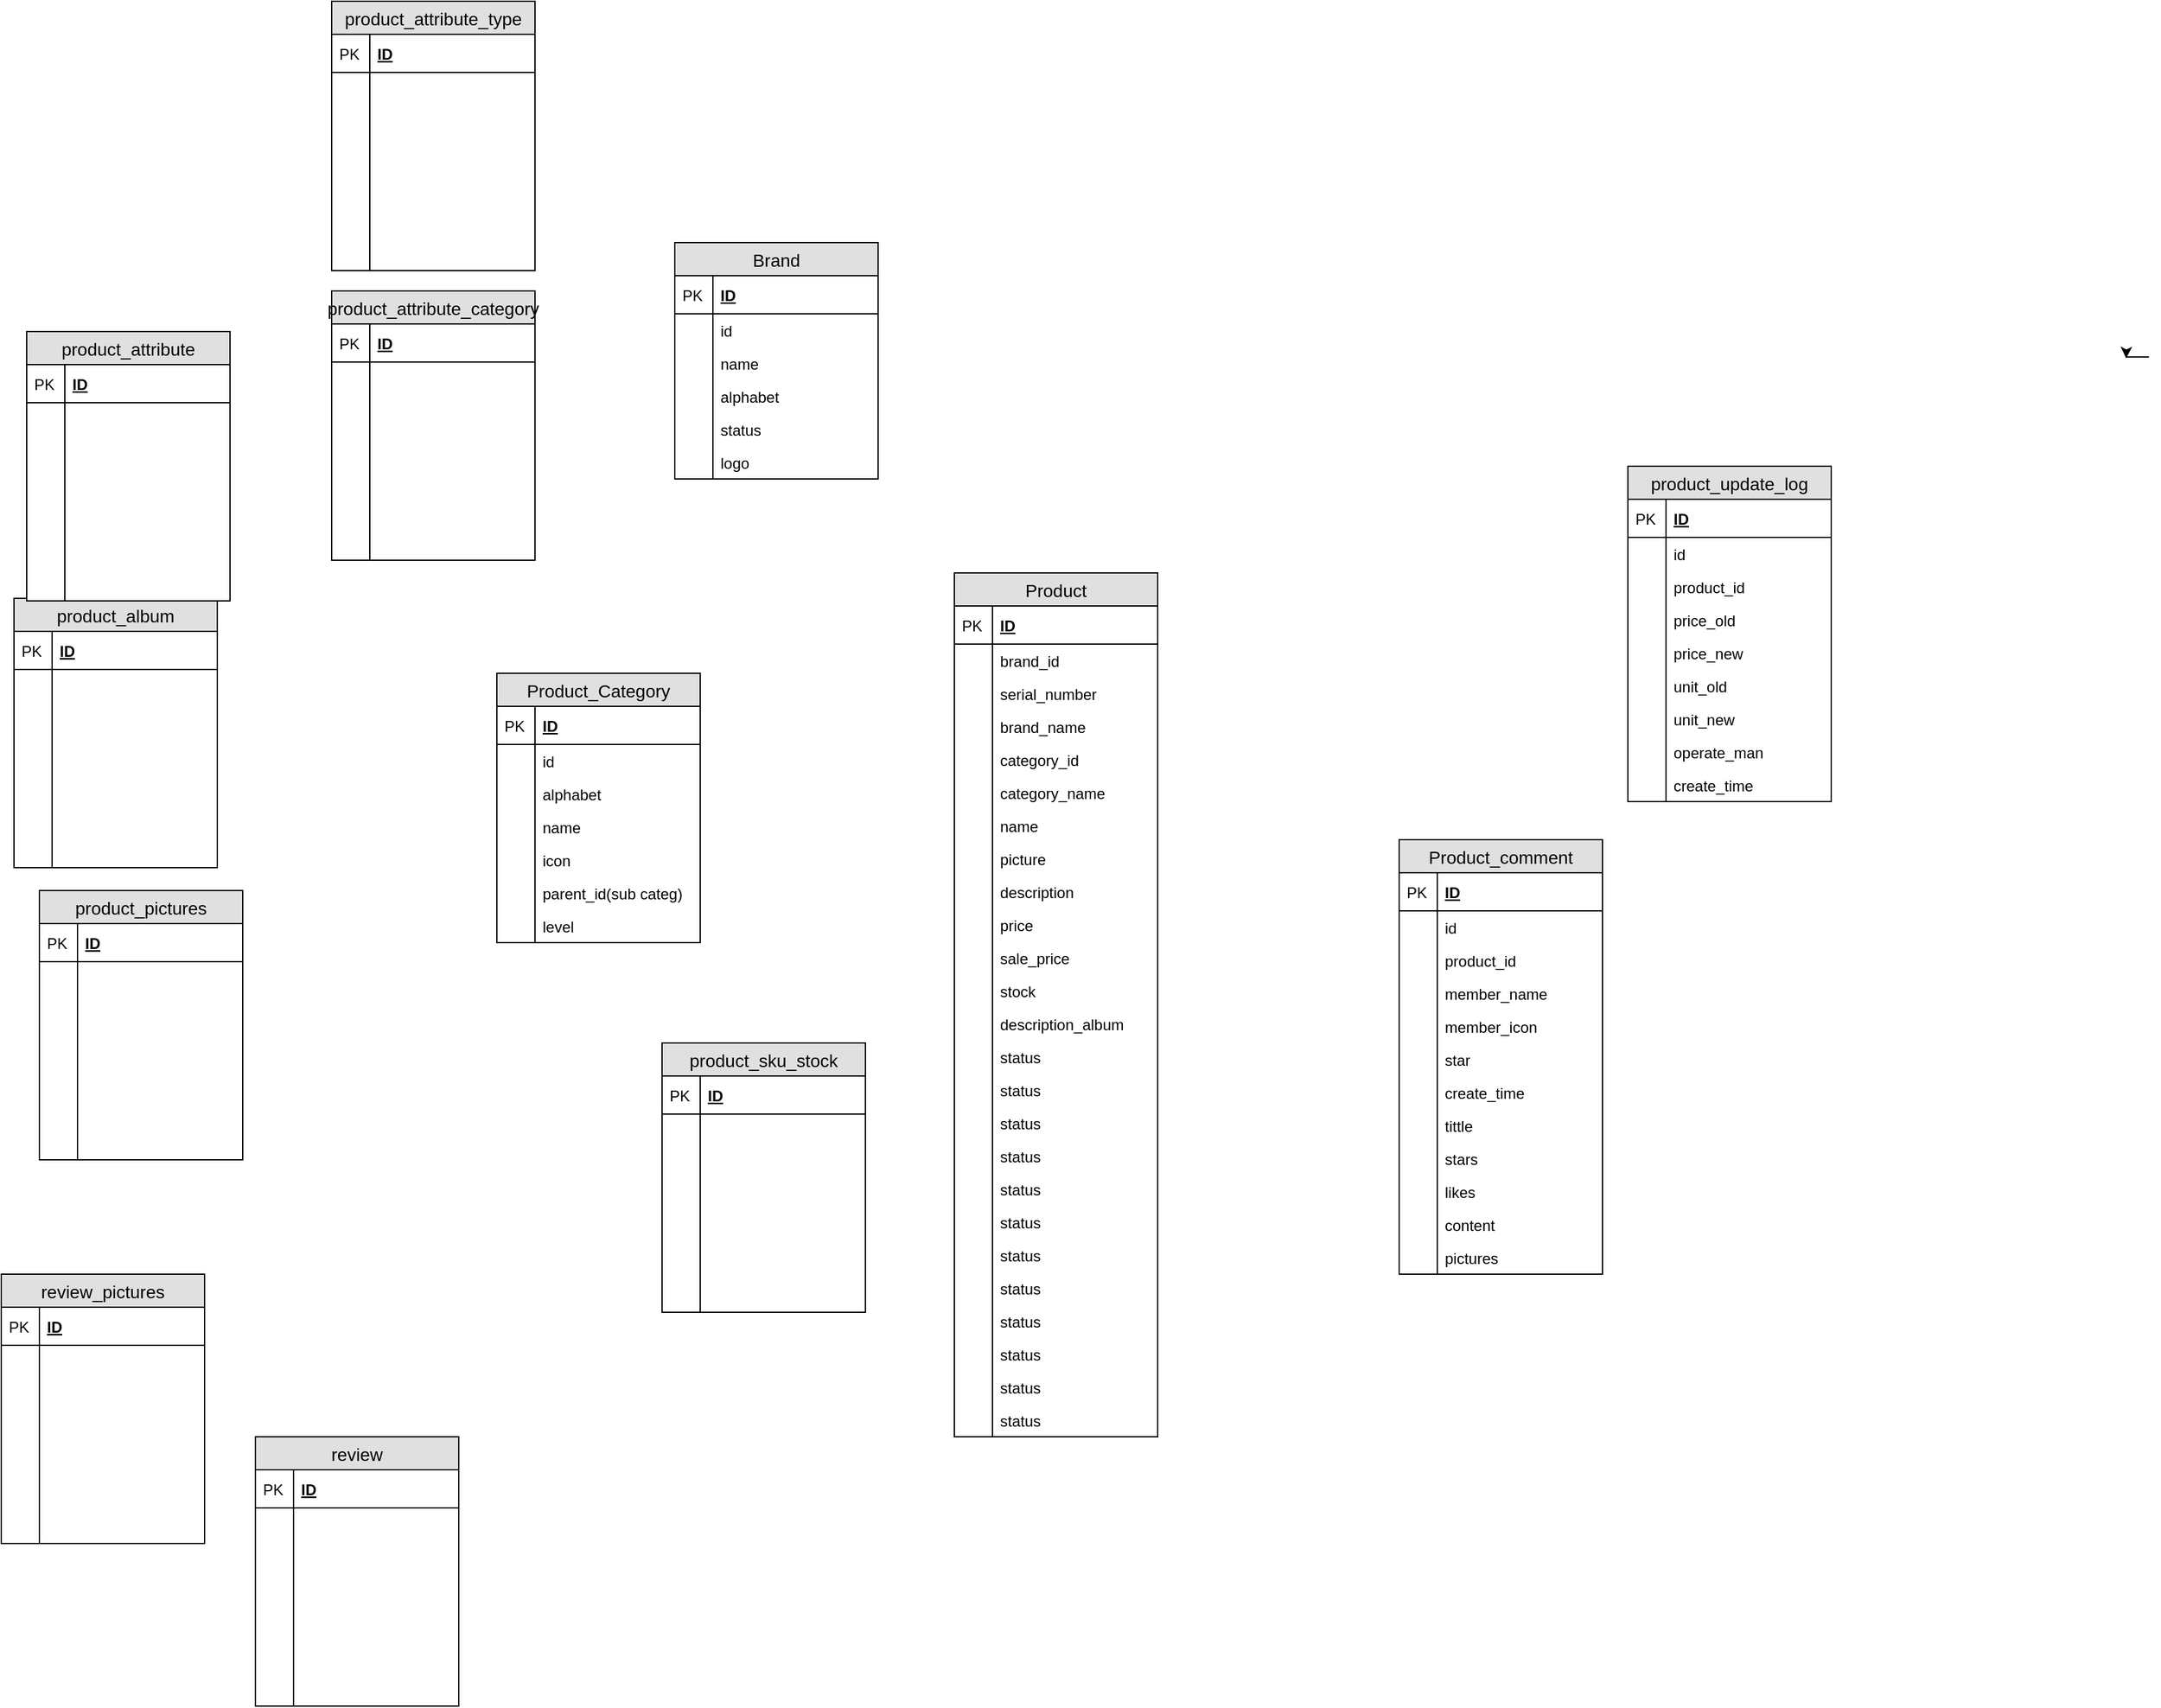 <mxfile version="21.2.7" type="device" pages="5">
  <diagram id="5_BM76si7qlkXAjFLTwt" name="PMS">
    <mxGraphModel dx="2819" dy="974" grid="1" gridSize="10" guides="1" tooltips="1" connect="1" arrows="1" fold="1" page="1" pageScale="1" pageWidth="850" pageHeight="1100" math="0" shadow="0">
      <root>
        <mxCell id="0" />
        <mxCell id="1" parent="0" />
        <mxCell id="kW9iojHnxwDa4OWhZWma-1" style="edgeStyle=orthogonalEdgeStyle;rounded=0;orthogonalLoop=1;jettySize=auto;html=1;exitX=0.75;exitY=0;exitDx=0;exitDy=0;entryX=0.638;entryY=0.007;entryDx=0;entryDy=0;entryPerimeter=0;" parent="1" edge="1">
          <mxGeometry relative="1" as="geometry">
            <mxPoint x="900" y="390" as="sourcePoint" />
            <mxPoint x="882.08" y="391.008" as="targetPoint" />
          </mxGeometry>
        </mxCell>
        <mxCell id="LuTohXu_0pMTDd5wI6OG-78" value="Product" style="swimlane;fontStyle=0;childLayout=stackLayout;horizontal=1;startSize=26;fillColor=#e0e0e0;horizontalStack=0;resizeParent=1;resizeParentMax=0;resizeLast=0;collapsible=1;marginBottom=0;swimlaneFillColor=#ffffff;align=center;fontSize=14;" parent="1" vertex="1">
          <mxGeometry x="-40" y="560" width="160" height="680" as="geometry" />
        </mxCell>
        <mxCell id="LuTohXu_0pMTDd5wI6OG-79" value="ID" style="shape=partialRectangle;top=0;left=0;right=0;bottom=1;align=left;verticalAlign=middle;fillColor=none;spacingLeft=34;spacingRight=4;overflow=hidden;rotatable=0;points=[[0,0.5],[1,0.5]];portConstraint=eastwest;dropTarget=0;fontStyle=5;fontSize=12;" parent="LuTohXu_0pMTDd5wI6OG-78" vertex="1">
          <mxGeometry y="26" width="160" height="30" as="geometry" />
        </mxCell>
        <mxCell id="LuTohXu_0pMTDd5wI6OG-80" value="PK" style="shape=partialRectangle;top=0;left=0;bottom=0;fillColor=none;align=left;verticalAlign=middle;spacingLeft=4;spacingRight=4;overflow=hidden;rotatable=0;points=[];portConstraint=eastwest;part=1;fontSize=12;" parent="LuTohXu_0pMTDd5wI6OG-79" vertex="1" connectable="0">
          <mxGeometry width="30" height="30" as="geometry" />
        </mxCell>
        <mxCell id="LuTohXu_0pMTDd5wI6OG-83" value="brand_id" style="shape=partialRectangle;top=0;left=0;right=0;bottom=0;align=left;verticalAlign=top;fillColor=none;spacingLeft=34;spacingRight=4;overflow=hidden;rotatable=0;points=[[0,0.5],[1,0.5]];portConstraint=eastwest;dropTarget=0;fontSize=12;" parent="LuTohXu_0pMTDd5wI6OG-78" vertex="1">
          <mxGeometry y="56" width="160" height="26" as="geometry" />
        </mxCell>
        <mxCell id="LuTohXu_0pMTDd5wI6OG-84" value="" style="shape=partialRectangle;top=0;left=0;bottom=0;fillColor=none;align=left;verticalAlign=top;spacingLeft=4;spacingRight=4;overflow=hidden;rotatable=0;points=[];portConstraint=eastwest;part=1;fontSize=12;" parent="LuTohXu_0pMTDd5wI6OG-83" vertex="1" connectable="0">
          <mxGeometry width="30" height="26" as="geometry" />
        </mxCell>
        <mxCell id="kW9iojHnxwDa4OWhZWma-55" value="serial_number" style="shape=partialRectangle;top=0;left=0;right=0;bottom=0;align=left;verticalAlign=top;fillColor=none;spacingLeft=34;spacingRight=4;overflow=hidden;rotatable=0;points=[[0,0.5],[1,0.5]];portConstraint=eastwest;dropTarget=0;fontSize=12;" parent="LuTohXu_0pMTDd5wI6OG-78" vertex="1">
          <mxGeometry y="82" width="160" height="26" as="geometry" />
        </mxCell>
        <mxCell id="kW9iojHnxwDa4OWhZWma-56" value="" style="shape=partialRectangle;top=0;left=0;bottom=0;fillColor=none;align=left;verticalAlign=top;spacingLeft=4;spacingRight=4;overflow=hidden;rotatable=0;points=[];portConstraint=eastwest;part=1;fontSize=12;" parent="kW9iojHnxwDa4OWhZWma-55" vertex="1" connectable="0">
          <mxGeometry width="30" height="26" as="geometry" />
        </mxCell>
        <mxCell id="kW9iojHnxwDa4OWhZWma-21" value="brand_name" style="shape=partialRectangle;top=0;left=0;right=0;bottom=0;align=left;verticalAlign=top;fillColor=none;spacingLeft=34;spacingRight=4;overflow=hidden;rotatable=0;points=[[0,0.5],[1,0.5]];portConstraint=eastwest;dropTarget=0;fontSize=12;" parent="LuTohXu_0pMTDd5wI6OG-78" vertex="1">
          <mxGeometry y="108" width="160" height="26" as="geometry" />
        </mxCell>
        <mxCell id="kW9iojHnxwDa4OWhZWma-22" value="" style="shape=partialRectangle;top=0;left=0;bottom=0;fillColor=none;align=left;verticalAlign=top;spacingLeft=4;spacingRight=4;overflow=hidden;rotatable=0;points=[];portConstraint=eastwest;part=1;fontSize=12;" parent="kW9iojHnxwDa4OWhZWma-21" vertex="1" connectable="0">
          <mxGeometry width="30" height="26" as="geometry" />
        </mxCell>
        <mxCell id="LuTohXu_0pMTDd5wI6OG-85" value="category_id" style="shape=partialRectangle;top=0;left=0;right=0;bottom=0;align=left;verticalAlign=top;fillColor=none;spacingLeft=34;spacingRight=4;overflow=hidden;rotatable=0;points=[[0,0.5],[1,0.5]];portConstraint=eastwest;dropTarget=0;fontSize=12;" parent="LuTohXu_0pMTDd5wI6OG-78" vertex="1">
          <mxGeometry y="134" width="160" height="26" as="geometry" />
        </mxCell>
        <mxCell id="LuTohXu_0pMTDd5wI6OG-86" value="" style="shape=partialRectangle;top=0;left=0;bottom=0;fillColor=none;align=left;verticalAlign=top;spacingLeft=4;spacingRight=4;overflow=hidden;rotatable=0;points=[];portConstraint=eastwest;part=1;fontSize=12;" parent="LuTohXu_0pMTDd5wI6OG-85" vertex="1" connectable="0">
          <mxGeometry width="30" height="26" as="geometry" />
        </mxCell>
        <mxCell id="kW9iojHnxwDa4OWhZWma-15" value="category_name" style="shape=partialRectangle;top=0;left=0;right=0;bottom=0;align=left;verticalAlign=top;fillColor=none;spacingLeft=34;spacingRight=4;overflow=hidden;rotatable=0;points=[[0,0.5],[1,0.5]];portConstraint=eastwest;dropTarget=0;fontSize=12;" parent="LuTohXu_0pMTDd5wI6OG-78" vertex="1">
          <mxGeometry y="160" width="160" height="26" as="geometry" />
        </mxCell>
        <mxCell id="kW9iojHnxwDa4OWhZWma-16" value="" style="shape=partialRectangle;top=0;left=0;bottom=0;fillColor=none;align=left;verticalAlign=top;spacingLeft=4;spacingRight=4;overflow=hidden;rotatable=0;points=[];portConstraint=eastwest;part=1;fontSize=12;" parent="kW9iojHnxwDa4OWhZWma-15" vertex="1" connectable="0">
          <mxGeometry width="30" height="26" as="geometry" />
        </mxCell>
        <mxCell id="kW9iojHnxwDa4OWhZWma-5" value="name" style="shape=partialRectangle;top=0;left=0;right=0;bottom=0;align=left;verticalAlign=top;fillColor=none;spacingLeft=34;spacingRight=4;overflow=hidden;rotatable=0;points=[[0,0.5],[1,0.5]];portConstraint=eastwest;dropTarget=0;fontSize=12;" parent="LuTohXu_0pMTDd5wI6OG-78" vertex="1">
          <mxGeometry y="186" width="160" height="26" as="geometry" />
        </mxCell>
        <mxCell id="kW9iojHnxwDa4OWhZWma-6" value="" style="shape=partialRectangle;top=0;left=0;bottom=0;fillColor=none;align=left;verticalAlign=top;spacingLeft=4;spacingRight=4;overflow=hidden;rotatable=0;points=[];portConstraint=eastwest;part=1;fontSize=12;" parent="kW9iojHnxwDa4OWhZWma-5" vertex="1" connectable="0">
          <mxGeometry width="30" height="26" as="geometry" />
        </mxCell>
        <mxCell id="kW9iojHnxwDa4OWhZWma-7" value="picture" style="shape=partialRectangle;top=0;left=0;right=0;bottom=0;align=left;verticalAlign=top;fillColor=none;spacingLeft=34;spacingRight=4;overflow=hidden;rotatable=0;points=[[0,0.5],[1,0.5]];portConstraint=eastwest;dropTarget=0;fontSize=12;" parent="LuTohXu_0pMTDd5wI6OG-78" vertex="1">
          <mxGeometry y="212" width="160" height="26" as="geometry" />
        </mxCell>
        <mxCell id="kW9iojHnxwDa4OWhZWma-8" value="" style="shape=partialRectangle;top=0;left=0;bottom=0;fillColor=none;align=left;verticalAlign=top;spacingLeft=4;spacingRight=4;overflow=hidden;rotatable=0;points=[];portConstraint=eastwest;part=1;fontSize=12;" parent="kW9iojHnxwDa4OWhZWma-7" vertex="1" connectable="0">
          <mxGeometry width="30" height="26" as="geometry" />
        </mxCell>
        <mxCell id="kW9iojHnxwDa4OWhZWma-9" value="description" style="shape=partialRectangle;top=0;left=0;right=0;bottom=0;align=left;verticalAlign=top;fillColor=none;spacingLeft=34;spacingRight=4;overflow=hidden;rotatable=0;points=[[0,0.5],[1,0.5]];portConstraint=eastwest;dropTarget=0;fontSize=12;" parent="LuTohXu_0pMTDd5wI6OG-78" vertex="1">
          <mxGeometry y="238" width="160" height="26" as="geometry" />
        </mxCell>
        <mxCell id="kW9iojHnxwDa4OWhZWma-10" value="" style="shape=partialRectangle;top=0;left=0;bottom=0;fillColor=none;align=left;verticalAlign=top;spacingLeft=4;spacingRight=4;overflow=hidden;rotatable=0;points=[];portConstraint=eastwest;part=1;fontSize=12;" parent="kW9iojHnxwDa4OWhZWma-9" vertex="1" connectable="0">
          <mxGeometry width="30" height="26" as="geometry" />
        </mxCell>
        <mxCell id="kW9iojHnxwDa4OWhZWma-11" value="price" style="shape=partialRectangle;top=0;left=0;right=0;bottom=0;align=left;verticalAlign=top;fillColor=none;spacingLeft=34;spacingRight=4;overflow=hidden;rotatable=0;points=[[0,0.5],[1,0.5]];portConstraint=eastwest;dropTarget=0;fontSize=12;" parent="LuTohXu_0pMTDd5wI6OG-78" vertex="1">
          <mxGeometry y="264" width="160" height="26" as="geometry" />
        </mxCell>
        <mxCell id="kW9iojHnxwDa4OWhZWma-12" value="" style="shape=partialRectangle;top=0;left=0;bottom=0;fillColor=none;align=left;verticalAlign=top;spacingLeft=4;spacingRight=4;overflow=hidden;rotatable=0;points=[];portConstraint=eastwest;part=1;fontSize=12;" parent="kW9iojHnxwDa4OWhZWma-11" vertex="1" connectable="0">
          <mxGeometry width="30" height="26" as="geometry" />
        </mxCell>
        <mxCell id="kW9iojHnxwDa4OWhZWma-13" value="sale_price" style="shape=partialRectangle;top=0;left=0;right=0;bottom=0;align=left;verticalAlign=top;fillColor=none;spacingLeft=34;spacingRight=4;overflow=hidden;rotatable=0;points=[[0,0.5],[1,0.5]];portConstraint=eastwest;dropTarget=0;fontSize=12;" parent="LuTohXu_0pMTDd5wI6OG-78" vertex="1">
          <mxGeometry y="290" width="160" height="26" as="geometry" />
        </mxCell>
        <mxCell id="kW9iojHnxwDa4OWhZWma-14" value="" style="shape=partialRectangle;top=0;left=0;bottom=0;fillColor=none;align=left;verticalAlign=top;spacingLeft=4;spacingRight=4;overflow=hidden;rotatable=0;points=[];portConstraint=eastwest;part=1;fontSize=12;" parent="kW9iojHnxwDa4OWhZWma-13" vertex="1" connectable="0">
          <mxGeometry width="30" height="26" as="geometry" />
        </mxCell>
        <mxCell id="kW9iojHnxwDa4OWhZWma-17" value="stock" style="shape=partialRectangle;top=0;left=0;right=0;bottom=0;align=left;verticalAlign=top;fillColor=none;spacingLeft=34;spacingRight=4;overflow=hidden;rotatable=0;points=[[0,0.5],[1,0.5]];portConstraint=eastwest;dropTarget=0;fontSize=12;" parent="LuTohXu_0pMTDd5wI6OG-78" vertex="1">
          <mxGeometry y="316" width="160" height="26" as="geometry" />
        </mxCell>
        <mxCell id="kW9iojHnxwDa4OWhZWma-18" value="" style="shape=partialRectangle;top=0;left=0;bottom=0;fillColor=none;align=left;verticalAlign=top;spacingLeft=4;spacingRight=4;overflow=hidden;rotatable=0;points=[];portConstraint=eastwest;part=1;fontSize=12;" parent="kW9iojHnxwDa4OWhZWma-17" vertex="1" connectable="0">
          <mxGeometry width="30" height="26" as="geometry" />
        </mxCell>
        <mxCell id="kW9iojHnxwDa4OWhZWma-19" value="description_album" style="shape=partialRectangle;top=0;left=0;right=0;bottom=0;align=left;verticalAlign=top;fillColor=none;spacingLeft=34;spacingRight=4;overflow=hidden;rotatable=0;points=[[0,0.5],[1,0.5]];portConstraint=eastwest;dropTarget=0;fontSize=12;" parent="LuTohXu_0pMTDd5wI6OG-78" vertex="1">
          <mxGeometry y="342" width="160" height="26" as="geometry" />
        </mxCell>
        <mxCell id="kW9iojHnxwDa4OWhZWma-20" value="" style="shape=partialRectangle;top=0;left=0;bottom=0;fillColor=none;align=left;verticalAlign=top;spacingLeft=4;spacingRight=4;overflow=hidden;rotatable=0;points=[];portConstraint=eastwest;part=1;fontSize=12;" parent="kW9iojHnxwDa4OWhZWma-19" vertex="1" connectable="0">
          <mxGeometry width="30" height="26" as="geometry" />
        </mxCell>
        <mxCell id="kW9iojHnxwDa4OWhZWma-53" value="status" style="shape=partialRectangle;top=0;left=0;right=0;bottom=0;align=left;verticalAlign=top;fillColor=none;spacingLeft=34;spacingRight=4;overflow=hidden;rotatable=0;points=[[0,0.5],[1,0.5]];portConstraint=eastwest;dropTarget=0;fontSize=12;" parent="LuTohXu_0pMTDd5wI6OG-78" vertex="1">
          <mxGeometry y="368" width="160" height="26" as="geometry" />
        </mxCell>
        <mxCell id="kW9iojHnxwDa4OWhZWma-54" value="" style="shape=partialRectangle;top=0;left=0;bottom=0;fillColor=none;align=left;verticalAlign=top;spacingLeft=4;spacingRight=4;overflow=hidden;rotatable=0;points=[];portConstraint=eastwest;part=1;fontSize=12;" parent="kW9iojHnxwDa4OWhZWma-53" vertex="1" connectable="0">
          <mxGeometry width="30" height="26" as="geometry" />
        </mxCell>
        <mxCell id="ngQV8SVatG1N4-tzn8Et-2" value="status" style="shape=partialRectangle;top=0;left=0;right=0;bottom=0;align=left;verticalAlign=top;fillColor=none;spacingLeft=34;spacingRight=4;overflow=hidden;rotatable=0;points=[[0,0.5],[1,0.5]];portConstraint=eastwest;dropTarget=0;fontSize=12;" vertex="1" parent="LuTohXu_0pMTDd5wI6OG-78">
          <mxGeometry y="394" width="160" height="26" as="geometry" />
        </mxCell>
        <mxCell id="ngQV8SVatG1N4-tzn8Et-3" value="" style="shape=partialRectangle;top=0;left=0;bottom=0;fillColor=none;align=left;verticalAlign=top;spacingLeft=4;spacingRight=4;overflow=hidden;rotatable=0;points=[];portConstraint=eastwest;part=1;fontSize=12;" vertex="1" connectable="0" parent="ngQV8SVatG1N4-tzn8Et-2">
          <mxGeometry width="30" height="26" as="geometry" />
        </mxCell>
        <mxCell id="ngQV8SVatG1N4-tzn8Et-4" value="status" style="shape=partialRectangle;top=0;left=0;right=0;bottom=0;align=left;verticalAlign=top;fillColor=none;spacingLeft=34;spacingRight=4;overflow=hidden;rotatable=0;points=[[0,0.5],[1,0.5]];portConstraint=eastwest;dropTarget=0;fontSize=12;" vertex="1" parent="LuTohXu_0pMTDd5wI6OG-78">
          <mxGeometry y="420" width="160" height="26" as="geometry" />
        </mxCell>
        <mxCell id="ngQV8SVatG1N4-tzn8Et-5" value="" style="shape=partialRectangle;top=0;left=0;bottom=0;fillColor=none;align=left;verticalAlign=top;spacingLeft=4;spacingRight=4;overflow=hidden;rotatable=0;points=[];portConstraint=eastwest;part=1;fontSize=12;" vertex="1" connectable="0" parent="ngQV8SVatG1N4-tzn8Et-4">
          <mxGeometry width="30" height="26" as="geometry" />
        </mxCell>
        <mxCell id="ngQV8SVatG1N4-tzn8Et-6" value="status" style="shape=partialRectangle;top=0;left=0;right=0;bottom=0;align=left;verticalAlign=top;fillColor=none;spacingLeft=34;spacingRight=4;overflow=hidden;rotatable=0;points=[[0,0.5],[1,0.5]];portConstraint=eastwest;dropTarget=0;fontSize=12;" vertex="1" parent="LuTohXu_0pMTDd5wI6OG-78">
          <mxGeometry y="446" width="160" height="26" as="geometry" />
        </mxCell>
        <mxCell id="ngQV8SVatG1N4-tzn8Et-7" value="" style="shape=partialRectangle;top=0;left=0;bottom=0;fillColor=none;align=left;verticalAlign=top;spacingLeft=4;spacingRight=4;overflow=hidden;rotatable=0;points=[];portConstraint=eastwest;part=1;fontSize=12;" vertex="1" connectable="0" parent="ngQV8SVatG1N4-tzn8Et-6">
          <mxGeometry width="30" height="26" as="geometry" />
        </mxCell>
        <mxCell id="ngQV8SVatG1N4-tzn8Et-8" value="status" style="shape=partialRectangle;top=0;left=0;right=0;bottom=0;align=left;verticalAlign=top;fillColor=none;spacingLeft=34;spacingRight=4;overflow=hidden;rotatable=0;points=[[0,0.5],[1,0.5]];portConstraint=eastwest;dropTarget=0;fontSize=12;" vertex="1" parent="LuTohXu_0pMTDd5wI6OG-78">
          <mxGeometry y="472" width="160" height="26" as="geometry" />
        </mxCell>
        <mxCell id="ngQV8SVatG1N4-tzn8Et-9" value="" style="shape=partialRectangle;top=0;left=0;bottom=0;fillColor=none;align=left;verticalAlign=top;spacingLeft=4;spacingRight=4;overflow=hidden;rotatable=0;points=[];portConstraint=eastwest;part=1;fontSize=12;" vertex="1" connectable="0" parent="ngQV8SVatG1N4-tzn8Et-8">
          <mxGeometry width="30" height="26" as="geometry" />
        </mxCell>
        <mxCell id="ngQV8SVatG1N4-tzn8Et-10" value="status" style="shape=partialRectangle;top=0;left=0;right=0;bottom=0;align=left;verticalAlign=top;fillColor=none;spacingLeft=34;spacingRight=4;overflow=hidden;rotatable=0;points=[[0,0.5],[1,0.5]];portConstraint=eastwest;dropTarget=0;fontSize=12;" vertex="1" parent="LuTohXu_0pMTDd5wI6OG-78">
          <mxGeometry y="498" width="160" height="26" as="geometry" />
        </mxCell>
        <mxCell id="ngQV8SVatG1N4-tzn8Et-11" value="" style="shape=partialRectangle;top=0;left=0;bottom=0;fillColor=none;align=left;verticalAlign=top;spacingLeft=4;spacingRight=4;overflow=hidden;rotatable=0;points=[];portConstraint=eastwest;part=1;fontSize=12;" vertex="1" connectable="0" parent="ngQV8SVatG1N4-tzn8Et-10">
          <mxGeometry width="30" height="26" as="geometry" />
        </mxCell>
        <mxCell id="ngQV8SVatG1N4-tzn8Et-12" value="status" style="shape=partialRectangle;top=0;left=0;right=0;bottom=0;align=left;verticalAlign=top;fillColor=none;spacingLeft=34;spacingRight=4;overflow=hidden;rotatable=0;points=[[0,0.5],[1,0.5]];portConstraint=eastwest;dropTarget=0;fontSize=12;" vertex="1" parent="LuTohXu_0pMTDd5wI6OG-78">
          <mxGeometry y="524" width="160" height="26" as="geometry" />
        </mxCell>
        <mxCell id="ngQV8SVatG1N4-tzn8Et-13" value="" style="shape=partialRectangle;top=0;left=0;bottom=0;fillColor=none;align=left;verticalAlign=top;spacingLeft=4;spacingRight=4;overflow=hidden;rotatable=0;points=[];portConstraint=eastwest;part=1;fontSize=12;" vertex="1" connectable="0" parent="ngQV8SVatG1N4-tzn8Et-12">
          <mxGeometry width="30" height="26" as="geometry" />
        </mxCell>
        <mxCell id="ngQV8SVatG1N4-tzn8Et-14" value="status" style="shape=partialRectangle;top=0;left=0;right=0;bottom=0;align=left;verticalAlign=top;fillColor=none;spacingLeft=34;spacingRight=4;overflow=hidden;rotatable=0;points=[[0,0.5],[1,0.5]];portConstraint=eastwest;dropTarget=0;fontSize=12;" vertex="1" parent="LuTohXu_0pMTDd5wI6OG-78">
          <mxGeometry y="550" width="160" height="26" as="geometry" />
        </mxCell>
        <mxCell id="ngQV8SVatG1N4-tzn8Et-15" value="" style="shape=partialRectangle;top=0;left=0;bottom=0;fillColor=none;align=left;verticalAlign=top;spacingLeft=4;spacingRight=4;overflow=hidden;rotatable=0;points=[];portConstraint=eastwest;part=1;fontSize=12;" vertex="1" connectable="0" parent="ngQV8SVatG1N4-tzn8Et-14">
          <mxGeometry width="30" height="26" as="geometry" />
        </mxCell>
        <mxCell id="ngQV8SVatG1N4-tzn8Et-16" value="status" style="shape=partialRectangle;top=0;left=0;right=0;bottom=0;align=left;verticalAlign=top;fillColor=none;spacingLeft=34;spacingRight=4;overflow=hidden;rotatable=0;points=[[0,0.5],[1,0.5]];portConstraint=eastwest;dropTarget=0;fontSize=12;" vertex="1" parent="LuTohXu_0pMTDd5wI6OG-78">
          <mxGeometry y="576" width="160" height="26" as="geometry" />
        </mxCell>
        <mxCell id="ngQV8SVatG1N4-tzn8Et-17" value="" style="shape=partialRectangle;top=0;left=0;bottom=0;fillColor=none;align=left;verticalAlign=top;spacingLeft=4;spacingRight=4;overflow=hidden;rotatable=0;points=[];portConstraint=eastwest;part=1;fontSize=12;" vertex="1" connectable="0" parent="ngQV8SVatG1N4-tzn8Et-16">
          <mxGeometry width="30" height="26" as="geometry" />
        </mxCell>
        <mxCell id="ngQV8SVatG1N4-tzn8Et-18" value="status" style="shape=partialRectangle;top=0;left=0;right=0;bottom=0;align=left;verticalAlign=top;fillColor=none;spacingLeft=34;spacingRight=4;overflow=hidden;rotatable=0;points=[[0,0.5],[1,0.5]];portConstraint=eastwest;dropTarget=0;fontSize=12;" vertex="1" parent="LuTohXu_0pMTDd5wI6OG-78">
          <mxGeometry y="602" width="160" height="26" as="geometry" />
        </mxCell>
        <mxCell id="ngQV8SVatG1N4-tzn8Et-19" value="" style="shape=partialRectangle;top=0;left=0;bottom=0;fillColor=none;align=left;verticalAlign=top;spacingLeft=4;spacingRight=4;overflow=hidden;rotatable=0;points=[];portConstraint=eastwest;part=1;fontSize=12;" vertex="1" connectable="0" parent="ngQV8SVatG1N4-tzn8Et-18">
          <mxGeometry width="30" height="26" as="geometry" />
        </mxCell>
        <mxCell id="ngQV8SVatG1N4-tzn8Et-20" value="status" style="shape=partialRectangle;top=0;left=0;right=0;bottom=0;align=left;verticalAlign=top;fillColor=none;spacingLeft=34;spacingRight=4;overflow=hidden;rotatable=0;points=[[0,0.5],[1,0.5]];portConstraint=eastwest;dropTarget=0;fontSize=12;" vertex="1" parent="LuTohXu_0pMTDd5wI6OG-78">
          <mxGeometry y="628" width="160" height="26" as="geometry" />
        </mxCell>
        <mxCell id="ngQV8SVatG1N4-tzn8Et-21" value="" style="shape=partialRectangle;top=0;left=0;bottom=0;fillColor=none;align=left;verticalAlign=top;spacingLeft=4;spacingRight=4;overflow=hidden;rotatable=0;points=[];portConstraint=eastwest;part=1;fontSize=12;" vertex="1" connectable="0" parent="ngQV8SVatG1N4-tzn8Et-20">
          <mxGeometry width="30" height="26" as="geometry" />
        </mxCell>
        <mxCell id="ngQV8SVatG1N4-tzn8Et-22" value="status" style="shape=partialRectangle;top=0;left=0;right=0;bottom=0;align=left;verticalAlign=top;fillColor=none;spacingLeft=34;spacingRight=4;overflow=hidden;rotatable=0;points=[[0,0.5],[1,0.5]];portConstraint=eastwest;dropTarget=0;fontSize=12;" vertex="1" parent="LuTohXu_0pMTDd5wI6OG-78">
          <mxGeometry y="654" width="160" height="26" as="geometry" />
        </mxCell>
        <mxCell id="ngQV8SVatG1N4-tzn8Et-23" value="" style="shape=partialRectangle;top=0;left=0;bottom=0;fillColor=none;align=left;verticalAlign=top;spacingLeft=4;spacingRight=4;overflow=hidden;rotatable=0;points=[];portConstraint=eastwest;part=1;fontSize=12;" vertex="1" connectable="0" parent="ngQV8SVatG1N4-tzn8Et-22">
          <mxGeometry width="30" height="26" as="geometry" />
        </mxCell>
        <mxCell id="LuTohXu_0pMTDd5wI6OG-89" value="Product_Category" style="swimlane;fontStyle=0;childLayout=stackLayout;horizontal=1;startSize=26;fillColor=#e0e0e0;horizontalStack=0;resizeParent=1;resizeParentMax=0;resizeLast=0;collapsible=1;marginBottom=0;swimlaneFillColor=#ffffff;align=center;fontSize=14;" parent="1" vertex="1">
          <mxGeometry x="-400" y="639" width="160" height="212" as="geometry" />
        </mxCell>
        <mxCell id="LuTohXu_0pMTDd5wI6OG-90" value="ID" style="shape=partialRectangle;top=0;left=0;right=0;bottom=1;align=left;verticalAlign=middle;fillColor=none;spacingLeft=34;spacingRight=4;overflow=hidden;rotatable=0;points=[[0,0.5],[1,0.5]];portConstraint=eastwest;dropTarget=0;fontStyle=5;fontSize=12;" parent="LuTohXu_0pMTDd5wI6OG-89" vertex="1">
          <mxGeometry y="26" width="160" height="30" as="geometry" />
        </mxCell>
        <mxCell id="LuTohXu_0pMTDd5wI6OG-91" value="PK" style="shape=partialRectangle;top=0;left=0;bottom=0;fillColor=none;align=left;verticalAlign=middle;spacingLeft=4;spacingRight=4;overflow=hidden;rotatable=0;points=[];portConstraint=eastwest;part=1;fontSize=12;" parent="LuTohXu_0pMTDd5wI6OG-90" vertex="1" connectable="0">
          <mxGeometry width="30" height="30" as="geometry" />
        </mxCell>
        <mxCell id="LuTohXu_0pMTDd5wI6OG-92" value="id" style="shape=partialRectangle;top=0;left=0;right=0;bottom=0;align=left;verticalAlign=top;fillColor=none;spacingLeft=34;spacingRight=4;overflow=hidden;rotatable=0;points=[[0,0.5],[1,0.5]];portConstraint=eastwest;dropTarget=0;fontSize=12;" parent="LuTohXu_0pMTDd5wI6OG-89" vertex="1">
          <mxGeometry y="56" width="160" height="26" as="geometry" />
        </mxCell>
        <mxCell id="LuTohXu_0pMTDd5wI6OG-93" value="" style="shape=partialRectangle;top=0;left=0;bottom=0;fillColor=none;align=left;verticalAlign=top;spacingLeft=4;spacingRight=4;overflow=hidden;rotatable=0;points=[];portConstraint=eastwest;part=1;fontSize=12;" parent="LuTohXu_0pMTDd5wI6OG-92" vertex="1" connectable="0">
          <mxGeometry width="30" height="26" as="geometry" />
        </mxCell>
        <mxCell id="LuTohXu_0pMTDd5wI6OG-94" value="alphabet" style="shape=partialRectangle;top=0;left=0;right=0;bottom=0;align=left;verticalAlign=top;fillColor=none;spacingLeft=34;spacingRight=4;overflow=hidden;rotatable=0;points=[[0,0.5],[1,0.5]];portConstraint=eastwest;dropTarget=0;fontSize=12;" parent="LuTohXu_0pMTDd5wI6OG-89" vertex="1">
          <mxGeometry y="82" width="160" height="26" as="geometry" />
        </mxCell>
        <mxCell id="LuTohXu_0pMTDd5wI6OG-95" value="" style="shape=partialRectangle;top=0;left=0;bottom=0;fillColor=none;align=left;verticalAlign=top;spacingLeft=4;spacingRight=4;overflow=hidden;rotatable=0;points=[];portConstraint=eastwest;part=1;fontSize=12;" parent="LuTohXu_0pMTDd5wI6OG-94" vertex="1" connectable="0">
          <mxGeometry width="30" height="26" as="geometry" />
        </mxCell>
        <mxCell id="4x8Rir9KNLxkpQqLMpDe-16" value="name" style="shape=partialRectangle;top=0;left=0;right=0;bottom=0;align=left;verticalAlign=top;fillColor=none;spacingLeft=34;spacingRight=4;overflow=hidden;rotatable=0;points=[[0,0.5],[1,0.5]];portConstraint=eastwest;dropTarget=0;fontSize=12;" parent="LuTohXu_0pMTDd5wI6OG-89" vertex="1">
          <mxGeometry y="108" width="160" height="26" as="geometry" />
        </mxCell>
        <mxCell id="4x8Rir9KNLxkpQqLMpDe-17" value="" style="shape=partialRectangle;top=0;left=0;bottom=0;fillColor=none;align=left;verticalAlign=top;spacingLeft=4;spacingRight=4;overflow=hidden;rotatable=0;points=[];portConstraint=eastwest;part=1;fontSize=12;" parent="4x8Rir9KNLxkpQqLMpDe-16" vertex="1" connectable="0">
          <mxGeometry width="30" height="26" as="geometry" />
        </mxCell>
        <mxCell id="LuTohXu_0pMTDd5wI6OG-96" value="icon" style="shape=partialRectangle;top=0;left=0;right=0;bottom=0;align=left;verticalAlign=top;fillColor=none;spacingLeft=34;spacingRight=4;overflow=hidden;rotatable=0;points=[[0,0.5],[1,0.5]];portConstraint=eastwest;dropTarget=0;fontSize=12;" parent="LuTohXu_0pMTDd5wI6OG-89" vertex="1">
          <mxGeometry y="134" width="160" height="26" as="geometry" />
        </mxCell>
        <mxCell id="LuTohXu_0pMTDd5wI6OG-97" value="" style="shape=partialRectangle;top=0;left=0;bottom=0;fillColor=none;align=left;verticalAlign=top;spacingLeft=4;spacingRight=4;overflow=hidden;rotatable=0;points=[];portConstraint=eastwest;part=1;fontSize=12;" parent="LuTohXu_0pMTDd5wI6OG-96" vertex="1" connectable="0">
          <mxGeometry width="30" height="26" as="geometry" />
        </mxCell>
        <mxCell id="kW9iojHnxwDa4OWhZWma-57" value="parent_id(sub categ)" style="shape=partialRectangle;top=0;left=0;right=0;bottom=0;align=left;verticalAlign=top;fillColor=none;spacingLeft=34;spacingRight=4;overflow=hidden;rotatable=0;points=[[0,0.5],[1,0.5]];portConstraint=eastwest;dropTarget=0;fontSize=12;" parent="LuTohXu_0pMTDd5wI6OG-89" vertex="1">
          <mxGeometry y="160" width="160" height="26" as="geometry" />
        </mxCell>
        <mxCell id="kW9iojHnxwDa4OWhZWma-58" value="" style="shape=partialRectangle;top=0;left=0;bottom=0;fillColor=none;align=left;verticalAlign=top;spacingLeft=4;spacingRight=4;overflow=hidden;rotatable=0;points=[];portConstraint=eastwest;part=1;fontSize=12;" parent="kW9iojHnxwDa4OWhZWma-57" vertex="1" connectable="0">
          <mxGeometry width="30" height="26" as="geometry" />
        </mxCell>
        <mxCell id="kW9iojHnxwDa4OWhZWma-59" value="level" style="shape=partialRectangle;top=0;left=0;right=0;bottom=0;align=left;verticalAlign=top;fillColor=none;spacingLeft=34;spacingRight=4;overflow=hidden;rotatable=0;points=[[0,0.5],[1,0.5]];portConstraint=eastwest;dropTarget=0;fontSize=12;" parent="LuTohXu_0pMTDd5wI6OG-89" vertex="1">
          <mxGeometry y="186" width="160" height="26" as="geometry" />
        </mxCell>
        <mxCell id="kW9iojHnxwDa4OWhZWma-60" value="" style="shape=partialRectangle;top=0;left=0;bottom=0;fillColor=none;align=left;verticalAlign=top;spacingLeft=4;spacingRight=4;overflow=hidden;rotatable=0;points=[];portConstraint=eastwest;part=1;fontSize=12;" parent="kW9iojHnxwDa4OWhZWma-59" vertex="1" connectable="0">
          <mxGeometry width="30" height="26" as="geometry" />
        </mxCell>
        <mxCell id="LuTohXu_0pMTDd5wI6OG-67" value="product_update_log" style="swimlane;fontStyle=0;childLayout=stackLayout;horizontal=1;startSize=26;fillColor=#e0e0e0;horizontalStack=0;resizeParent=1;resizeParentMax=0;resizeLast=0;collapsible=1;marginBottom=0;swimlaneFillColor=#ffffff;align=center;fontSize=14;" parent="1" vertex="1">
          <mxGeometry x="490" y="476" width="160" height="264" as="geometry" />
        </mxCell>
        <mxCell id="LuTohXu_0pMTDd5wI6OG-68" value="ID" style="shape=partialRectangle;top=0;left=0;right=0;bottom=1;align=left;verticalAlign=middle;fillColor=none;spacingLeft=34;spacingRight=4;overflow=hidden;rotatable=0;points=[[0,0.5],[1,0.5]];portConstraint=eastwest;dropTarget=0;fontStyle=5;fontSize=12;" parent="LuTohXu_0pMTDd5wI6OG-67" vertex="1">
          <mxGeometry y="26" width="160" height="30" as="geometry" />
        </mxCell>
        <mxCell id="LuTohXu_0pMTDd5wI6OG-69" value="PK" style="shape=partialRectangle;top=0;left=0;bottom=0;fillColor=none;align=left;verticalAlign=middle;spacingLeft=4;spacingRight=4;overflow=hidden;rotatable=0;points=[];portConstraint=eastwest;part=1;fontSize=12;" parent="LuTohXu_0pMTDd5wI6OG-68" vertex="1" connectable="0">
          <mxGeometry width="30" height="30" as="geometry" />
        </mxCell>
        <mxCell id="LuTohXu_0pMTDd5wI6OG-70" value="id" style="shape=partialRectangle;top=0;left=0;right=0;bottom=0;align=left;verticalAlign=top;fillColor=none;spacingLeft=34;spacingRight=4;overflow=hidden;rotatable=0;points=[[0,0.5],[1,0.5]];portConstraint=eastwest;dropTarget=0;fontSize=12;" parent="LuTohXu_0pMTDd5wI6OG-67" vertex="1">
          <mxGeometry y="56" width="160" height="26" as="geometry" />
        </mxCell>
        <mxCell id="LuTohXu_0pMTDd5wI6OG-71" value="" style="shape=partialRectangle;top=0;left=0;bottom=0;fillColor=none;align=left;verticalAlign=top;spacingLeft=4;spacingRight=4;overflow=hidden;rotatable=0;points=[];portConstraint=eastwest;part=1;fontSize=12;" parent="LuTohXu_0pMTDd5wI6OG-70" vertex="1" connectable="0">
          <mxGeometry width="30" height="26" as="geometry" />
        </mxCell>
        <mxCell id="LuTohXu_0pMTDd5wI6OG-72" value="product_id" style="shape=partialRectangle;top=0;left=0;right=0;bottom=0;align=left;verticalAlign=top;fillColor=none;spacingLeft=34;spacingRight=4;overflow=hidden;rotatable=0;points=[[0,0.5],[1,0.5]];portConstraint=eastwest;dropTarget=0;fontSize=12;" parent="LuTohXu_0pMTDd5wI6OG-67" vertex="1">
          <mxGeometry y="82" width="160" height="26" as="geometry" />
        </mxCell>
        <mxCell id="LuTohXu_0pMTDd5wI6OG-73" value="" style="shape=partialRectangle;top=0;left=0;bottom=0;fillColor=none;align=left;verticalAlign=top;spacingLeft=4;spacingRight=4;overflow=hidden;rotatable=0;points=[];portConstraint=eastwest;part=1;fontSize=12;" parent="LuTohXu_0pMTDd5wI6OG-72" vertex="1" connectable="0">
          <mxGeometry width="30" height="26" as="geometry" />
        </mxCell>
        <mxCell id="kW9iojHnxwDa4OWhZWma-44" value="price_old" style="shape=partialRectangle;top=0;left=0;right=0;bottom=0;align=left;verticalAlign=top;fillColor=none;spacingLeft=34;spacingRight=4;overflow=hidden;rotatable=0;points=[[0,0.5],[1,0.5]];portConstraint=eastwest;dropTarget=0;fontSize=12;" parent="LuTohXu_0pMTDd5wI6OG-67" vertex="1">
          <mxGeometry y="108" width="160" height="26" as="geometry" />
        </mxCell>
        <mxCell id="kW9iojHnxwDa4OWhZWma-45" value="" style="shape=partialRectangle;top=0;left=0;bottom=0;fillColor=none;align=left;verticalAlign=top;spacingLeft=4;spacingRight=4;overflow=hidden;rotatable=0;points=[];portConstraint=eastwest;part=1;fontSize=12;" parent="kW9iojHnxwDa4OWhZWma-44" vertex="1" connectable="0">
          <mxGeometry width="30" height="26" as="geometry" />
        </mxCell>
        <mxCell id="kW9iojHnxwDa4OWhZWma-46" value="price_new" style="shape=partialRectangle;top=0;left=0;right=0;bottom=0;align=left;verticalAlign=top;fillColor=none;spacingLeft=34;spacingRight=4;overflow=hidden;rotatable=0;points=[[0,0.5],[1,0.5]];portConstraint=eastwest;dropTarget=0;fontSize=12;" parent="LuTohXu_0pMTDd5wI6OG-67" vertex="1">
          <mxGeometry y="134" width="160" height="26" as="geometry" />
        </mxCell>
        <mxCell id="kW9iojHnxwDa4OWhZWma-47" value="" style="shape=partialRectangle;top=0;left=0;bottom=0;fillColor=none;align=left;verticalAlign=top;spacingLeft=4;spacingRight=4;overflow=hidden;rotatable=0;points=[];portConstraint=eastwest;part=1;fontSize=12;" parent="kW9iojHnxwDa4OWhZWma-46" vertex="1" connectable="0">
          <mxGeometry width="30" height="26" as="geometry" />
        </mxCell>
        <mxCell id="LuTohXu_0pMTDd5wI6OG-74" value="unit_old" style="shape=partialRectangle;top=0;left=0;right=0;bottom=0;align=left;verticalAlign=top;fillColor=none;spacingLeft=34;spacingRight=4;overflow=hidden;rotatable=0;points=[[0,0.5],[1,0.5]];portConstraint=eastwest;dropTarget=0;fontSize=12;" parent="LuTohXu_0pMTDd5wI6OG-67" vertex="1">
          <mxGeometry y="160" width="160" height="26" as="geometry" />
        </mxCell>
        <mxCell id="LuTohXu_0pMTDd5wI6OG-75" value="" style="shape=partialRectangle;top=0;left=0;bottom=0;fillColor=none;align=left;verticalAlign=top;spacingLeft=4;spacingRight=4;overflow=hidden;rotatable=0;points=[];portConstraint=eastwest;part=1;fontSize=12;" parent="LuTohXu_0pMTDd5wI6OG-74" vertex="1" connectable="0">
          <mxGeometry width="30" height="26" as="geometry" />
        </mxCell>
        <mxCell id="kW9iojHnxwDa4OWhZWma-40" value="unit_new" style="shape=partialRectangle;top=0;left=0;right=0;bottom=0;align=left;verticalAlign=top;fillColor=none;spacingLeft=34;spacingRight=4;overflow=hidden;rotatable=0;points=[[0,0.5],[1,0.5]];portConstraint=eastwest;dropTarget=0;fontSize=12;" parent="LuTohXu_0pMTDd5wI6OG-67" vertex="1">
          <mxGeometry y="186" width="160" height="26" as="geometry" />
        </mxCell>
        <mxCell id="kW9iojHnxwDa4OWhZWma-41" value="" style="shape=partialRectangle;top=0;left=0;bottom=0;fillColor=none;align=left;verticalAlign=top;spacingLeft=4;spacingRight=4;overflow=hidden;rotatable=0;points=[];portConstraint=eastwest;part=1;fontSize=12;" parent="kW9iojHnxwDa4OWhZWma-40" vertex="1" connectable="0">
          <mxGeometry width="30" height="26" as="geometry" />
        </mxCell>
        <mxCell id="kW9iojHnxwDa4OWhZWma-42" value="operate_man" style="shape=partialRectangle;top=0;left=0;right=0;bottom=0;align=left;verticalAlign=top;fillColor=none;spacingLeft=34;spacingRight=4;overflow=hidden;rotatable=0;points=[[0,0.5],[1,0.5]];portConstraint=eastwest;dropTarget=0;fontSize=12;" parent="LuTohXu_0pMTDd5wI6OG-67" vertex="1">
          <mxGeometry y="212" width="160" height="26" as="geometry" />
        </mxCell>
        <mxCell id="kW9iojHnxwDa4OWhZWma-43" value="" style="shape=partialRectangle;top=0;left=0;bottom=0;fillColor=none;align=left;verticalAlign=top;spacingLeft=4;spacingRight=4;overflow=hidden;rotatable=0;points=[];portConstraint=eastwest;part=1;fontSize=12;" parent="kW9iojHnxwDa4OWhZWma-42" vertex="1" connectable="0">
          <mxGeometry width="30" height="26" as="geometry" />
        </mxCell>
        <mxCell id="kW9iojHnxwDa4OWhZWma-48" value="create_time" style="shape=partialRectangle;top=0;left=0;right=0;bottom=0;align=left;verticalAlign=top;fillColor=none;spacingLeft=34;spacingRight=4;overflow=hidden;rotatable=0;points=[[0,0.5],[1,0.5]];portConstraint=eastwest;dropTarget=0;fontSize=12;" parent="LuTohXu_0pMTDd5wI6OG-67" vertex="1">
          <mxGeometry y="238" width="160" height="26" as="geometry" />
        </mxCell>
        <mxCell id="kW9iojHnxwDa4OWhZWma-49" value="" style="shape=partialRectangle;top=0;left=0;bottom=0;fillColor=none;align=left;verticalAlign=top;spacingLeft=4;spacingRight=4;overflow=hidden;rotatable=0;points=[];portConstraint=eastwest;part=1;fontSize=12;" parent="kW9iojHnxwDa4OWhZWma-48" vertex="1" connectable="0">
          <mxGeometry width="30" height="26" as="geometry" />
        </mxCell>
        <mxCell id="LuTohXu_0pMTDd5wI6OG-34" value="Product_comment" style="swimlane;fontStyle=0;childLayout=stackLayout;horizontal=1;startSize=26;fillColor=#e0e0e0;horizontalStack=0;resizeParent=1;resizeParentMax=0;resizeLast=0;collapsible=1;marginBottom=0;swimlaneFillColor=#ffffff;align=center;fontSize=14;" parent="1" vertex="1">
          <mxGeometry x="310" y="770" width="160" height="342" as="geometry" />
        </mxCell>
        <mxCell id="LuTohXu_0pMTDd5wI6OG-35" value="ID" style="shape=partialRectangle;top=0;left=0;right=0;bottom=1;align=left;verticalAlign=middle;fillColor=none;spacingLeft=34;spacingRight=4;overflow=hidden;rotatable=0;points=[[0,0.5],[1,0.5]];portConstraint=eastwest;dropTarget=0;fontStyle=5;fontSize=12;" parent="LuTohXu_0pMTDd5wI6OG-34" vertex="1">
          <mxGeometry y="26" width="160" height="30" as="geometry" />
        </mxCell>
        <mxCell id="LuTohXu_0pMTDd5wI6OG-36" value="PK" style="shape=partialRectangle;top=0;left=0;bottom=0;fillColor=none;align=left;verticalAlign=middle;spacingLeft=4;spacingRight=4;overflow=hidden;rotatable=0;points=[];portConstraint=eastwest;part=1;fontSize=12;" parent="LuTohXu_0pMTDd5wI6OG-35" vertex="1" connectable="0">
          <mxGeometry width="30" height="30" as="geometry" />
        </mxCell>
        <mxCell id="LuTohXu_0pMTDd5wI6OG-37" value="id" style="shape=partialRectangle;top=0;left=0;right=0;bottom=0;align=left;verticalAlign=top;fillColor=none;spacingLeft=34;spacingRight=4;overflow=hidden;rotatable=0;points=[[0,0.5],[1,0.5]];portConstraint=eastwest;dropTarget=0;fontSize=12;" parent="LuTohXu_0pMTDd5wI6OG-34" vertex="1">
          <mxGeometry y="56" width="160" height="26" as="geometry" />
        </mxCell>
        <mxCell id="LuTohXu_0pMTDd5wI6OG-38" value="" style="shape=partialRectangle;top=0;left=0;bottom=0;fillColor=none;align=left;verticalAlign=top;spacingLeft=4;spacingRight=4;overflow=hidden;rotatable=0;points=[];portConstraint=eastwest;part=1;fontSize=12;" parent="LuTohXu_0pMTDd5wI6OG-37" vertex="1" connectable="0">
          <mxGeometry width="30" height="26" as="geometry" />
        </mxCell>
        <mxCell id="LuTohXu_0pMTDd5wI6OG-39" value="product_id" style="shape=partialRectangle;top=0;left=0;right=0;bottom=0;align=left;verticalAlign=top;fillColor=none;spacingLeft=34;spacingRight=4;overflow=hidden;rotatable=0;points=[[0,0.5],[1,0.5]];portConstraint=eastwest;dropTarget=0;fontSize=12;" parent="LuTohXu_0pMTDd5wI6OG-34" vertex="1">
          <mxGeometry y="82" width="160" height="26" as="geometry" />
        </mxCell>
        <mxCell id="LuTohXu_0pMTDd5wI6OG-40" value="" style="shape=partialRectangle;top=0;left=0;bottom=0;fillColor=none;align=left;verticalAlign=top;spacingLeft=4;spacingRight=4;overflow=hidden;rotatable=0;points=[];portConstraint=eastwest;part=1;fontSize=12;" parent="LuTohXu_0pMTDd5wI6OG-39" vertex="1" connectable="0">
          <mxGeometry width="30" height="26" as="geometry" />
        </mxCell>
        <mxCell id="LuTohXu_0pMTDd5wI6OG-41" value="member_name" style="shape=partialRectangle;top=0;left=0;right=0;bottom=0;align=left;verticalAlign=top;fillColor=none;spacingLeft=34;spacingRight=4;overflow=hidden;rotatable=0;points=[[0,0.5],[1,0.5]];portConstraint=eastwest;dropTarget=0;fontSize=12;" parent="LuTohXu_0pMTDd5wI6OG-34" vertex="1">
          <mxGeometry y="108" width="160" height="26" as="geometry" />
        </mxCell>
        <mxCell id="LuTohXu_0pMTDd5wI6OG-42" value="" style="shape=partialRectangle;top=0;left=0;bottom=0;fillColor=none;align=left;verticalAlign=top;spacingLeft=4;spacingRight=4;overflow=hidden;rotatable=0;points=[];portConstraint=eastwest;part=1;fontSize=12;" parent="LuTohXu_0pMTDd5wI6OG-41" vertex="1" connectable="0">
          <mxGeometry width="30" height="26" as="geometry" />
        </mxCell>
        <mxCell id="kW9iojHnxwDa4OWhZWma-38" value="member_icon" style="shape=partialRectangle;top=0;left=0;right=0;bottom=0;align=left;verticalAlign=top;fillColor=none;spacingLeft=34;spacingRight=4;overflow=hidden;rotatable=0;points=[[0,0.5],[1,0.5]];portConstraint=eastwest;dropTarget=0;fontSize=12;" parent="LuTohXu_0pMTDd5wI6OG-34" vertex="1">
          <mxGeometry y="134" width="160" height="26" as="geometry" />
        </mxCell>
        <mxCell id="kW9iojHnxwDa4OWhZWma-39" value="" style="shape=partialRectangle;top=0;left=0;bottom=0;fillColor=none;align=left;verticalAlign=top;spacingLeft=4;spacingRight=4;overflow=hidden;rotatable=0;points=[];portConstraint=eastwest;part=1;fontSize=12;" parent="kW9iojHnxwDa4OWhZWma-38" vertex="1" connectable="0">
          <mxGeometry width="30" height="26" as="geometry" />
        </mxCell>
        <mxCell id="kW9iojHnxwDa4OWhZWma-24" value="star" style="shape=partialRectangle;top=0;left=0;right=0;bottom=0;align=left;verticalAlign=top;fillColor=none;spacingLeft=34;spacingRight=4;overflow=hidden;rotatable=0;points=[[0,0.5],[1,0.5]];portConstraint=eastwest;dropTarget=0;fontSize=12;" parent="LuTohXu_0pMTDd5wI6OG-34" vertex="1">
          <mxGeometry y="160" width="160" height="26" as="geometry" />
        </mxCell>
        <mxCell id="kW9iojHnxwDa4OWhZWma-25" value="" style="shape=partialRectangle;top=0;left=0;bottom=0;fillColor=none;align=left;verticalAlign=top;spacingLeft=4;spacingRight=4;overflow=hidden;rotatable=0;points=[];portConstraint=eastwest;part=1;fontSize=12;" parent="kW9iojHnxwDa4OWhZWma-24" vertex="1" connectable="0">
          <mxGeometry width="30" height="26" as="geometry" />
        </mxCell>
        <mxCell id="kW9iojHnxwDa4OWhZWma-26" value="create_time" style="shape=partialRectangle;top=0;left=0;right=0;bottom=0;align=left;verticalAlign=top;fillColor=none;spacingLeft=34;spacingRight=4;overflow=hidden;rotatable=0;points=[[0,0.5],[1,0.5]];portConstraint=eastwest;dropTarget=0;fontSize=12;" parent="LuTohXu_0pMTDd5wI6OG-34" vertex="1">
          <mxGeometry y="186" width="160" height="26" as="geometry" />
        </mxCell>
        <mxCell id="kW9iojHnxwDa4OWhZWma-27" value="" style="shape=partialRectangle;top=0;left=0;bottom=0;fillColor=none;align=left;verticalAlign=top;spacingLeft=4;spacingRight=4;overflow=hidden;rotatable=0;points=[];portConstraint=eastwest;part=1;fontSize=12;" parent="kW9iojHnxwDa4OWhZWma-26" vertex="1" connectable="0">
          <mxGeometry width="30" height="26" as="geometry" />
        </mxCell>
        <mxCell id="kW9iojHnxwDa4OWhZWma-30" value="tittle" style="shape=partialRectangle;top=0;left=0;right=0;bottom=0;align=left;verticalAlign=top;fillColor=none;spacingLeft=34;spacingRight=4;overflow=hidden;rotatable=0;points=[[0,0.5],[1,0.5]];portConstraint=eastwest;dropTarget=0;fontSize=12;" parent="LuTohXu_0pMTDd5wI6OG-34" vertex="1">
          <mxGeometry y="212" width="160" height="26" as="geometry" />
        </mxCell>
        <mxCell id="kW9iojHnxwDa4OWhZWma-31" value="" style="shape=partialRectangle;top=0;left=0;bottom=0;fillColor=none;align=left;verticalAlign=top;spacingLeft=4;spacingRight=4;overflow=hidden;rotatable=0;points=[];portConstraint=eastwest;part=1;fontSize=12;" parent="kW9iojHnxwDa4OWhZWma-30" vertex="1" connectable="0">
          <mxGeometry width="30" height="26" as="geometry" />
        </mxCell>
        <mxCell id="kW9iojHnxwDa4OWhZWma-32" value="stars" style="shape=partialRectangle;top=0;left=0;right=0;bottom=0;align=left;verticalAlign=top;fillColor=none;spacingLeft=34;spacingRight=4;overflow=hidden;rotatable=0;points=[[0,0.5],[1,0.5]];portConstraint=eastwest;dropTarget=0;fontSize=12;" parent="LuTohXu_0pMTDd5wI6OG-34" vertex="1">
          <mxGeometry y="238" width="160" height="26" as="geometry" />
        </mxCell>
        <mxCell id="kW9iojHnxwDa4OWhZWma-33" value="" style="shape=partialRectangle;top=0;left=0;bottom=0;fillColor=none;align=left;verticalAlign=top;spacingLeft=4;spacingRight=4;overflow=hidden;rotatable=0;points=[];portConstraint=eastwest;part=1;fontSize=12;" parent="kW9iojHnxwDa4OWhZWma-32" vertex="1" connectable="0">
          <mxGeometry width="30" height="26" as="geometry" />
        </mxCell>
        <mxCell id="kW9iojHnxwDa4OWhZWma-34" value="likes" style="shape=partialRectangle;top=0;left=0;right=0;bottom=0;align=left;verticalAlign=top;fillColor=none;spacingLeft=34;spacingRight=4;overflow=hidden;rotatable=0;points=[[0,0.5],[1,0.5]];portConstraint=eastwest;dropTarget=0;fontSize=12;" parent="LuTohXu_0pMTDd5wI6OG-34" vertex="1">
          <mxGeometry y="264" width="160" height="26" as="geometry" />
        </mxCell>
        <mxCell id="kW9iojHnxwDa4OWhZWma-35" value="" style="shape=partialRectangle;top=0;left=0;bottom=0;fillColor=none;align=left;verticalAlign=top;spacingLeft=4;spacingRight=4;overflow=hidden;rotatable=0;points=[];portConstraint=eastwest;part=1;fontSize=12;" parent="kW9iojHnxwDa4OWhZWma-34" vertex="1" connectable="0">
          <mxGeometry width="30" height="26" as="geometry" />
        </mxCell>
        <mxCell id="kW9iojHnxwDa4OWhZWma-28" value="content" style="shape=partialRectangle;top=0;left=0;right=0;bottom=0;align=left;verticalAlign=top;fillColor=none;spacingLeft=34;spacingRight=4;overflow=hidden;rotatable=0;points=[[0,0.5],[1,0.5]];portConstraint=eastwest;dropTarget=0;fontSize=12;" parent="LuTohXu_0pMTDd5wI6OG-34" vertex="1">
          <mxGeometry y="290" width="160" height="26" as="geometry" />
        </mxCell>
        <mxCell id="kW9iojHnxwDa4OWhZWma-29" value="" style="shape=partialRectangle;top=0;left=0;bottom=0;fillColor=none;align=left;verticalAlign=top;spacingLeft=4;spacingRight=4;overflow=hidden;rotatable=0;points=[];portConstraint=eastwest;part=1;fontSize=12;" parent="kW9iojHnxwDa4OWhZWma-28" vertex="1" connectable="0">
          <mxGeometry width="30" height="26" as="geometry" />
        </mxCell>
        <mxCell id="kW9iojHnxwDa4OWhZWma-36" value="pictures" style="shape=partialRectangle;top=0;left=0;right=0;bottom=0;align=left;verticalAlign=top;fillColor=none;spacingLeft=34;spacingRight=4;overflow=hidden;rotatable=0;points=[[0,0.5],[1,0.5]];portConstraint=eastwest;dropTarget=0;fontSize=12;" parent="LuTohXu_0pMTDd5wI6OG-34" vertex="1">
          <mxGeometry y="316" width="160" height="26" as="geometry" />
        </mxCell>
        <mxCell id="kW9iojHnxwDa4OWhZWma-37" value="" style="shape=partialRectangle;top=0;left=0;bottom=0;fillColor=none;align=left;verticalAlign=top;spacingLeft=4;spacingRight=4;overflow=hidden;rotatable=0;points=[];portConstraint=eastwest;part=1;fontSize=12;" parent="kW9iojHnxwDa4OWhZWma-36" vertex="1" connectable="0">
          <mxGeometry width="30" height="26" as="geometry" />
        </mxCell>
        <mxCell id="LuTohXu_0pMTDd5wI6OG-56" value="Brand" style="swimlane;fontStyle=0;childLayout=stackLayout;horizontal=1;startSize=26;fillColor=#e0e0e0;horizontalStack=0;resizeParent=1;resizeParentMax=0;resizeLast=0;collapsible=1;marginBottom=0;swimlaneFillColor=#ffffff;align=center;fontSize=14;" parent="1" vertex="1">
          <mxGeometry x="-260" y="300" width="160" height="186" as="geometry" />
        </mxCell>
        <mxCell id="LuTohXu_0pMTDd5wI6OG-57" value="ID" style="shape=partialRectangle;top=0;left=0;right=0;bottom=1;align=left;verticalAlign=middle;fillColor=none;spacingLeft=34;spacingRight=4;overflow=hidden;rotatable=0;points=[[0,0.5],[1,0.5]];portConstraint=eastwest;dropTarget=0;fontStyle=5;fontSize=12;" parent="LuTohXu_0pMTDd5wI6OG-56" vertex="1">
          <mxGeometry y="26" width="160" height="30" as="geometry" />
        </mxCell>
        <mxCell id="LuTohXu_0pMTDd5wI6OG-58" value="PK" style="shape=partialRectangle;top=0;left=0;bottom=0;fillColor=none;align=left;verticalAlign=middle;spacingLeft=4;spacingRight=4;overflow=hidden;rotatable=0;points=[];portConstraint=eastwest;part=1;fontSize=12;" parent="LuTohXu_0pMTDd5wI6OG-57" vertex="1" connectable="0">
          <mxGeometry width="30" height="30" as="geometry" />
        </mxCell>
        <mxCell id="LuTohXu_0pMTDd5wI6OG-59" value="id" style="shape=partialRectangle;top=0;left=0;right=0;bottom=0;align=left;verticalAlign=top;fillColor=none;spacingLeft=34;spacingRight=4;overflow=hidden;rotatable=0;points=[[0,0.5],[1,0.5]];portConstraint=eastwest;dropTarget=0;fontSize=12;" parent="LuTohXu_0pMTDd5wI6OG-56" vertex="1">
          <mxGeometry y="56" width="160" height="26" as="geometry" />
        </mxCell>
        <mxCell id="LuTohXu_0pMTDd5wI6OG-60" value="" style="shape=partialRectangle;top=0;left=0;bottom=0;fillColor=none;align=left;verticalAlign=top;spacingLeft=4;spacingRight=4;overflow=hidden;rotatable=0;points=[];portConstraint=eastwest;part=1;fontSize=12;" parent="LuTohXu_0pMTDd5wI6OG-59" vertex="1" connectable="0">
          <mxGeometry width="30" height="26" as="geometry" />
        </mxCell>
        <mxCell id="LuTohXu_0pMTDd5wI6OG-61" value="name" style="shape=partialRectangle;top=0;left=0;right=0;bottom=0;align=left;verticalAlign=top;fillColor=none;spacingLeft=34;spacingRight=4;overflow=hidden;rotatable=0;points=[[0,0.5],[1,0.5]];portConstraint=eastwest;dropTarget=0;fontSize=12;" parent="LuTohXu_0pMTDd5wI6OG-56" vertex="1">
          <mxGeometry y="82" width="160" height="26" as="geometry" />
        </mxCell>
        <mxCell id="LuTohXu_0pMTDd5wI6OG-62" value="" style="shape=partialRectangle;top=0;left=0;bottom=0;fillColor=none;align=left;verticalAlign=top;spacingLeft=4;spacingRight=4;overflow=hidden;rotatable=0;points=[];portConstraint=eastwest;part=1;fontSize=12;" parent="LuTohXu_0pMTDd5wI6OG-61" vertex="1" connectable="0">
          <mxGeometry width="30" height="26" as="geometry" />
        </mxCell>
        <mxCell id="LuTohXu_0pMTDd5wI6OG-63" value="alphabet" style="shape=partialRectangle;top=0;left=0;right=0;bottom=0;align=left;verticalAlign=top;fillColor=none;spacingLeft=34;spacingRight=4;overflow=hidden;rotatable=0;points=[[0,0.5],[1,0.5]];portConstraint=eastwest;dropTarget=0;fontSize=12;" parent="LuTohXu_0pMTDd5wI6OG-56" vertex="1">
          <mxGeometry y="108" width="160" height="26" as="geometry" />
        </mxCell>
        <mxCell id="LuTohXu_0pMTDd5wI6OG-64" value="" style="shape=partialRectangle;top=0;left=0;bottom=0;fillColor=none;align=left;verticalAlign=top;spacingLeft=4;spacingRight=4;overflow=hidden;rotatable=0;points=[];portConstraint=eastwest;part=1;fontSize=12;" parent="LuTohXu_0pMTDd5wI6OG-63" vertex="1" connectable="0">
          <mxGeometry width="30" height="26" as="geometry" />
        </mxCell>
        <mxCell id="4x8Rir9KNLxkpQqLMpDe-6" value="status" style="shape=partialRectangle;top=0;left=0;right=0;bottom=0;align=left;verticalAlign=top;fillColor=none;spacingLeft=34;spacingRight=4;overflow=hidden;rotatable=0;points=[[0,0.5],[1,0.5]];portConstraint=eastwest;dropTarget=0;fontSize=12;" parent="LuTohXu_0pMTDd5wI6OG-56" vertex="1">
          <mxGeometry y="134" width="160" height="26" as="geometry" />
        </mxCell>
        <mxCell id="4x8Rir9KNLxkpQqLMpDe-7" value="" style="shape=partialRectangle;top=0;left=0;bottom=0;fillColor=none;align=left;verticalAlign=top;spacingLeft=4;spacingRight=4;overflow=hidden;rotatable=0;points=[];portConstraint=eastwest;part=1;fontSize=12;" parent="4x8Rir9KNLxkpQqLMpDe-6" vertex="1" connectable="0">
          <mxGeometry width="30" height="26" as="geometry" />
        </mxCell>
        <mxCell id="4x8Rir9KNLxkpQqLMpDe-8" value="logo" style="shape=partialRectangle;top=0;left=0;right=0;bottom=0;align=left;verticalAlign=top;fillColor=none;spacingLeft=34;spacingRight=4;overflow=hidden;rotatable=0;points=[[0,0.5],[1,0.5]];portConstraint=eastwest;dropTarget=0;fontSize=12;" parent="LuTohXu_0pMTDd5wI6OG-56" vertex="1">
          <mxGeometry y="160" width="160" height="26" as="geometry" />
        </mxCell>
        <mxCell id="4x8Rir9KNLxkpQqLMpDe-9" value="" style="shape=partialRectangle;top=0;left=0;bottom=0;fillColor=none;align=left;verticalAlign=top;spacingLeft=4;spacingRight=4;overflow=hidden;rotatable=0;points=[];portConstraint=eastwest;part=1;fontSize=12;" parent="4x8Rir9KNLxkpQqLMpDe-8" vertex="1" connectable="0">
          <mxGeometry width="30" height="26" as="geometry" />
        </mxCell>
        <mxCell id="z6RWAheIYOvx0OxIwcXB-1" value="product_album" style="swimlane;fontStyle=0;childLayout=stackLayout;horizontal=1;startSize=26;fillColor=#e0e0e0;horizontalStack=0;resizeParent=1;resizeParentMax=0;resizeLast=0;collapsible=1;marginBottom=0;swimlaneFillColor=#ffffff;align=center;fontSize=14;" vertex="1" parent="1">
          <mxGeometry x="-780" y="580" width="160" height="212" as="geometry" />
        </mxCell>
        <mxCell id="z6RWAheIYOvx0OxIwcXB-2" value="ID" style="shape=partialRectangle;top=0;left=0;right=0;bottom=1;align=left;verticalAlign=middle;fillColor=none;spacingLeft=34;spacingRight=4;overflow=hidden;rotatable=0;points=[[0,0.5],[1,0.5]];portConstraint=eastwest;dropTarget=0;fontStyle=5;fontSize=12;" vertex="1" parent="z6RWAheIYOvx0OxIwcXB-1">
          <mxGeometry y="26" width="160" height="30" as="geometry" />
        </mxCell>
        <mxCell id="z6RWAheIYOvx0OxIwcXB-3" value="PK" style="shape=partialRectangle;top=0;left=0;bottom=0;fillColor=none;align=left;verticalAlign=middle;spacingLeft=4;spacingRight=4;overflow=hidden;rotatable=0;points=[];portConstraint=eastwest;part=1;fontSize=12;" vertex="1" connectable="0" parent="z6RWAheIYOvx0OxIwcXB-2">
          <mxGeometry width="30" height="30" as="geometry" />
        </mxCell>
        <mxCell id="z6RWAheIYOvx0OxIwcXB-4" value="" style="shape=partialRectangle;top=0;left=0;right=0;bottom=0;align=left;verticalAlign=top;fillColor=none;spacingLeft=34;spacingRight=4;overflow=hidden;rotatable=0;points=[[0,0.5],[1,0.5]];portConstraint=eastwest;dropTarget=0;fontSize=12;" vertex="1" parent="z6RWAheIYOvx0OxIwcXB-1">
          <mxGeometry y="56" width="160" height="26" as="geometry" />
        </mxCell>
        <mxCell id="z6RWAheIYOvx0OxIwcXB-5" value="" style="shape=partialRectangle;top=0;left=0;bottom=0;fillColor=none;align=left;verticalAlign=top;spacingLeft=4;spacingRight=4;overflow=hidden;rotatable=0;points=[];portConstraint=eastwest;part=1;fontSize=12;" vertex="1" connectable="0" parent="z6RWAheIYOvx0OxIwcXB-4">
          <mxGeometry width="30" height="26" as="geometry" />
        </mxCell>
        <mxCell id="z6RWAheIYOvx0OxIwcXB-6" value="" style="shape=partialRectangle;top=0;left=0;right=0;bottom=0;align=left;verticalAlign=top;fillColor=none;spacingLeft=34;spacingRight=4;overflow=hidden;rotatable=0;points=[[0,0.5],[1,0.5]];portConstraint=eastwest;dropTarget=0;fontSize=12;" vertex="1" parent="z6RWAheIYOvx0OxIwcXB-1">
          <mxGeometry y="82" width="160" height="26" as="geometry" />
        </mxCell>
        <mxCell id="z6RWAheIYOvx0OxIwcXB-7" value="" style="shape=partialRectangle;top=0;left=0;bottom=0;fillColor=none;align=left;verticalAlign=top;spacingLeft=4;spacingRight=4;overflow=hidden;rotatable=0;points=[];portConstraint=eastwest;part=1;fontSize=12;" vertex="1" connectable="0" parent="z6RWAheIYOvx0OxIwcXB-6">
          <mxGeometry width="30" height="26" as="geometry" />
        </mxCell>
        <mxCell id="z6RWAheIYOvx0OxIwcXB-8" value="" style="shape=partialRectangle;top=0;left=0;right=0;bottom=0;align=left;verticalAlign=top;fillColor=none;spacingLeft=34;spacingRight=4;overflow=hidden;rotatable=0;points=[[0,0.5],[1,0.5]];portConstraint=eastwest;dropTarget=0;fontSize=12;" vertex="1" parent="z6RWAheIYOvx0OxIwcXB-1">
          <mxGeometry y="108" width="160" height="26" as="geometry" />
        </mxCell>
        <mxCell id="z6RWAheIYOvx0OxIwcXB-9" value="" style="shape=partialRectangle;top=0;left=0;bottom=0;fillColor=none;align=left;verticalAlign=top;spacingLeft=4;spacingRight=4;overflow=hidden;rotatable=0;points=[];portConstraint=eastwest;part=1;fontSize=12;" vertex="1" connectable="0" parent="z6RWAheIYOvx0OxIwcXB-8">
          <mxGeometry width="30" height="26" as="geometry" />
        </mxCell>
        <mxCell id="z6RWAheIYOvx0OxIwcXB-10" value="" style="shape=partialRectangle;top=0;left=0;right=0;bottom=0;align=left;verticalAlign=top;fillColor=none;spacingLeft=34;spacingRight=4;overflow=hidden;rotatable=0;points=[[0,0.5],[1,0.5]];portConstraint=eastwest;dropTarget=0;fontSize=12;" vertex="1" parent="z6RWAheIYOvx0OxIwcXB-1">
          <mxGeometry y="134" width="160" height="26" as="geometry" />
        </mxCell>
        <mxCell id="z6RWAheIYOvx0OxIwcXB-11" value="" style="shape=partialRectangle;top=0;left=0;bottom=0;fillColor=none;align=left;verticalAlign=top;spacingLeft=4;spacingRight=4;overflow=hidden;rotatable=0;points=[];portConstraint=eastwest;part=1;fontSize=12;" vertex="1" connectable="0" parent="z6RWAheIYOvx0OxIwcXB-10">
          <mxGeometry width="30" height="26" as="geometry" />
        </mxCell>
        <mxCell id="z6RWAheIYOvx0OxIwcXB-12" value="" style="shape=partialRectangle;top=0;left=0;right=0;bottom=0;align=left;verticalAlign=top;fillColor=none;spacingLeft=34;spacingRight=4;overflow=hidden;rotatable=0;points=[[0,0.5],[1,0.5]];portConstraint=eastwest;dropTarget=0;fontSize=12;" vertex="1" parent="z6RWAheIYOvx0OxIwcXB-1">
          <mxGeometry y="160" width="160" height="26" as="geometry" />
        </mxCell>
        <mxCell id="z6RWAheIYOvx0OxIwcXB-13" value="" style="shape=partialRectangle;top=0;left=0;bottom=0;fillColor=none;align=left;verticalAlign=top;spacingLeft=4;spacingRight=4;overflow=hidden;rotatable=0;points=[];portConstraint=eastwest;part=1;fontSize=12;" vertex="1" connectable="0" parent="z6RWAheIYOvx0OxIwcXB-12">
          <mxGeometry width="30" height="26" as="geometry" />
        </mxCell>
        <mxCell id="z6RWAheIYOvx0OxIwcXB-14" value="" style="shape=partialRectangle;top=0;left=0;right=0;bottom=0;align=left;verticalAlign=top;fillColor=none;spacingLeft=34;spacingRight=4;overflow=hidden;rotatable=0;points=[[0,0.5],[1,0.5]];portConstraint=eastwest;dropTarget=0;fontSize=12;" vertex="1" parent="z6RWAheIYOvx0OxIwcXB-1">
          <mxGeometry y="186" width="160" height="26" as="geometry" />
        </mxCell>
        <mxCell id="z6RWAheIYOvx0OxIwcXB-15" value="" style="shape=partialRectangle;top=0;left=0;bottom=0;fillColor=none;align=left;verticalAlign=top;spacingLeft=4;spacingRight=4;overflow=hidden;rotatable=0;points=[];portConstraint=eastwest;part=1;fontSize=12;" vertex="1" connectable="0" parent="z6RWAheIYOvx0OxIwcXB-14">
          <mxGeometry width="30" height="26" as="geometry" />
        </mxCell>
        <mxCell id="z6RWAheIYOvx0OxIwcXB-16" value="product_attribute_category" style="swimlane;fontStyle=0;childLayout=stackLayout;horizontal=1;startSize=26;fillColor=#e0e0e0;horizontalStack=0;resizeParent=1;resizeParentMax=0;resizeLast=0;collapsible=1;marginBottom=0;swimlaneFillColor=#ffffff;align=center;fontSize=14;" vertex="1" parent="1">
          <mxGeometry x="-530" y="338" width="160" height="212" as="geometry" />
        </mxCell>
        <mxCell id="z6RWAheIYOvx0OxIwcXB-17" value="ID" style="shape=partialRectangle;top=0;left=0;right=0;bottom=1;align=left;verticalAlign=middle;fillColor=none;spacingLeft=34;spacingRight=4;overflow=hidden;rotatable=0;points=[[0,0.5],[1,0.5]];portConstraint=eastwest;dropTarget=0;fontStyle=5;fontSize=12;" vertex="1" parent="z6RWAheIYOvx0OxIwcXB-16">
          <mxGeometry y="26" width="160" height="30" as="geometry" />
        </mxCell>
        <mxCell id="z6RWAheIYOvx0OxIwcXB-18" value="PK" style="shape=partialRectangle;top=0;left=0;bottom=0;fillColor=none;align=left;verticalAlign=middle;spacingLeft=4;spacingRight=4;overflow=hidden;rotatable=0;points=[];portConstraint=eastwest;part=1;fontSize=12;" vertex="1" connectable="0" parent="z6RWAheIYOvx0OxIwcXB-17">
          <mxGeometry width="30" height="30" as="geometry" />
        </mxCell>
        <mxCell id="z6RWAheIYOvx0OxIwcXB-19" value="" style="shape=partialRectangle;top=0;left=0;right=0;bottom=0;align=left;verticalAlign=top;fillColor=none;spacingLeft=34;spacingRight=4;overflow=hidden;rotatable=0;points=[[0,0.5],[1,0.5]];portConstraint=eastwest;dropTarget=0;fontSize=12;" vertex="1" parent="z6RWAheIYOvx0OxIwcXB-16">
          <mxGeometry y="56" width="160" height="26" as="geometry" />
        </mxCell>
        <mxCell id="z6RWAheIYOvx0OxIwcXB-20" value="" style="shape=partialRectangle;top=0;left=0;bottom=0;fillColor=none;align=left;verticalAlign=top;spacingLeft=4;spacingRight=4;overflow=hidden;rotatable=0;points=[];portConstraint=eastwest;part=1;fontSize=12;" vertex="1" connectable="0" parent="z6RWAheIYOvx0OxIwcXB-19">
          <mxGeometry width="30" height="26" as="geometry" />
        </mxCell>
        <mxCell id="z6RWAheIYOvx0OxIwcXB-21" value="" style="shape=partialRectangle;top=0;left=0;right=0;bottom=0;align=left;verticalAlign=top;fillColor=none;spacingLeft=34;spacingRight=4;overflow=hidden;rotatable=0;points=[[0,0.5],[1,0.5]];portConstraint=eastwest;dropTarget=0;fontSize=12;" vertex="1" parent="z6RWAheIYOvx0OxIwcXB-16">
          <mxGeometry y="82" width="160" height="26" as="geometry" />
        </mxCell>
        <mxCell id="z6RWAheIYOvx0OxIwcXB-22" value="" style="shape=partialRectangle;top=0;left=0;bottom=0;fillColor=none;align=left;verticalAlign=top;spacingLeft=4;spacingRight=4;overflow=hidden;rotatable=0;points=[];portConstraint=eastwest;part=1;fontSize=12;" vertex="1" connectable="0" parent="z6RWAheIYOvx0OxIwcXB-21">
          <mxGeometry width="30" height="26" as="geometry" />
        </mxCell>
        <mxCell id="z6RWAheIYOvx0OxIwcXB-23" value="" style="shape=partialRectangle;top=0;left=0;right=0;bottom=0;align=left;verticalAlign=top;fillColor=none;spacingLeft=34;spacingRight=4;overflow=hidden;rotatable=0;points=[[0,0.5],[1,0.5]];portConstraint=eastwest;dropTarget=0;fontSize=12;" vertex="1" parent="z6RWAheIYOvx0OxIwcXB-16">
          <mxGeometry y="108" width="160" height="26" as="geometry" />
        </mxCell>
        <mxCell id="z6RWAheIYOvx0OxIwcXB-24" value="" style="shape=partialRectangle;top=0;left=0;bottom=0;fillColor=none;align=left;verticalAlign=top;spacingLeft=4;spacingRight=4;overflow=hidden;rotatable=0;points=[];portConstraint=eastwest;part=1;fontSize=12;" vertex="1" connectable="0" parent="z6RWAheIYOvx0OxIwcXB-23">
          <mxGeometry width="30" height="26" as="geometry" />
        </mxCell>
        <mxCell id="z6RWAheIYOvx0OxIwcXB-25" value="" style="shape=partialRectangle;top=0;left=0;right=0;bottom=0;align=left;verticalAlign=top;fillColor=none;spacingLeft=34;spacingRight=4;overflow=hidden;rotatable=0;points=[[0,0.5],[1,0.5]];portConstraint=eastwest;dropTarget=0;fontSize=12;" vertex="1" parent="z6RWAheIYOvx0OxIwcXB-16">
          <mxGeometry y="134" width="160" height="26" as="geometry" />
        </mxCell>
        <mxCell id="z6RWAheIYOvx0OxIwcXB-26" value="" style="shape=partialRectangle;top=0;left=0;bottom=0;fillColor=none;align=left;verticalAlign=top;spacingLeft=4;spacingRight=4;overflow=hidden;rotatable=0;points=[];portConstraint=eastwest;part=1;fontSize=12;" vertex="1" connectable="0" parent="z6RWAheIYOvx0OxIwcXB-25">
          <mxGeometry width="30" height="26" as="geometry" />
        </mxCell>
        <mxCell id="z6RWAheIYOvx0OxIwcXB-27" value="" style="shape=partialRectangle;top=0;left=0;right=0;bottom=0;align=left;verticalAlign=top;fillColor=none;spacingLeft=34;spacingRight=4;overflow=hidden;rotatable=0;points=[[0,0.5],[1,0.5]];portConstraint=eastwest;dropTarget=0;fontSize=12;" vertex="1" parent="z6RWAheIYOvx0OxIwcXB-16">
          <mxGeometry y="160" width="160" height="26" as="geometry" />
        </mxCell>
        <mxCell id="z6RWAheIYOvx0OxIwcXB-28" value="" style="shape=partialRectangle;top=0;left=0;bottom=0;fillColor=none;align=left;verticalAlign=top;spacingLeft=4;spacingRight=4;overflow=hidden;rotatable=0;points=[];portConstraint=eastwest;part=1;fontSize=12;" vertex="1" connectable="0" parent="z6RWAheIYOvx0OxIwcXB-27">
          <mxGeometry width="30" height="26" as="geometry" />
        </mxCell>
        <mxCell id="z6RWAheIYOvx0OxIwcXB-29" value="" style="shape=partialRectangle;top=0;left=0;right=0;bottom=0;align=left;verticalAlign=top;fillColor=none;spacingLeft=34;spacingRight=4;overflow=hidden;rotatable=0;points=[[0,0.5],[1,0.5]];portConstraint=eastwest;dropTarget=0;fontSize=12;" vertex="1" parent="z6RWAheIYOvx0OxIwcXB-16">
          <mxGeometry y="186" width="160" height="26" as="geometry" />
        </mxCell>
        <mxCell id="z6RWAheIYOvx0OxIwcXB-30" value="" style="shape=partialRectangle;top=0;left=0;bottom=0;fillColor=none;align=left;verticalAlign=top;spacingLeft=4;spacingRight=4;overflow=hidden;rotatable=0;points=[];portConstraint=eastwest;part=1;fontSize=12;" vertex="1" connectable="0" parent="z6RWAheIYOvx0OxIwcXB-29">
          <mxGeometry width="30" height="26" as="geometry" />
        </mxCell>
        <mxCell id="z6RWAheIYOvx0OxIwcXB-31" value="product_attribute" style="swimlane;fontStyle=0;childLayout=stackLayout;horizontal=1;startSize=26;fillColor=#e0e0e0;horizontalStack=0;resizeParent=1;resizeParentMax=0;resizeLast=0;collapsible=1;marginBottom=0;swimlaneFillColor=#ffffff;align=center;fontSize=14;" vertex="1" parent="1">
          <mxGeometry x="-770" y="370" width="160" height="212" as="geometry" />
        </mxCell>
        <mxCell id="z6RWAheIYOvx0OxIwcXB-32" value="ID" style="shape=partialRectangle;top=0;left=0;right=0;bottom=1;align=left;verticalAlign=middle;fillColor=none;spacingLeft=34;spacingRight=4;overflow=hidden;rotatable=0;points=[[0,0.5],[1,0.5]];portConstraint=eastwest;dropTarget=0;fontStyle=5;fontSize=12;" vertex="1" parent="z6RWAheIYOvx0OxIwcXB-31">
          <mxGeometry y="26" width="160" height="30" as="geometry" />
        </mxCell>
        <mxCell id="z6RWAheIYOvx0OxIwcXB-33" value="PK" style="shape=partialRectangle;top=0;left=0;bottom=0;fillColor=none;align=left;verticalAlign=middle;spacingLeft=4;spacingRight=4;overflow=hidden;rotatable=0;points=[];portConstraint=eastwest;part=1;fontSize=12;" vertex="1" connectable="0" parent="z6RWAheIYOvx0OxIwcXB-32">
          <mxGeometry width="30" height="30" as="geometry" />
        </mxCell>
        <mxCell id="z6RWAheIYOvx0OxIwcXB-34" value="" style="shape=partialRectangle;top=0;left=0;right=0;bottom=0;align=left;verticalAlign=top;fillColor=none;spacingLeft=34;spacingRight=4;overflow=hidden;rotatable=0;points=[[0,0.5],[1,0.5]];portConstraint=eastwest;dropTarget=0;fontSize=12;" vertex="1" parent="z6RWAheIYOvx0OxIwcXB-31">
          <mxGeometry y="56" width="160" height="26" as="geometry" />
        </mxCell>
        <mxCell id="z6RWAheIYOvx0OxIwcXB-35" value="" style="shape=partialRectangle;top=0;left=0;bottom=0;fillColor=none;align=left;verticalAlign=top;spacingLeft=4;spacingRight=4;overflow=hidden;rotatable=0;points=[];portConstraint=eastwest;part=1;fontSize=12;" vertex="1" connectable="0" parent="z6RWAheIYOvx0OxIwcXB-34">
          <mxGeometry width="30" height="26" as="geometry" />
        </mxCell>
        <mxCell id="z6RWAheIYOvx0OxIwcXB-36" value="" style="shape=partialRectangle;top=0;left=0;right=0;bottom=0;align=left;verticalAlign=top;fillColor=none;spacingLeft=34;spacingRight=4;overflow=hidden;rotatable=0;points=[[0,0.5],[1,0.5]];portConstraint=eastwest;dropTarget=0;fontSize=12;" vertex="1" parent="z6RWAheIYOvx0OxIwcXB-31">
          <mxGeometry y="82" width="160" height="26" as="geometry" />
        </mxCell>
        <mxCell id="z6RWAheIYOvx0OxIwcXB-37" value="" style="shape=partialRectangle;top=0;left=0;bottom=0;fillColor=none;align=left;verticalAlign=top;spacingLeft=4;spacingRight=4;overflow=hidden;rotatable=0;points=[];portConstraint=eastwest;part=1;fontSize=12;" vertex="1" connectable="0" parent="z6RWAheIYOvx0OxIwcXB-36">
          <mxGeometry width="30" height="26" as="geometry" />
        </mxCell>
        <mxCell id="z6RWAheIYOvx0OxIwcXB-38" value="" style="shape=partialRectangle;top=0;left=0;right=0;bottom=0;align=left;verticalAlign=top;fillColor=none;spacingLeft=34;spacingRight=4;overflow=hidden;rotatable=0;points=[[0,0.5],[1,0.5]];portConstraint=eastwest;dropTarget=0;fontSize=12;" vertex="1" parent="z6RWAheIYOvx0OxIwcXB-31">
          <mxGeometry y="108" width="160" height="26" as="geometry" />
        </mxCell>
        <mxCell id="z6RWAheIYOvx0OxIwcXB-39" value="" style="shape=partialRectangle;top=0;left=0;bottom=0;fillColor=none;align=left;verticalAlign=top;spacingLeft=4;spacingRight=4;overflow=hidden;rotatable=0;points=[];portConstraint=eastwest;part=1;fontSize=12;" vertex="1" connectable="0" parent="z6RWAheIYOvx0OxIwcXB-38">
          <mxGeometry width="30" height="26" as="geometry" />
        </mxCell>
        <mxCell id="z6RWAheIYOvx0OxIwcXB-40" value="" style="shape=partialRectangle;top=0;left=0;right=0;bottom=0;align=left;verticalAlign=top;fillColor=none;spacingLeft=34;spacingRight=4;overflow=hidden;rotatable=0;points=[[0,0.5],[1,0.5]];portConstraint=eastwest;dropTarget=0;fontSize=12;" vertex="1" parent="z6RWAheIYOvx0OxIwcXB-31">
          <mxGeometry y="134" width="160" height="26" as="geometry" />
        </mxCell>
        <mxCell id="z6RWAheIYOvx0OxIwcXB-41" value="" style="shape=partialRectangle;top=0;left=0;bottom=0;fillColor=none;align=left;verticalAlign=top;spacingLeft=4;spacingRight=4;overflow=hidden;rotatable=0;points=[];portConstraint=eastwest;part=1;fontSize=12;" vertex="1" connectable="0" parent="z6RWAheIYOvx0OxIwcXB-40">
          <mxGeometry width="30" height="26" as="geometry" />
        </mxCell>
        <mxCell id="z6RWAheIYOvx0OxIwcXB-42" value="" style="shape=partialRectangle;top=0;left=0;right=0;bottom=0;align=left;verticalAlign=top;fillColor=none;spacingLeft=34;spacingRight=4;overflow=hidden;rotatable=0;points=[[0,0.5],[1,0.5]];portConstraint=eastwest;dropTarget=0;fontSize=12;" vertex="1" parent="z6RWAheIYOvx0OxIwcXB-31">
          <mxGeometry y="160" width="160" height="26" as="geometry" />
        </mxCell>
        <mxCell id="z6RWAheIYOvx0OxIwcXB-43" value="" style="shape=partialRectangle;top=0;left=0;bottom=0;fillColor=none;align=left;verticalAlign=top;spacingLeft=4;spacingRight=4;overflow=hidden;rotatable=0;points=[];portConstraint=eastwest;part=1;fontSize=12;" vertex="1" connectable="0" parent="z6RWAheIYOvx0OxIwcXB-42">
          <mxGeometry width="30" height="26" as="geometry" />
        </mxCell>
        <mxCell id="z6RWAheIYOvx0OxIwcXB-44" value="" style="shape=partialRectangle;top=0;left=0;right=0;bottom=0;align=left;verticalAlign=top;fillColor=none;spacingLeft=34;spacingRight=4;overflow=hidden;rotatable=0;points=[[0,0.5],[1,0.5]];portConstraint=eastwest;dropTarget=0;fontSize=12;" vertex="1" parent="z6RWAheIYOvx0OxIwcXB-31">
          <mxGeometry y="186" width="160" height="26" as="geometry" />
        </mxCell>
        <mxCell id="z6RWAheIYOvx0OxIwcXB-45" value="" style="shape=partialRectangle;top=0;left=0;bottom=0;fillColor=none;align=left;verticalAlign=top;spacingLeft=4;spacingRight=4;overflow=hidden;rotatable=0;points=[];portConstraint=eastwest;part=1;fontSize=12;" vertex="1" connectable="0" parent="z6RWAheIYOvx0OxIwcXB-44">
          <mxGeometry width="30" height="26" as="geometry" />
        </mxCell>
        <mxCell id="z6RWAheIYOvx0OxIwcXB-46" value="review" style="swimlane;fontStyle=0;childLayout=stackLayout;horizontal=1;startSize=26;fillColor=#e0e0e0;horizontalStack=0;resizeParent=1;resizeParentMax=0;resizeLast=0;collapsible=1;marginBottom=0;swimlaneFillColor=#ffffff;align=center;fontSize=14;" vertex="1" parent="1">
          <mxGeometry x="-590" y="1240" width="160" height="212" as="geometry" />
        </mxCell>
        <mxCell id="z6RWAheIYOvx0OxIwcXB-47" value="ID" style="shape=partialRectangle;top=0;left=0;right=0;bottom=1;align=left;verticalAlign=middle;fillColor=none;spacingLeft=34;spacingRight=4;overflow=hidden;rotatable=0;points=[[0,0.5],[1,0.5]];portConstraint=eastwest;dropTarget=0;fontStyle=5;fontSize=12;" vertex="1" parent="z6RWAheIYOvx0OxIwcXB-46">
          <mxGeometry y="26" width="160" height="30" as="geometry" />
        </mxCell>
        <mxCell id="z6RWAheIYOvx0OxIwcXB-48" value="PK" style="shape=partialRectangle;top=0;left=0;bottom=0;fillColor=none;align=left;verticalAlign=middle;spacingLeft=4;spacingRight=4;overflow=hidden;rotatable=0;points=[];portConstraint=eastwest;part=1;fontSize=12;" vertex="1" connectable="0" parent="z6RWAheIYOvx0OxIwcXB-47">
          <mxGeometry width="30" height="30" as="geometry" />
        </mxCell>
        <mxCell id="z6RWAheIYOvx0OxIwcXB-49" value="" style="shape=partialRectangle;top=0;left=0;right=0;bottom=0;align=left;verticalAlign=top;fillColor=none;spacingLeft=34;spacingRight=4;overflow=hidden;rotatable=0;points=[[0,0.5],[1,0.5]];portConstraint=eastwest;dropTarget=0;fontSize=12;" vertex="1" parent="z6RWAheIYOvx0OxIwcXB-46">
          <mxGeometry y="56" width="160" height="26" as="geometry" />
        </mxCell>
        <mxCell id="z6RWAheIYOvx0OxIwcXB-50" value="" style="shape=partialRectangle;top=0;left=0;bottom=0;fillColor=none;align=left;verticalAlign=top;spacingLeft=4;spacingRight=4;overflow=hidden;rotatable=0;points=[];portConstraint=eastwest;part=1;fontSize=12;" vertex="1" connectable="0" parent="z6RWAheIYOvx0OxIwcXB-49">
          <mxGeometry width="30" height="26" as="geometry" />
        </mxCell>
        <mxCell id="z6RWAheIYOvx0OxIwcXB-51" value="" style="shape=partialRectangle;top=0;left=0;right=0;bottom=0;align=left;verticalAlign=top;fillColor=none;spacingLeft=34;spacingRight=4;overflow=hidden;rotatable=0;points=[[0,0.5],[1,0.5]];portConstraint=eastwest;dropTarget=0;fontSize=12;" vertex="1" parent="z6RWAheIYOvx0OxIwcXB-46">
          <mxGeometry y="82" width="160" height="26" as="geometry" />
        </mxCell>
        <mxCell id="z6RWAheIYOvx0OxIwcXB-52" value="" style="shape=partialRectangle;top=0;left=0;bottom=0;fillColor=none;align=left;verticalAlign=top;spacingLeft=4;spacingRight=4;overflow=hidden;rotatable=0;points=[];portConstraint=eastwest;part=1;fontSize=12;" vertex="1" connectable="0" parent="z6RWAheIYOvx0OxIwcXB-51">
          <mxGeometry width="30" height="26" as="geometry" />
        </mxCell>
        <mxCell id="z6RWAheIYOvx0OxIwcXB-53" value="" style="shape=partialRectangle;top=0;left=0;right=0;bottom=0;align=left;verticalAlign=top;fillColor=none;spacingLeft=34;spacingRight=4;overflow=hidden;rotatable=0;points=[[0,0.5],[1,0.5]];portConstraint=eastwest;dropTarget=0;fontSize=12;" vertex="1" parent="z6RWAheIYOvx0OxIwcXB-46">
          <mxGeometry y="108" width="160" height="26" as="geometry" />
        </mxCell>
        <mxCell id="z6RWAheIYOvx0OxIwcXB-54" value="" style="shape=partialRectangle;top=0;left=0;bottom=0;fillColor=none;align=left;verticalAlign=top;spacingLeft=4;spacingRight=4;overflow=hidden;rotatable=0;points=[];portConstraint=eastwest;part=1;fontSize=12;" vertex="1" connectable="0" parent="z6RWAheIYOvx0OxIwcXB-53">
          <mxGeometry width="30" height="26" as="geometry" />
        </mxCell>
        <mxCell id="z6RWAheIYOvx0OxIwcXB-55" value="" style="shape=partialRectangle;top=0;left=0;right=0;bottom=0;align=left;verticalAlign=top;fillColor=none;spacingLeft=34;spacingRight=4;overflow=hidden;rotatable=0;points=[[0,0.5],[1,0.5]];portConstraint=eastwest;dropTarget=0;fontSize=12;" vertex="1" parent="z6RWAheIYOvx0OxIwcXB-46">
          <mxGeometry y="134" width="160" height="26" as="geometry" />
        </mxCell>
        <mxCell id="z6RWAheIYOvx0OxIwcXB-56" value="" style="shape=partialRectangle;top=0;left=0;bottom=0;fillColor=none;align=left;verticalAlign=top;spacingLeft=4;spacingRight=4;overflow=hidden;rotatable=0;points=[];portConstraint=eastwest;part=1;fontSize=12;" vertex="1" connectable="0" parent="z6RWAheIYOvx0OxIwcXB-55">
          <mxGeometry width="30" height="26" as="geometry" />
        </mxCell>
        <mxCell id="z6RWAheIYOvx0OxIwcXB-57" value="" style="shape=partialRectangle;top=0;left=0;right=0;bottom=0;align=left;verticalAlign=top;fillColor=none;spacingLeft=34;spacingRight=4;overflow=hidden;rotatable=0;points=[[0,0.5],[1,0.5]];portConstraint=eastwest;dropTarget=0;fontSize=12;" vertex="1" parent="z6RWAheIYOvx0OxIwcXB-46">
          <mxGeometry y="160" width="160" height="26" as="geometry" />
        </mxCell>
        <mxCell id="z6RWAheIYOvx0OxIwcXB-58" value="" style="shape=partialRectangle;top=0;left=0;bottom=0;fillColor=none;align=left;verticalAlign=top;spacingLeft=4;spacingRight=4;overflow=hidden;rotatable=0;points=[];portConstraint=eastwest;part=1;fontSize=12;" vertex="1" connectable="0" parent="z6RWAheIYOvx0OxIwcXB-57">
          <mxGeometry width="30" height="26" as="geometry" />
        </mxCell>
        <mxCell id="z6RWAheIYOvx0OxIwcXB-59" value="" style="shape=partialRectangle;top=0;left=0;right=0;bottom=0;align=left;verticalAlign=top;fillColor=none;spacingLeft=34;spacingRight=4;overflow=hidden;rotatable=0;points=[[0,0.5],[1,0.5]];portConstraint=eastwest;dropTarget=0;fontSize=12;" vertex="1" parent="z6RWAheIYOvx0OxIwcXB-46">
          <mxGeometry y="186" width="160" height="26" as="geometry" />
        </mxCell>
        <mxCell id="z6RWAheIYOvx0OxIwcXB-60" value="" style="shape=partialRectangle;top=0;left=0;bottom=0;fillColor=none;align=left;verticalAlign=top;spacingLeft=4;spacingRight=4;overflow=hidden;rotatable=0;points=[];portConstraint=eastwest;part=1;fontSize=12;" vertex="1" connectable="0" parent="z6RWAheIYOvx0OxIwcXB-59">
          <mxGeometry width="30" height="26" as="geometry" />
        </mxCell>
        <mxCell id="z6RWAheIYOvx0OxIwcXB-76" value="product_pictures" style="swimlane;fontStyle=0;childLayout=stackLayout;horizontal=1;startSize=26;fillColor=#e0e0e0;horizontalStack=0;resizeParent=1;resizeParentMax=0;resizeLast=0;collapsible=1;marginBottom=0;swimlaneFillColor=#ffffff;align=center;fontSize=14;" vertex="1" parent="1">
          <mxGeometry x="-760" y="810" width="160" height="212" as="geometry" />
        </mxCell>
        <mxCell id="z6RWAheIYOvx0OxIwcXB-77" value="ID" style="shape=partialRectangle;top=0;left=0;right=0;bottom=1;align=left;verticalAlign=middle;fillColor=none;spacingLeft=34;spacingRight=4;overflow=hidden;rotatable=0;points=[[0,0.5],[1,0.5]];portConstraint=eastwest;dropTarget=0;fontStyle=5;fontSize=12;" vertex="1" parent="z6RWAheIYOvx0OxIwcXB-76">
          <mxGeometry y="26" width="160" height="30" as="geometry" />
        </mxCell>
        <mxCell id="z6RWAheIYOvx0OxIwcXB-78" value="PK" style="shape=partialRectangle;top=0;left=0;bottom=0;fillColor=none;align=left;verticalAlign=middle;spacingLeft=4;spacingRight=4;overflow=hidden;rotatable=0;points=[];portConstraint=eastwest;part=1;fontSize=12;" vertex="1" connectable="0" parent="z6RWAheIYOvx0OxIwcXB-77">
          <mxGeometry width="30" height="30" as="geometry" />
        </mxCell>
        <mxCell id="z6RWAheIYOvx0OxIwcXB-79" value="" style="shape=partialRectangle;top=0;left=0;right=0;bottom=0;align=left;verticalAlign=top;fillColor=none;spacingLeft=34;spacingRight=4;overflow=hidden;rotatable=0;points=[[0,0.5],[1,0.5]];portConstraint=eastwest;dropTarget=0;fontSize=12;" vertex="1" parent="z6RWAheIYOvx0OxIwcXB-76">
          <mxGeometry y="56" width="160" height="26" as="geometry" />
        </mxCell>
        <mxCell id="z6RWAheIYOvx0OxIwcXB-80" value="" style="shape=partialRectangle;top=0;left=0;bottom=0;fillColor=none;align=left;verticalAlign=top;spacingLeft=4;spacingRight=4;overflow=hidden;rotatable=0;points=[];portConstraint=eastwest;part=1;fontSize=12;" vertex="1" connectable="0" parent="z6RWAheIYOvx0OxIwcXB-79">
          <mxGeometry width="30" height="26" as="geometry" />
        </mxCell>
        <mxCell id="z6RWAheIYOvx0OxIwcXB-81" value="" style="shape=partialRectangle;top=0;left=0;right=0;bottom=0;align=left;verticalAlign=top;fillColor=none;spacingLeft=34;spacingRight=4;overflow=hidden;rotatable=0;points=[[0,0.5],[1,0.5]];portConstraint=eastwest;dropTarget=0;fontSize=12;" vertex="1" parent="z6RWAheIYOvx0OxIwcXB-76">
          <mxGeometry y="82" width="160" height="26" as="geometry" />
        </mxCell>
        <mxCell id="z6RWAheIYOvx0OxIwcXB-82" value="" style="shape=partialRectangle;top=0;left=0;bottom=0;fillColor=none;align=left;verticalAlign=top;spacingLeft=4;spacingRight=4;overflow=hidden;rotatable=0;points=[];portConstraint=eastwest;part=1;fontSize=12;" vertex="1" connectable="0" parent="z6RWAheIYOvx0OxIwcXB-81">
          <mxGeometry width="30" height="26" as="geometry" />
        </mxCell>
        <mxCell id="z6RWAheIYOvx0OxIwcXB-83" value="" style="shape=partialRectangle;top=0;left=0;right=0;bottom=0;align=left;verticalAlign=top;fillColor=none;spacingLeft=34;spacingRight=4;overflow=hidden;rotatable=0;points=[[0,0.5],[1,0.5]];portConstraint=eastwest;dropTarget=0;fontSize=12;" vertex="1" parent="z6RWAheIYOvx0OxIwcXB-76">
          <mxGeometry y="108" width="160" height="26" as="geometry" />
        </mxCell>
        <mxCell id="z6RWAheIYOvx0OxIwcXB-84" value="" style="shape=partialRectangle;top=0;left=0;bottom=0;fillColor=none;align=left;verticalAlign=top;spacingLeft=4;spacingRight=4;overflow=hidden;rotatable=0;points=[];portConstraint=eastwest;part=1;fontSize=12;" vertex="1" connectable="0" parent="z6RWAheIYOvx0OxIwcXB-83">
          <mxGeometry width="30" height="26" as="geometry" />
        </mxCell>
        <mxCell id="z6RWAheIYOvx0OxIwcXB-85" value="" style="shape=partialRectangle;top=0;left=0;right=0;bottom=0;align=left;verticalAlign=top;fillColor=none;spacingLeft=34;spacingRight=4;overflow=hidden;rotatable=0;points=[[0,0.5],[1,0.5]];portConstraint=eastwest;dropTarget=0;fontSize=12;" vertex="1" parent="z6RWAheIYOvx0OxIwcXB-76">
          <mxGeometry y="134" width="160" height="26" as="geometry" />
        </mxCell>
        <mxCell id="z6RWAheIYOvx0OxIwcXB-86" value="" style="shape=partialRectangle;top=0;left=0;bottom=0;fillColor=none;align=left;verticalAlign=top;spacingLeft=4;spacingRight=4;overflow=hidden;rotatable=0;points=[];portConstraint=eastwest;part=1;fontSize=12;" vertex="1" connectable="0" parent="z6RWAheIYOvx0OxIwcXB-85">
          <mxGeometry width="30" height="26" as="geometry" />
        </mxCell>
        <mxCell id="z6RWAheIYOvx0OxIwcXB-87" value="" style="shape=partialRectangle;top=0;left=0;right=0;bottom=0;align=left;verticalAlign=top;fillColor=none;spacingLeft=34;spacingRight=4;overflow=hidden;rotatable=0;points=[[0,0.5],[1,0.5]];portConstraint=eastwest;dropTarget=0;fontSize=12;" vertex="1" parent="z6RWAheIYOvx0OxIwcXB-76">
          <mxGeometry y="160" width="160" height="26" as="geometry" />
        </mxCell>
        <mxCell id="z6RWAheIYOvx0OxIwcXB-88" value="" style="shape=partialRectangle;top=0;left=0;bottom=0;fillColor=none;align=left;verticalAlign=top;spacingLeft=4;spacingRight=4;overflow=hidden;rotatable=0;points=[];portConstraint=eastwest;part=1;fontSize=12;" vertex="1" connectable="0" parent="z6RWAheIYOvx0OxIwcXB-87">
          <mxGeometry width="30" height="26" as="geometry" />
        </mxCell>
        <mxCell id="z6RWAheIYOvx0OxIwcXB-89" value="" style="shape=partialRectangle;top=0;left=0;right=0;bottom=0;align=left;verticalAlign=top;fillColor=none;spacingLeft=34;spacingRight=4;overflow=hidden;rotatable=0;points=[[0,0.5],[1,0.5]];portConstraint=eastwest;dropTarget=0;fontSize=12;" vertex="1" parent="z6RWAheIYOvx0OxIwcXB-76">
          <mxGeometry y="186" width="160" height="26" as="geometry" />
        </mxCell>
        <mxCell id="z6RWAheIYOvx0OxIwcXB-90" value="" style="shape=partialRectangle;top=0;left=0;bottom=0;fillColor=none;align=left;verticalAlign=top;spacingLeft=4;spacingRight=4;overflow=hidden;rotatable=0;points=[];portConstraint=eastwest;part=1;fontSize=12;" vertex="1" connectable="0" parent="z6RWAheIYOvx0OxIwcXB-89">
          <mxGeometry width="30" height="26" as="geometry" />
        </mxCell>
        <mxCell id="cF_qNaCivba-Yfa8UTcl-1" value="product_attribute_type" style="swimlane;fontStyle=0;childLayout=stackLayout;horizontal=1;startSize=26;fillColor=#e0e0e0;horizontalStack=0;resizeParent=1;resizeParentMax=0;resizeLast=0;collapsible=1;marginBottom=0;swimlaneFillColor=#ffffff;align=center;fontSize=14;" vertex="1" parent="1">
          <mxGeometry x="-530" y="110" width="160" height="212" as="geometry" />
        </mxCell>
        <mxCell id="cF_qNaCivba-Yfa8UTcl-2" value="ID" style="shape=partialRectangle;top=0;left=0;right=0;bottom=1;align=left;verticalAlign=middle;fillColor=none;spacingLeft=34;spacingRight=4;overflow=hidden;rotatable=0;points=[[0,0.5],[1,0.5]];portConstraint=eastwest;dropTarget=0;fontStyle=5;fontSize=12;" vertex="1" parent="cF_qNaCivba-Yfa8UTcl-1">
          <mxGeometry y="26" width="160" height="30" as="geometry" />
        </mxCell>
        <mxCell id="cF_qNaCivba-Yfa8UTcl-3" value="PK" style="shape=partialRectangle;top=0;left=0;bottom=0;fillColor=none;align=left;verticalAlign=middle;spacingLeft=4;spacingRight=4;overflow=hidden;rotatable=0;points=[];portConstraint=eastwest;part=1;fontSize=12;" vertex="1" connectable="0" parent="cF_qNaCivba-Yfa8UTcl-2">
          <mxGeometry width="30" height="30" as="geometry" />
        </mxCell>
        <mxCell id="cF_qNaCivba-Yfa8UTcl-4" value="" style="shape=partialRectangle;top=0;left=0;right=0;bottom=0;align=left;verticalAlign=top;fillColor=none;spacingLeft=34;spacingRight=4;overflow=hidden;rotatable=0;points=[[0,0.5],[1,0.5]];portConstraint=eastwest;dropTarget=0;fontSize=12;" vertex="1" parent="cF_qNaCivba-Yfa8UTcl-1">
          <mxGeometry y="56" width="160" height="26" as="geometry" />
        </mxCell>
        <mxCell id="cF_qNaCivba-Yfa8UTcl-5" value="" style="shape=partialRectangle;top=0;left=0;bottom=0;fillColor=none;align=left;verticalAlign=top;spacingLeft=4;spacingRight=4;overflow=hidden;rotatable=0;points=[];portConstraint=eastwest;part=1;fontSize=12;" vertex="1" connectable="0" parent="cF_qNaCivba-Yfa8UTcl-4">
          <mxGeometry width="30" height="26" as="geometry" />
        </mxCell>
        <mxCell id="cF_qNaCivba-Yfa8UTcl-6" value="" style="shape=partialRectangle;top=0;left=0;right=0;bottom=0;align=left;verticalAlign=top;fillColor=none;spacingLeft=34;spacingRight=4;overflow=hidden;rotatable=0;points=[[0,0.5],[1,0.5]];portConstraint=eastwest;dropTarget=0;fontSize=12;" vertex="1" parent="cF_qNaCivba-Yfa8UTcl-1">
          <mxGeometry y="82" width="160" height="26" as="geometry" />
        </mxCell>
        <mxCell id="cF_qNaCivba-Yfa8UTcl-7" value="" style="shape=partialRectangle;top=0;left=0;bottom=0;fillColor=none;align=left;verticalAlign=top;spacingLeft=4;spacingRight=4;overflow=hidden;rotatable=0;points=[];portConstraint=eastwest;part=1;fontSize=12;" vertex="1" connectable="0" parent="cF_qNaCivba-Yfa8UTcl-6">
          <mxGeometry width="30" height="26" as="geometry" />
        </mxCell>
        <mxCell id="cF_qNaCivba-Yfa8UTcl-8" value="" style="shape=partialRectangle;top=0;left=0;right=0;bottom=0;align=left;verticalAlign=top;fillColor=none;spacingLeft=34;spacingRight=4;overflow=hidden;rotatable=0;points=[[0,0.5],[1,0.5]];portConstraint=eastwest;dropTarget=0;fontSize=12;" vertex="1" parent="cF_qNaCivba-Yfa8UTcl-1">
          <mxGeometry y="108" width="160" height="26" as="geometry" />
        </mxCell>
        <mxCell id="cF_qNaCivba-Yfa8UTcl-9" value="" style="shape=partialRectangle;top=0;left=0;bottom=0;fillColor=none;align=left;verticalAlign=top;spacingLeft=4;spacingRight=4;overflow=hidden;rotatable=0;points=[];portConstraint=eastwest;part=1;fontSize=12;" vertex="1" connectable="0" parent="cF_qNaCivba-Yfa8UTcl-8">
          <mxGeometry width="30" height="26" as="geometry" />
        </mxCell>
        <mxCell id="cF_qNaCivba-Yfa8UTcl-10" value="" style="shape=partialRectangle;top=0;left=0;right=0;bottom=0;align=left;verticalAlign=top;fillColor=none;spacingLeft=34;spacingRight=4;overflow=hidden;rotatable=0;points=[[0,0.5],[1,0.5]];portConstraint=eastwest;dropTarget=0;fontSize=12;" vertex="1" parent="cF_qNaCivba-Yfa8UTcl-1">
          <mxGeometry y="134" width="160" height="26" as="geometry" />
        </mxCell>
        <mxCell id="cF_qNaCivba-Yfa8UTcl-11" value="" style="shape=partialRectangle;top=0;left=0;bottom=0;fillColor=none;align=left;verticalAlign=top;spacingLeft=4;spacingRight=4;overflow=hidden;rotatable=0;points=[];portConstraint=eastwest;part=1;fontSize=12;" vertex="1" connectable="0" parent="cF_qNaCivba-Yfa8UTcl-10">
          <mxGeometry width="30" height="26" as="geometry" />
        </mxCell>
        <mxCell id="cF_qNaCivba-Yfa8UTcl-12" value="" style="shape=partialRectangle;top=0;left=0;right=0;bottom=0;align=left;verticalAlign=top;fillColor=none;spacingLeft=34;spacingRight=4;overflow=hidden;rotatable=0;points=[[0,0.5],[1,0.5]];portConstraint=eastwest;dropTarget=0;fontSize=12;" vertex="1" parent="cF_qNaCivba-Yfa8UTcl-1">
          <mxGeometry y="160" width="160" height="26" as="geometry" />
        </mxCell>
        <mxCell id="cF_qNaCivba-Yfa8UTcl-13" value="" style="shape=partialRectangle;top=0;left=0;bottom=0;fillColor=none;align=left;verticalAlign=top;spacingLeft=4;spacingRight=4;overflow=hidden;rotatable=0;points=[];portConstraint=eastwest;part=1;fontSize=12;" vertex="1" connectable="0" parent="cF_qNaCivba-Yfa8UTcl-12">
          <mxGeometry width="30" height="26" as="geometry" />
        </mxCell>
        <mxCell id="cF_qNaCivba-Yfa8UTcl-14" value="" style="shape=partialRectangle;top=0;left=0;right=0;bottom=0;align=left;verticalAlign=top;fillColor=none;spacingLeft=34;spacingRight=4;overflow=hidden;rotatable=0;points=[[0,0.5],[1,0.5]];portConstraint=eastwest;dropTarget=0;fontSize=12;" vertex="1" parent="cF_qNaCivba-Yfa8UTcl-1">
          <mxGeometry y="186" width="160" height="26" as="geometry" />
        </mxCell>
        <mxCell id="cF_qNaCivba-Yfa8UTcl-15" value="" style="shape=partialRectangle;top=0;left=0;bottom=0;fillColor=none;align=left;verticalAlign=top;spacingLeft=4;spacingRight=4;overflow=hidden;rotatable=0;points=[];portConstraint=eastwest;part=1;fontSize=12;" vertex="1" connectable="0" parent="cF_qNaCivba-Yfa8UTcl-14">
          <mxGeometry width="30" height="26" as="geometry" />
        </mxCell>
        <mxCell id="ngQV8SVatG1N4-tzn8Et-54" value="product_sku_stock" style="swimlane;fontStyle=0;childLayout=stackLayout;horizontal=1;startSize=26;fillColor=#e0e0e0;horizontalStack=0;resizeParent=1;resizeParentMax=0;resizeLast=0;collapsible=1;marginBottom=0;swimlaneFillColor=#ffffff;align=center;fontSize=14;" vertex="1" parent="1">
          <mxGeometry x="-270" y="930" width="160" height="212" as="geometry" />
        </mxCell>
        <mxCell id="ngQV8SVatG1N4-tzn8Et-55" value="ID" style="shape=partialRectangle;top=0;left=0;right=0;bottom=1;align=left;verticalAlign=middle;fillColor=none;spacingLeft=34;spacingRight=4;overflow=hidden;rotatable=0;points=[[0,0.5],[1,0.5]];portConstraint=eastwest;dropTarget=0;fontStyle=5;fontSize=12;" vertex="1" parent="ngQV8SVatG1N4-tzn8Et-54">
          <mxGeometry y="26" width="160" height="30" as="geometry" />
        </mxCell>
        <mxCell id="ngQV8SVatG1N4-tzn8Et-56" value="PK" style="shape=partialRectangle;top=0;left=0;bottom=0;fillColor=none;align=left;verticalAlign=middle;spacingLeft=4;spacingRight=4;overflow=hidden;rotatable=0;points=[];portConstraint=eastwest;part=1;fontSize=12;" vertex="1" connectable="0" parent="ngQV8SVatG1N4-tzn8Et-55">
          <mxGeometry width="30" height="30" as="geometry" />
        </mxCell>
        <mxCell id="ngQV8SVatG1N4-tzn8Et-57" value="" style="shape=partialRectangle;top=0;left=0;right=0;bottom=0;align=left;verticalAlign=top;fillColor=none;spacingLeft=34;spacingRight=4;overflow=hidden;rotatable=0;points=[[0,0.5],[1,0.5]];portConstraint=eastwest;dropTarget=0;fontSize=12;" vertex="1" parent="ngQV8SVatG1N4-tzn8Et-54">
          <mxGeometry y="56" width="160" height="26" as="geometry" />
        </mxCell>
        <mxCell id="ngQV8SVatG1N4-tzn8Et-58" value="" style="shape=partialRectangle;top=0;left=0;bottom=0;fillColor=none;align=left;verticalAlign=top;spacingLeft=4;spacingRight=4;overflow=hidden;rotatable=0;points=[];portConstraint=eastwest;part=1;fontSize=12;" vertex="1" connectable="0" parent="ngQV8SVatG1N4-tzn8Et-57">
          <mxGeometry width="30" height="26" as="geometry" />
        </mxCell>
        <mxCell id="ngQV8SVatG1N4-tzn8Et-59" value="" style="shape=partialRectangle;top=0;left=0;right=0;bottom=0;align=left;verticalAlign=top;fillColor=none;spacingLeft=34;spacingRight=4;overflow=hidden;rotatable=0;points=[[0,0.5],[1,0.5]];portConstraint=eastwest;dropTarget=0;fontSize=12;" vertex="1" parent="ngQV8SVatG1N4-tzn8Et-54">
          <mxGeometry y="82" width="160" height="26" as="geometry" />
        </mxCell>
        <mxCell id="ngQV8SVatG1N4-tzn8Et-60" value="" style="shape=partialRectangle;top=0;left=0;bottom=0;fillColor=none;align=left;verticalAlign=top;spacingLeft=4;spacingRight=4;overflow=hidden;rotatable=0;points=[];portConstraint=eastwest;part=1;fontSize=12;" vertex="1" connectable="0" parent="ngQV8SVatG1N4-tzn8Et-59">
          <mxGeometry width="30" height="26" as="geometry" />
        </mxCell>
        <mxCell id="ngQV8SVatG1N4-tzn8Et-61" value="" style="shape=partialRectangle;top=0;left=0;right=0;bottom=0;align=left;verticalAlign=top;fillColor=none;spacingLeft=34;spacingRight=4;overflow=hidden;rotatable=0;points=[[0,0.5],[1,0.5]];portConstraint=eastwest;dropTarget=0;fontSize=12;" vertex="1" parent="ngQV8SVatG1N4-tzn8Et-54">
          <mxGeometry y="108" width="160" height="26" as="geometry" />
        </mxCell>
        <mxCell id="ngQV8SVatG1N4-tzn8Et-62" value="" style="shape=partialRectangle;top=0;left=0;bottom=0;fillColor=none;align=left;verticalAlign=top;spacingLeft=4;spacingRight=4;overflow=hidden;rotatable=0;points=[];portConstraint=eastwest;part=1;fontSize=12;" vertex="1" connectable="0" parent="ngQV8SVatG1N4-tzn8Et-61">
          <mxGeometry width="30" height="26" as="geometry" />
        </mxCell>
        <mxCell id="ngQV8SVatG1N4-tzn8Et-63" value="" style="shape=partialRectangle;top=0;left=0;right=0;bottom=0;align=left;verticalAlign=top;fillColor=none;spacingLeft=34;spacingRight=4;overflow=hidden;rotatable=0;points=[[0,0.5],[1,0.5]];portConstraint=eastwest;dropTarget=0;fontSize=12;" vertex="1" parent="ngQV8SVatG1N4-tzn8Et-54">
          <mxGeometry y="134" width="160" height="26" as="geometry" />
        </mxCell>
        <mxCell id="ngQV8SVatG1N4-tzn8Et-64" value="" style="shape=partialRectangle;top=0;left=0;bottom=0;fillColor=none;align=left;verticalAlign=top;spacingLeft=4;spacingRight=4;overflow=hidden;rotatable=0;points=[];portConstraint=eastwest;part=1;fontSize=12;" vertex="1" connectable="0" parent="ngQV8SVatG1N4-tzn8Et-63">
          <mxGeometry width="30" height="26" as="geometry" />
        </mxCell>
        <mxCell id="ngQV8SVatG1N4-tzn8Et-65" value="" style="shape=partialRectangle;top=0;left=0;right=0;bottom=0;align=left;verticalAlign=top;fillColor=none;spacingLeft=34;spacingRight=4;overflow=hidden;rotatable=0;points=[[0,0.5],[1,0.5]];portConstraint=eastwest;dropTarget=0;fontSize=12;" vertex="1" parent="ngQV8SVatG1N4-tzn8Et-54">
          <mxGeometry y="160" width="160" height="26" as="geometry" />
        </mxCell>
        <mxCell id="ngQV8SVatG1N4-tzn8Et-66" value="" style="shape=partialRectangle;top=0;left=0;bottom=0;fillColor=none;align=left;verticalAlign=top;spacingLeft=4;spacingRight=4;overflow=hidden;rotatable=0;points=[];portConstraint=eastwest;part=1;fontSize=12;" vertex="1" connectable="0" parent="ngQV8SVatG1N4-tzn8Et-65">
          <mxGeometry width="30" height="26" as="geometry" />
        </mxCell>
        <mxCell id="ngQV8SVatG1N4-tzn8Et-67" value="" style="shape=partialRectangle;top=0;left=0;right=0;bottom=0;align=left;verticalAlign=top;fillColor=none;spacingLeft=34;spacingRight=4;overflow=hidden;rotatable=0;points=[[0,0.5],[1,0.5]];portConstraint=eastwest;dropTarget=0;fontSize=12;" vertex="1" parent="ngQV8SVatG1N4-tzn8Et-54">
          <mxGeometry y="186" width="160" height="26" as="geometry" />
        </mxCell>
        <mxCell id="ngQV8SVatG1N4-tzn8Et-68" value="" style="shape=partialRectangle;top=0;left=0;bottom=0;fillColor=none;align=left;verticalAlign=top;spacingLeft=4;spacingRight=4;overflow=hidden;rotatable=0;points=[];portConstraint=eastwest;part=1;fontSize=12;" vertex="1" connectable="0" parent="ngQV8SVatG1N4-tzn8Et-67">
          <mxGeometry width="30" height="26" as="geometry" />
        </mxCell>
        <mxCell id="ngQV8SVatG1N4-tzn8Et-69" value="review_pictures" style="swimlane;fontStyle=0;childLayout=stackLayout;horizontal=1;startSize=26;fillColor=#e0e0e0;horizontalStack=0;resizeParent=1;resizeParentMax=0;resizeLast=0;collapsible=1;marginBottom=0;swimlaneFillColor=#ffffff;align=center;fontSize=14;" vertex="1" parent="1">
          <mxGeometry x="-790" y="1112" width="160" height="212" as="geometry" />
        </mxCell>
        <mxCell id="ngQV8SVatG1N4-tzn8Et-70" value="ID" style="shape=partialRectangle;top=0;left=0;right=0;bottom=1;align=left;verticalAlign=middle;fillColor=none;spacingLeft=34;spacingRight=4;overflow=hidden;rotatable=0;points=[[0,0.5],[1,0.5]];portConstraint=eastwest;dropTarget=0;fontStyle=5;fontSize=12;" vertex="1" parent="ngQV8SVatG1N4-tzn8Et-69">
          <mxGeometry y="26" width="160" height="30" as="geometry" />
        </mxCell>
        <mxCell id="ngQV8SVatG1N4-tzn8Et-71" value="PK" style="shape=partialRectangle;top=0;left=0;bottom=0;fillColor=none;align=left;verticalAlign=middle;spacingLeft=4;spacingRight=4;overflow=hidden;rotatable=0;points=[];portConstraint=eastwest;part=1;fontSize=12;" vertex="1" connectable="0" parent="ngQV8SVatG1N4-tzn8Et-70">
          <mxGeometry width="30" height="30" as="geometry" />
        </mxCell>
        <mxCell id="ngQV8SVatG1N4-tzn8Et-72" value="" style="shape=partialRectangle;top=0;left=0;right=0;bottom=0;align=left;verticalAlign=top;fillColor=none;spacingLeft=34;spacingRight=4;overflow=hidden;rotatable=0;points=[[0,0.5],[1,0.5]];portConstraint=eastwest;dropTarget=0;fontSize=12;" vertex="1" parent="ngQV8SVatG1N4-tzn8Et-69">
          <mxGeometry y="56" width="160" height="26" as="geometry" />
        </mxCell>
        <mxCell id="ngQV8SVatG1N4-tzn8Et-73" value="" style="shape=partialRectangle;top=0;left=0;bottom=0;fillColor=none;align=left;verticalAlign=top;spacingLeft=4;spacingRight=4;overflow=hidden;rotatable=0;points=[];portConstraint=eastwest;part=1;fontSize=12;" vertex="1" connectable="0" parent="ngQV8SVatG1N4-tzn8Et-72">
          <mxGeometry width="30" height="26" as="geometry" />
        </mxCell>
        <mxCell id="ngQV8SVatG1N4-tzn8Et-74" value="" style="shape=partialRectangle;top=0;left=0;right=0;bottom=0;align=left;verticalAlign=top;fillColor=none;spacingLeft=34;spacingRight=4;overflow=hidden;rotatable=0;points=[[0,0.5],[1,0.5]];portConstraint=eastwest;dropTarget=0;fontSize=12;" vertex="1" parent="ngQV8SVatG1N4-tzn8Et-69">
          <mxGeometry y="82" width="160" height="26" as="geometry" />
        </mxCell>
        <mxCell id="ngQV8SVatG1N4-tzn8Et-75" value="" style="shape=partialRectangle;top=0;left=0;bottom=0;fillColor=none;align=left;verticalAlign=top;spacingLeft=4;spacingRight=4;overflow=hidden;rotatable=0;points=[];portConstraint=eastwest;part=1;fontSize=12;" vertex="1" connectable="0" parent="ngQV8SVatG1N4-tzn8Et-74">
          <mxGeometry width="30" height="26" as="geometry" />
        </mxCell>
        <mxCell id="ngQV8SVatG1N4-tzn8Et-76" value="" style="shape=partialRectangle;top=0;left=0;right=0;bottom=0;align=left;verticalAlign=top;fillColor=none;spacingLeft=34;spacingRight=4;overflow=hidden;rotatable=0;points=[[0,0.5],[1,0.5]];portConstraint=eastwest;dropTarget=0;fontSize=12;" vertex="1" parent="ngQV8SVatG1N4-tzn8Et-69">
          <mxGeometry y="108" width="160" height="26" as="geometry" />
        </mxCell>
        <mxCell id="ngQV8SVatG1N4-tzn8Et-77" value="" style="shape=partialRectangle;top=0;left=0;bottom=0;fillColor=none;align=left;verticalAlign=top;spacingLeft=4;spacingRight=4;overflow=hidden;rotatable=0;points=[];portConstraint=eastwest;part=1;fontSize=12;" vertex="1" connectable="0" parent="ngQV8SVatG1N4-tzn8Et-76">
          <mxGeometry width="30" height="26" as="geometry" />
        </mxCell>
        <mxCell id="ngQV8SVatG1N4-tzn8Et-78" value="" style="shape=partialRectangle;top=0;left=0;right=0;bottom=0;align=left;verticalAlign=top;fillColor=none;spacingLeft=34;spacingRight=4;overflow=hidden;rotatable=0;points=[[0,0.5],[1,0.5]];portConstraint=eastwest;dropTarget=0;fontSize=12;" vertex="1" parent="ngQV8SVatG1N4-tzn8Et-69">
          <mxGeometry y="134" width="160" height="26" as="geometry" />
        </mxCell>
        <mxCell id="ngQV8SVatG1N4-tzn8Et-79" value="" style="shape=partialRectangle;top=0;left=0;bottom=0;fillColor=none;align=left;verticalAlign=top;spacingLeft=4;spacingRight=4;overflow=hidden;rotatable=0;points=[];portConstraint=eastwest;part=1;fontSize=12;" vertex="1" connectable="0" parent="ngQV8SVatG1N4-tzn8Et-78">
          <mxGeometry width="30" height="26" as="geometry" />
        </mxCell>
        <mxCell id="ngQV8SVatG1N4-tzn8Et-80" value="" style="shape=partialRectangle;top=0;left=0;right=0;bottom=0;align=left;verticalAlign=top;fillColor=none;spacingLeft=34;spacingRight=4;overflow=hidden;rotatable=0;points=[[0,0.5],[1,0.5]];portConstraint=eastwest;dropTarget=0;fontSize=12;" vertex="1" parent="ngQV8SVatG1N4-tzn8Et-69">
          <mxGeometry y="160" width="160" height="26" as="geometry" />
        </mxCell>
        <mxCell id="ngQV8SVatG1N4-tzn8Et-81" value="" style="shape=partialRectangle;top=0;left=0;bottom=0;fillColor=none;align=left;verticalAlign=top;spacingLeft=4;spacingRight=4;overflow=hidden;rotatable=0;points=[];portConstraint=eastwest;part=1;fontSize=12;" vertex="1" connectable="0" parent="ngQV8SVatG1N4-tzn8Et-80">
          <mxGeometry width="30" height="26" as="geometry" />
        </mxCell>
        <mxCell id="ngQV8SVatG1N4-tzn8Et-82" value="" style="shape=partialRectangle;top=0;left=0;right=0;bottom=0;align=left;verticalAlign=top;fillColor=none;spacingLeft=34;spacingRight=4;overflow=hidden;rotatable=0;points=[[0,0.5],[1,0.5]];portConstraint=eastwest;dropTarget=0;fontSize=12;" vertex="1" parent="ngQV8SVatG1N4-tzn8Et-69">
          <mxGeometry y="186" width="160" height="26" as="geometry" />
        </mxCell>
        <mxCell id="ngQV8SVatG1N4-tzn8Et-83" value="" style="shape=partialRectangle;top=0;left=0;bottom=0;fillColor=none;align=left;verticalAlign=top;spacingLeft=4;spacingRight=4;overflow=hidden;rotatable=0;points=[];portConstraint=eastwest;part=1;fontSize=12;" vertex="1" connectable="0" parent="ngQV8SVatG1N4-tzn8Et-82">
          <mxGeometry width="30" height="26" as="geometry" />
        </mxCell>
      </root>
    </mxGraphModel>
  </diagram>
  <diagram id="_4-wF1JWPz3RTvpRFyRq" name="SMS">
    <mxGraphModel dx="1674" dy="873" grid="1" gridSize="10" guides="1" tooltips="1" connect="1" arrows="1" fold="1" page="1" pageScale="1" pageWidth="850" pageHeight="1100" math="0" shadow="0">
      <root>
        <mxCell id="5NVYd2rVVE3WHB7T22VG-0" />
        <mxCell id="5NVYd2rVVE3WHB7T22VG-1" parent="5NVYd2rVVE3WHB7T22VG-0" />
        <mxCell id="s3ph3VPIvmPTXTfZaJY9-34" value="Promotion_sale_log" style="swimlane;fontStyle=0;childLayout=stackLayout;horizontal=1;startSize=26;fillColor=#e0e0e0;horizontalStack=0;resizeParent=1;resizeParentMax=0;resizeLast=0;collapsible=1;marginBottom=0;swimlaneFillColor=#ffffff;align=center;fontSize=14;" vertex="1" parent="5NVYd2rVVE3WHB7T22VG-1">
          <mxGeometry x="490" y="550" width="160" height="212" as="geometry" />
        </mxCell>
        <mxCell id="s3ph3VPIvmPTXTfZaJY9-35" value="ID" style="shape=partialRectangle;top=0;left=0;right=0;bottom=1;align=left;verticalAlign=middle;fillColor=none;spacingLeft=34;spacingRight=4;overflow=hidden;rotatable=0;points=[[0,0.5],[1,0.5]];portConstraint=eastwest;dropTarget=0;fontStyle=5;fontSize=12;" vertex="1" parent="s3ph3VPIvmPTXTfZaJY9-34">
          <mxGeometry y="26" width="160" height="30" as="geometry" />
        </mxCell>
        <mxCell id="s3ph3VPIvmPTXTfZaJY9-36" value="PK" style="shape=partialRectangle;top=0;left=0;bottom=0;fillColor=none;align=left;verticalAlign=middle;spacingLeft=4;spacingRight=4;overflow=hidden;rotatable=0;points=[];portConstraint=eastwest;part=1;fontSize=12;" vertex="1" connectable="0" parent="s3ph3VPIvmPTXTfZaJY9-35">
          <mxGeometry width="30" height="30" as="geometry" />
        </mxCell>
        <mxCell id="s3ph3VPIvmPTXTfZaJY9-37" value="" style="shape=partialRectangle;top=0;left=0;right=0;bottom=0;align=left;verticalAlign=top;fillColor=none;spacingLeft=34;spacingRight=4;overflow=hidden;rotatable=0;points=[[0,0.5],[1,0.5]];portConstraint=eastwest;dropTarget=0;fontSize=12;" vertex="1" parent="s3ph3VPIvmPTXTfZaJY9-34">
          <mxGeometry y="56" width="160" height="26" as="geometry" />
        </mxCell>
        <mxCell id="s3ph3VPIvmPTXTfZaJY9-38" value="" style="shape=partialRectangle;top=0;left=0;bottom=0;fillColor=none;align=left;verticalAlign=top;spacingLeft=4;spacingRight=4;overflow=hidden;rotatable=0;points=[];portConstraint=eastwest;part=1;fontSize=12;" vertex="1" connectable="0" parent="s3ph3VPIvmPTXTfZaJY9-37">
          <mxGeometry width="30" height="26" as="geometry" />
        </mxCell>
        <mxCell id="s3ph3VPIvmPTXTfZaJY9-39" value="" style="shape=partialRectangle;top=0;left=0;right=0;bottom=0;align=left;verticalAlign=top;fillColor=none;spacingLeft=34;spacingRight=4;overflow=hidden;rotatable=0;points=[[0,0.5],[1,0.5]];portConstraint=eastwest;dropTarget=0;fontSize=12;" vertex="1" parent="s3ph3VPIvmPTXTfZaJY9-34">
          <mxGeometry y="82" width="160" height="26" as="geometry" />
        </mxCell>
        <mxCell id="s3ph3VPIvmPTXTfZaJY9-40" value="" style="shape=partialRectangle;top=0;left=0;bottom=0;fillColor=none;align=left;verticalAlign=top;spacingLeft=4;spacingRight=4;overflow=hidden;rotatable=0;points=[];portConstraint=eastwest;part=1;fontSize=12;" vertex="1" connectable="0" parent="s3ph3VPIvmPTXTfZaJY9-39">
          <mxGeometry width="30" height="26" as="geometry" />
        </mxCell>
        <mxCell id="s3ph3VPIvmPTXTfZaJY9-41" value="" style="shape=partialRectangle;top=0;left=0;right=0;bottom=0;align=left;verticalAlign=top;fillColor=none;spacingLeft=34;spacingRight=4;overflow=hidden;rotatable=0;points=[[0,0.5],[1,0.5]];portConstraint=eastwest;dropTarget=0;fontSize=12;" vertex="1" parent="s3ph3VPIvmPTXTfZaJY9-34">
          <mxGeometry y="108" width="160" height="26" as="geometry" />
        </mxCell>
        <mxCell id="s3ph3VPIvmPTXTfZaJY9-42" value="" style="shape=partialRectangle;top=0;left=0;bottom=0;fillColor=none;align=left;verticalAlign=top;spacingLeft=4;spacingRight=4;overflow=hidden;rotatable=0;points=[];portConstraint=eastwest;part=1;fontSize=12;" vertex="1" connectable="0" parent="s3ph3VPIvmPTXTfZaJY9-41">
          <mxGeometry width="30" height="26" as="geometry" />
        </mxCell>
        <mxCell id="s3ph3VPIvmPTXTfZaJY9-43" value="" style="shape=partialRectangle;top=0;left=0;right=0;bottom=0;align=left;verticalAlign=top;fillColor=none;spacingLeft=34;spacingRight=4;overflow=hidden;rotatable=0;points=[[0,0.5],[1,0.5]];portConstraint=eastwest;dropTarget=0;fontSize=12;" vertex="1" parent="s3ph3VPIvmPTXTfZaJY9-34">
          <mxGeometry y="134" width="160" height="26" as="geometry" />
        </mxCell>
        <mxCell id="s3ph3VPIvmPTXTfZaJY9-44" value="" style="shape=partialRectangle;top=0;left=0;bottom=0;fillColor=none;align=left;verticalAlign=top;spacingLeft=4;spacingRight=4;overflow=hidden;rotatable=0;points=[];portConstraint=eastwest;part=1;fontSize=12;" vertex="1" connectable="0" parent="s3ph3VPIvmPTXTfZaJY9-43">
          <mxGeometry width="30" height="26" as="geometry" />
        </mxCell>
        <mxCell id="s3ph3VPIvmPTXTfZaJY9-45" value="" style="shape=partialRectangle;top=0;left=0;right=0;bottom=0;align=left;verticalAlign=top;fillColor=none;spacingLeft=34;spacingRight=4;overflow=hidden;rotatable=0;points=[[0,0.5],[1,0.5]];portConstraint=eastwest;dropTarget=0;fontSize=12;" vertex="1" parent="s3ph3VPIvmPTXTfZaJY9-34">
          <mxGeometry y="160" width="160" height="26" as="geometry" />
        </mxCell>
        <mxCell id="s3ph3VPIvmPTXTfZaJY9-46" value="" style="shape=partialRectangle;top=0;left=0;bottom=0;fillColor=none;align=left;verticalAlign=top;spacingLeft=4;spacingRight=4;overflow=hidden;rotatable=0;points=[];portConstraint=eastwest;part=1;fontSize=12;" vertex="1" connectable="0" parent="s3ph3VPIvmPTXTfZaJY9-45">
          <mxGeometry width="30" height="26" as="geometry" />
        </mxCell>
        <mxCell id="s3ph3VPIvmPTXTfZaJY9-47" value="" style="shape=partialRectangle;top=0;left=0;right=0;bottom=0;align=left;verticalAlign=top;fillColor=none;spacingLeft=34;spacingRight=4;overflow=hidden;rotatable=0;points=[[0,0.5],[1,0.5]];portConstraint=eastwest;dropTarget=0;fontSize=12;" vertex="1" parent="s3ph3VPIvmPTXTfZaJY9-34">
          <mxGeometry y="186" width="160" height="26" as="geometry" />
        </mxCell>
        <mxCell id="s3ph3VPIvmPTXTfZaJY9-48" value="" style="shape=partialRectangle;top=0;left=0;bottom=0;fillColor=none;align=left;verticalAlign=top;spacingLeft=4;spacingRight=4;overflow=hidden;rotatable=0;points=[];portConstraint=eastwest;part=1;fontSize=12;" vertex="1" connectable="0" parent="s3ph3VPIvmPTXTfZaJY9-47">
          <mxGeometry width="30" height="26" as="geometry" />
        </mxCell>
        <mxCell id="s3ph3VPIvmPTXTfZaJY9-49" value="Promotion_sale" style="swimlane;fontStyle=0;childLayout=stackLayout;horizontal=1;startSize=26;fillColor=#e0e0e0;horizontalStack=0;resizeParent=1;resizeParentMax=0;resizeLast=0;collapsible=1;marginBottom=0;swimlaneFillColor=#ffffff;align=center;fontSize=14;" vertex="1" parent="5NVYd2rVVE3WHB7T22VG-1">
          <mxGeometry x="265" y="550" width="160" height="212" as="geometry" />
        </mxCell>
        <mxCell id="s3ph3VPIvmPTXTfZaJY9-50" value="ID" style="shape=partialRectangle;top=0;left=0;right=0;bottom=1;align=left;verticalAlign=middle;fillColor=none;spacingLeft=34;spacingRight=4;overflow=hidden;rotatable=0;points=[[0,0.5],[1,0.5]];portConstraint=eastwest;dropTarget=0;fontStyle=5;fontSize=12;" vertex="1" parent="s3ph3VPIvmPTXTfZaJY9-49">
          <mxGeometry y="26" width="160" height="30" as="geometry" />
        </mxCell>
        <mxCell id="s3ph3VPIvmPTXTfZaJY9-51" value="PK" style="shape=partialRectangle;top=0;left=0;bottom=0;fillColor=none;align=left;verticalAlign=middle;spacingLeft=4;spacingRight=4;overflow=hidden;rotatable=0;points=[];portConstraint=eastwest;part=1;fontSize=12;" vertex="1" connectable="0" parent="s3ph3VPIvmPTXTfZaJY9-50">
          <mxGeometry width="30" height="30" as="geometry" />
        </mxCell>
        <mxCell id="s3ph3VPIvmPTXTfZaJY9-52" value="" style="shape=partialRectangle;top=0;left=0;right=0;bottom=0;align=left;verticalAlign=top;fillColor=none;spacingLeft=34;spacingRight=4;overflow=hidden;rotatable=0;points=[[0,0.5],[1,0.5]];portConstraint=eastwest;dropTarget=0;fontSize=12;" vertex="1" parent="s3ph3VPIvmPTXTfZaJY9-49">
          <mxGeometry y="56" width="160" height="26" as="geometry" />
        </mxCell>
        <mxCell id="s3ph3VPIvmPTXTfZaJY9-53" value="" style="shape=partialRectangle;top=0;left=0;bottom=0;fillColor=none;align=left;verticalAlign=top;spacingLeft=4;spacingRight=4;overflow=hidden;rotatable=0;points=[];portConstraint=eastwest;part=1;fontSize=12;" vertex="1" connectable="0" parent="s3ph3VPIvmPTXTfZaJY9-52">
          <mxGeometry width="30" height="26" as="geometry" />
        </mxCell>
        <mxCell id="s3ph3VPIvmPTXTfZaJY9-54" value="" style="shape=partialRectangle;top=0;left=0;right=0;bottom=0;align=left;verticalAlign=top;fillColor=none;spacingLeft=34;spacingRight=4;overflow=hidden;rotatable=0;points=[[0,0.5],[1,0.5]];portConstraint=eastwest;dropTarget=0;fontSize=12;" vertex="1" parent="s3ph3VPIvmPTXTfZaJY9-49">
          <mxGeometry y="82" width="160" height="26" as="geometry" />
        </mxCell>
        <mxCell id="s3ph3VPIvmPTXTfZaJY9-55" value="" style="shape=partialRectangle;top=0;left=0;bottom=0;fillColor=none;align=left;verticalAlign=top;spacingLeft=4;spacingRight=4;overflow=hidden;rotatable=0;points=[];portConstraint=eastwest;part=1;fontSize=12;" vertex="1" connectable="0" parent="s3ph3VPIvmPTXTfZaJY9-54">
          <mxGeometry width="30" height="26" as="geometry" />
        </mxCell>
        <mxCell id="s3ph3VPIvmPTXTfZaJY9-56" value="" style="shape=partialRectangle;top=0;left=0;right=0;bottom=0;align=left;verticalAlign=top;fillColor=none;spacingLeft=34;spacingRight=4;overflow=hidden;rotatable=0;points=[[0,0.5],[1,0.5]];portConstraint=eastwest;dropTarget=0;fontSize=12;" vertex="1" parent="s3ph3VPIvmPTXTfZaJY9-49">
          <mxGeometry y="108" width="160" height="26" as="geometry" />
        </mxCell>
        <mxCell id="s3ph3VPIvmPTXTfZaJY9-57" value="" style="shape=partialRectangle;top=0;left=0;bottom=0;fillColor=none;align=left;verticalAlign=top;spacingLeft=4;spacingRight=4;overflow=hidden;rotatable=0;points=[];portConstraint=eastwest;part=1;fontSize=12;" vertex="1" connectable="0" parent="s3ph3VPIvmPTXTfZaJY9-56">
          <mxGeometry width="30" height="26" as="geometry" />
        </mxCell>
        <mxCell id="s3ph3VPIvmPTXTfZaJY9-58" value="" style="shape=partialRectangle;top=0;left=0;right=0;bottom=0;align=left;verticalAlign=top;fillColor=none;spacingLeft=34;spacingRight=4;overflow=hidden;rotatable=0;points=[[0,0.5],[1,0.5]];portConstraint=eastwest;dropTarget=0;fontSize=12;" vertex="1" parent="s3ph3VPIvmPTXTfZaJY9-49">
          <mxGeometry y="134" width="160" height="26" as="geometry" />
        </mxCell>
        <mxCell id="s3ph3VPIvmPTXTfZaJY9-59" value="" style="shape=partialRectangle;top=0;left=0;bottom=0;fillColor=none;align=left;verticalAlign=top;spacingLeft=4;spacingRight=4;overflow=hidden;rotatable=0;points=[];portConstraint=eastwest;part=1;fontSize=12;" vertex="1" connectable="0" parent="s3ph3VPIvmPTXTfZaJY9-58">
          <mxGeometry width="30" height="26" as="geometry" />
        </mxCell>
        <mxCell id="s3ph3VPIvmPTXTfZaJY9-60" value="" style="shape=partialRectangle;top=0;left=0;right=0;bottom=0;align=left;verticalAlign=top;fillColor=none;spacingLeft=34;spacingRight=4;overflow=hidden;rotatable=0;points=[[0,0.5],[1,0.5]];portConstraint=eastwest;dropTarget=0;fontSize=12;" vertex="1" parent="s3ph3VPIvmPTXTfZaJY9-49">
          <mxGeometry y="160" width="160" height="26" as="geometry" />
        </mxCell>
        <mxCell id="s3ph3VPIvmPTXTfZaJY9-61" value="" style="shape=partialRectangle;top=0;left=0;bottom=0;fillColor=none;align=left;verticalAlign=top;spacingLeft=4;spacingRight=4;overflow=hidden;rotatable=0;points=[];portConstraint=eastwest;part=1;fontSize=12;" vertex="1" connectable="0" parent="s3ph3VPIvmPTXTfZaJY9-60">
          <mxGeometry width="30" height="26" as="geometry" />
        </mxCell>
        <mxCell id="s3ph3VPIvmPTXTfZaJY9-62" value="" style="shape=partialRectangle;top=0;left=0;right=0;bottom=0;align=left;verticalAlign=top;fillColor=none;spacingLeft=34;spacingRight=4;overflow=hidden;rotatable=0;points=[[0,0.5],[1,0.5]];portConstraint=eastwest;dropTarget=0;fontSize=12;" vertex="1" parent="s3ph3VPIvmPTXTfZaJY9-49">
          <mxGeometry y="186" width="160" height="26" as="geometry" />
        </mxCell>
        <mxCell id="s3ph3VPIvmPTXTfZaJY9-63" value="" style="shape=partialRectangle;top=0;left=0;bottom=0;fillColor=none;align=left;verticalAlign=top;spacingLeft=4;spacingRight=4;overflow=hidden;rotatable=0;points=[];portConstraint=eastwest;part=1;fontSize=12;" vertex="1" connectable="0" parent="s3ph3VPIvmPTXTfZaJY9-62">
          <mxGeometry width="30" height="26" as="geometry" />
        </mxCell>
        <mxCell id="s3ph3VPIvmPTXTfZaJY9-94" value="Coupon_history" style="swimlane;fontStyle=0;childLayout=stackLayout;horizontal=1;startSize=26;fillColor=#e0e0e0;horizontalStack=0;resizeParent=1;resizeParentMax=0;resizeLast=0;collapsible=1;marginBottom=0;swimlaneFillColor=#ffffff;align=center;fontSize=14;" vertex="1" parent="5NVYd2rVVE3WHB7T22VG-1">
          <mxGeometry x="690" y="210" width="160" height="212" as="geometry" />
        </mxCell>
        <mxCell id="s3ph3VPIvmPTXTfZaJY9-95" value="ID" style="shape=partialRectangle;top=0;left=0;right=0;bottom=1;align=left;verticalAlign=middle;fillColor=none;spacingLeft=34;spacingRight=4;overflow=hidden;rotatable=0;points=[[0,0.5],[1,0.5]];portConstraint=eastwest;dropTarget=0;fontStyle=5;fontSize=12;" vertex="1" parent="s3ph3VPIvmPTXTfZaJY9-94">
          <mxGeometry y="26" width="160" height="30" as="geometry" />
        </mxCell>
        <mxCell id="s3ph3VPIvmPTXTfZaJY9-96" value="PK" style="shape=partialRectangle;top=0;left=0;bottom=0;fillColor=none;align=left;verticalAlign=middle;spacingLeft=4;spacingRight=4;overflow=hidden;rotatable=0;points=[];portConstraint=eastwest;part=1;fontSize=12;" vertex="1" connectable="0" parent="s3ph3VPIvmPTXTfZaJY9-95">
          <mxGeometry width="30" height="30" as="geometry" />
        </mxCell>
        <mxCell id="s3ph3VPIvmPTXTfZaJY9-97" value="" style="shape=partialRectangle;top=0;left=0;right=0;bottom=0;align=left;verticalAlign=top;fillColor=none;spacingLeft=34;spacingRight=4;overflow=hidden;rotatable=0;points=[[0,0.5],[1,0.5]];portConstraint=eastwest;dropTarget=0;fontSize=12;" vertex="1" parent="s3ph3VPIvmPTXTfZaJY9-94">
          <mxGeometry y="56" width="160" height="26" as="geometry" />
        </mxCell>
        <mxCell id="s3ph3VPIvmPTXTfZaJY9-98" value="" style="shape=partialRectangle;top=0;left=0;bottom=0;fillColor=none;align=left;verticalAlign=top;spacingLeft=4;spacingRight=4;overflow=hidden;rotatable=0;points=[];portConstraint=eastwest;part=1;fontSize=12;" vertex="1" connectable="0" parent="s3ph3VPIvmPTXTfZaJY9-97">
          <mxGeometry width="30" height="26" as="geometry" />
        </mxCell>
        <mxCell id="s3ph3VPIvmPTXTfZaJY9-99" value="" style="shape=partialRectangle;top=0;left=0;right=0;bottom=0;align=left;verticalAlign=top;fillColor=none;spacingLeft=34;spacingRight=4;overflow=hidden;rotatable=0;points=[[0,0.5],[1,0.5]];portConstraint=eastwest;dropTarget=0;fontSize=12;" vertex="1" parent="s3ph3VPIvmPTXTfZaJY9-94">
          <mxGeometry y="82" width="160" height="26" as="geometry" />
        </mxCell>
        <mxCell id="s3ph3VPIvmPTXTfZaJY9-100" value="" style="shape=partialRectangle;top=0;left=0;bottom=0;fillColor=none;align=left;verticalAlign=top;spacingLeft=4;spacingRight=4;overflow=hidden;rotatable=0;points=[];portConstraint=eastwest;part=1;fontSize=12;" vertex="1" connectable="0" parent="s3ph3VPIvmPTXTfZaJY9-99">
          <mxGeometry width="30" height="26" as="geometry" />
        </mxCell>
        <mxCell id="s3ph3VPIvmPTXTfZaJY9-101" value="" style="shape=partialRectangle;top=0;left=0;right=0;bottom=0;align=left;verticalAlign=top;fillColor=none;spacingLeft=34;spacingRight=4;overflow=hidden;rotatable=0;points=[[0,0.5],[1,0.5]];portConstraint=eastwest;dropTarget=0;fontSize=12;" vertex="1" parent="s3ph3VPIvmPTXTfZaJY9-94">
          <mxGeometry y="108" width="160" height="26" as="geometry" />
        </mxCell>
        <mxCell id="s3ph3VPIvmPTXTfZaJY9-102" value="" style="shape=partialRectangle;top=0;left=0;bottom=0;fillColor=none;align=left;verticalAlign=top;spacingLeft=4;spacingRight=4;overflow=hidden;rotatable=0;points=[];portConstraint=eastwest;part=1;fontSize=12;" vertex="1" connectable="0" parent="s3ph3VPIvmPTXTfZaJY9-101">
          <mxGeometry width="30" height="26" as="geometry" />
        </mxCell>
        <mxCell id="s3ph3VPIvmPTXTfZaJY9-103" value="" style="shape=partialRectangle;top=0;left=0;right=0;bottom=0;align=left;verticalAlign=top;fillColor=none;spacingLeft=34;spacingRight=4;overflow=hidden;rotatable=0;points=[[0,0.5],[1,0.5]];portConstraint=eastwest;dropTarget=0;fontSize=12;" vertex="1" parent="s3ph3VPIvmPTXTfZaJY9-94">
          <mxGeometry y="134" width="160" height="26" as="geometry" />
        </mxCell>
        <mxCell id="s3ph3VPIvmPTXTfZaJY9-104" value="" style="shape=partialRectangle;top=0;left=0;bottom=0;fillColor=none;align=left;verticalAlign=top;spacingLeft=4;spacingRight=4;overflow=hidden;rotatable=0;points=[];portConstraint=eastwest;part=1;fontSize=12;" vertex="1" connectable="0" parent="s3ph3VPIvmPTXTfZaJY9-103">
          <mxGeometry width="30" height="26" as="geometry" />
        </mxCell>
        <mxCell id="s3ph3VPIvmPTXTfZaJY9-105" value="" style="shape=partialRectangle;top=0;left=0;right=0;bottom=0;align=left;verticalAlign=top;fillColor=none;spacingLeft=34;spacingRight=4;overflow=hidden;rotatable=0;points=[[0,0.5],[1,0.5]];portConstraint=eastwest;dropTarget=0;fontSize=12;" vertex="1" parent="s3ph3VPIvmPTXTfZaJY9-94">
          <mxGeometry y="160" width="160" height="26" as="geometry" />
        </mxCell>
        <mxCell id="s3ph3VPIvmPTXTfZaJY9-106" value="" style="shape=partialRectangle;top=0;left=0;bottom=0;fillColor=none;align=left;verticalAlign=top;spacingLeft=4;spacingRight=4;overflow=hidden;rotatable=0;points=[];portConstraint=eastwest;part=1;fontSize=12;" vertex="1" connectable="0" parent="s3ph3VPIvmPTXTfZaJY9-105">
          <mxGeometry width="30" height="26" as="geometry" />
        </mxCell>
        <mxCell id="s3ph3VPIvmPTXTfZaJY9-107" value="" style="shape=partialRectangle;top=0;left=0;right=0;bottom=0;align=left;verticalAlign=top;fillColor=none;spacingLeft=34;spacingRight=4;overflow=hidden;rotatable=0;points=[[0,0.5],[1,0.5]];portConstraint=eastwest;dropTarget=0;fontSize=12;" vertex="1" parent="s3ph3VPIvmPTXTfZaJY9-94">
          <mxGeometry y="186" width="160" height="26" as="geometry" />
        </mxCell>
        <mxCell id="s3ph3VPIvmPTXTfZaJY9-108" value="" style="shape=partialRectangle;top=0;left=0;bottom=0;fillColor=none;align=left;verticalAlign=top;spacingLeft=4;spacingRight=4;overflow=hidden;rotatable=0;points=[];portConstraint=eastwest;part=1;fontSize=12;" vertex="1" connectable="0" parent="s3ph3VPIvmPTXTfZaJY9-107">
          <mxGeometry width="30" height="26" as="geometry" />
        </mxCell>
        <mxCell id="s3ph3VPIvmPTXTfZaJY9-109" value="Coupon" style="swimlane;fontStyle=0;childLayout=stackLayout;horizontal=1;startSize=26;fillColor=#e0e0e0;horizontalStack=0;resizeParent=1;resizeParentMax=0;resizeLast=0;collapsible=1;marginBottom=0;swimlaneFillColor=#ffffff;align=center;fontSize=14;" vertex="1" parent="5NVYd2rVVE3WHB7T22VG-1">
          <mxGeometry x="460" y="210" width="160" height="212" as="geometry" />
        </mxCell>
        <mxCell id="s3ph3VPIvmPTXTfZaJY9-110" value="ID" style="shape=partialRectangle;top=0;left=0;right=0;bottom=1;align=left;verticalAlign=middle;fillColor=none;spacingLeft=34;spacingRight=4;overflow=hidden;rotatable=0;points=[[0,0.5],[1,0.5]];portConstraint=eastwest;dropTarget=0;fontStyle=5;fontSize=12;" vertex="1" parent="s3ph3VPIvmPTXTfZaJY9-109">
          <mxGeometry y="26" width="160" height="30" as="geometry" />
        </mxCell>
        <mxCell id="s3ph3VPIvmPTXTfZaJY9-111" value="PK" style="shape=partialRectangle;top=0;left=0;bottom=0;fillColor=none;align=left;verticalAlign=middle;spacingLeft=4;spacingRight=4;overflow=hidden;rotatable=0;points=[];portConstraint=eastwest;part=1;fontSize=12;" vertex="1" connectable="0" parent="s3ph3VPIvmPTXTfZaJY9-110">
          <mxGeometry width="30" height="30" as="geometry" />
        </mxCell>
        <mxCell id="s3ph3VPIvmPTXTfZaJY9-112" value="" style="shape=partialRectangle;top=0;left=0;right=0;bottom=0;align=left;verticalAlign=top;fillColor=none;spacingLeft=34;spacingRight=4;overflow=hidden;rotatable=0;points=[[0,0.5],[1,0.5]];portConstraint=eastwest;dropTarget=0;fontSize=12;" vertex="1" parent="s3ph3VPIvmPTXTfZaJY9-109">
          <mxGeometry y="56" width="160" height="26" as="geometry" />
        </mxCell>
        <mxCell id="s3ph3VPIvmPTXTfZaJY9-113" value="" style="shape=partialRectangle;top=0;left=0;bottom=0;fillColor=none;align=left;verticalAlign=top;spacingLeft=4;spacingRight=4;overflow=hidden;rotatable=0;points=[];portConstraint=eastwest;part=1;fontSize=12;" vertex="1" connectable="0" parent="s3ph3VPIvmPTXTfZaJY9-112">
          <mxGeometry width="30" height="26" as="geometry" />
        </mxCell>
        <mxCell id="s3ph3VPIvmPTXTfZaJY9-114" value="" style="shape=partialRectangle;top=0;left=0;right=0;bottom=0;align=left;verticalAlign=top;fillColor=none;spacingLeft=34;spacingRight=4;overflow=hidden;rotatable=0;points=[[0,0.5],[1,0.5]];portConstraint=eastwest;dropTarget=0;fontSize=12;" vertex="1" parent="s3ph3VPIvmPTXTfZaJY9-109">
          <mxGeometry y="82" width="160" height="26" as="geometry" />
        </mxCell>
        <mxCell id="s3ph3VPIvmPTXTfZaJY9-115" value="" style="shape=partialRectangle;top=0;left=0;bottom=0;fillColor=none;align=left;verticalAlign=top;spacingLeft=4;spacingRight=4;overflow=hidden;rotatable=0;points=[];portConstraint=eastwest;part=1;fontSize=12;" vertex="1" connectable="0" parent="s3ph3VPIvmPTXTfZaJY9-114">
          <mxGeometry width="30" height="26" as="geometry" />
        </mxCell>
        <mxCell id="s3ph3VPIvmPTXTfZaJY9-116" value="" style="shape=partialRectangle;top=0;left=0;right=0;bottom=0;align=left;verticalAlign=top;fillColor=none;spacingLeft=34;spacingRight=4;overflow=hidden;rotatable=0;points=[[0,0.5],[1,0.5]];portConstraint=eastwest;dropTarget=0;fontSize=12;" vertex="1" parent="s3ph3VPIvmPTXTfZaJY9-109">
          <mxGeometry y="108" width="160" height="26" as="geometry" />
        </mxCell>
        <mxCell id="s3ph3VPIvmPTXTfZaJY9-117" value="" style="shape=partialRectangle;top=0;left=0;bottom=0;fillColor=none;align=left;verticalAlign=top;spacingLeft=4;spacingRight=4;overflow=hidden;rotatable=0;points=[];portConstraint=eastwest;part=1;fontSize=12;" vertex="1" connectable="0" parent="s3ph3VPIvmPTXTfZaJY9-116">
          <mxGeometry width="30" height="26" as="geometry" />
        </mxCell>
        <mxCell id="s3ph3VPIvmPTXTfZaJY9-118" value="" style="shape=partialRectangle;top=0;left=0;right=0;bottom=0;align=left;verticalAlign=top;fillColor=none;spacingLeft=34;spacingRight=4;overflow=hidden;rotatable=0;points=[[0,0.5],[1,0.5]];portConstraint=eastwest;dropTarget=0;fontSize=12;" vertex="1" parent="s3ph3VPIvmPTXTfZaJY9-109">
          <mxGeometry y="134" width="160" height="26" as="geometry" />
        </mxCell>
        <mxCell id="s3ph3VPIvmPTXTfZaJY9-119" value="" style="shape=partialRectangle;top=0;left=0;bottom=0;fillColor=none;align=left;verticalAlign=top;spacingLeft=4;spacingRight=4;overflow=hidden;rotatable=0;points=[];portConstraint=eastwest;part=1;fontSize=12;" vertex="1" connectable="0" parent="s3ph3VPIvmPTXTfZaJY9-118">
          <mxGeometry width="30" height="26" as="geometry" />
        </mxCell>
        <mxCell id="s3ph3VPIvmPTXTfZaJY9-120" value="" style="shape=partialRectangle;top=0;left=0;right=0;bottom=0;align=left;verticalAlign=top;fillColor=none;spacingLeft=34;spacingRight=4;overflow=hidden;rotatable=0;points=[[0,0.5],[1,0.5]];portConstraint=eastwest;dropTarget=0;fontSize=12;" vertex="1" parent="s3ph3VPIvmPTXTfZaJY9-109">
          <mxGeometry y="160" width="160" height="26" as="geometry" />
        </mxCell>
        <mxCell id="s3ph3VPIvmPTXTfZaJY9-121" value="" style="shape=partialRectangle;top=0;left=0;bottom=0;fillColor=none;align=left;verticalAlign=top;spacingLeft=4;spacingRight=4;overflow=hidden;rotatable=0;points=[];portConstraint=eastwest;part=1;fontSize=12;" vertex="1" connectable="0" parent="s3ph3VPIvmPTXTfZaJY9-120">
          <mxGeometry width="30" height="26" as="geometry" />
        </mxCell>
        <mxCell id="s3ph3VPIvmPTXTfZaJY9-122" value="" style="shape=partialRectangle;top=0;left=0;right=0;bottom=0;align=left;verticalAlign=top;fillColor=none;spacingLeft=34;spacingRight=4;overflow=hidden;rotatable=0;points=[[0,0.5],[1,0.5]];portConstraint=eastwest;dropTarget=0;fontSize=12;" vertex="1" parent="s3ph3VPIvmPTXTfZaJY9-109">
          <mxGeometry y="186" width="160" height="26" as="geometry" />
        </mxCell>
        <mxCell id="s3ph3VPIvmPTXTfZaJY9-123" value="" style="shape=partialRectangle;top=0;left=0;bottom=0;fillColor=none;align=left;verticalAlign=top;spacingLeft=4;spacingRight=4;overflow=hidden;rotatable=0;points=[];portConstraint=eastwest;part=1;fontSize=12;" vertex="1" connectable="0" parent="s3ph3VPIvmPTXTfZaJY9-122">
          <mxGeometry width="30" height="26" as="geometry" />
        </mxCell>
      </root>
    </mxGraphModel>
  </diagram>
  <diagram id="Or1jkmscQekdGNwO7ujV" name="OMS">
    <mxGraphModel dx="1674" dy="873" grid="1" gridSize="10" guides="1" tooltips="1" connect="1" arrows="1" fold="1" page="1" pageScale="1" pageWidth="850" pageHeight="1100" math="0" shadow="0">
      <root>
        <mxCell id="vhKuNMPacdRyppkcSQwL-0" />
        <mxCell id="vhKuNMPacdRyppkcSQwL-1" parent="vhKuNMPacdRyppkcSQwL-0" />
        <mxCell id="AfVUqHE_Eq3gmto9sUGR-0" value="order_item" style="swimlane;fontStyle=0;childLayout=stackLayout;horizontal=1;startSize=26;fillColor=#e0e0e0;horizontalStack=0;resizeParent=1;resizeParentMax=0;resizeLast=0;collapsible=1;marginBottom=0;swimlaneFillColor=#ffffff;align=center;fontSize=14;" vertex="1" parent="vhKuNMPacdRyppkcSQwL-1">
          <mxGeometry x="490" y="460" width="160" height="212" as="geometry" />
        </mxCell>
        <mxCell id="AfVUqHE_Eq3gmto9sUGR-1" value="ID" style="shape=partialRectangle;top=0;left=0;right=0;bottom=1;align=left;verticalAlign=middle;fillColor=none;spacingLeft=34;spacingRight=4;overflow=hidden;rotatable=0;points=[[0,0.5],[1,0.5]];portConstraint=eastwest;dropTarget=0;fontStyle=5;fontSize=12;" vertex="1" parent="AfVUqHE_Eq3gmto9sUGR-0">
          <mxGeometry y="26" width="160" height="30" as="geometry" />
        </mxCell>
        <mxCell id="AfVUqHE_Eq3gmto9sUGR-2" value="PK" style="shape=partialRectangle;top=0;left=0;bottom=0;fillColor=none;align=left;verticalAlign=middle;spacingLeft=4;spacingRight=4;overflow=hidden;rotatable=0;points=[];portConstraint=eastwest;part=1;fontSize=12;" vertex="1" connectable="0" parent="AfVUqHE_Eq3gmto9sUGR-1">
          <mxGeometry width="30" height="30" as="geometry" />
        </mxCell>
        <mxCell id="AfVUqHE_Eq3gmto9sUGR-3" value="" style="shape=partialRectangle;top=0;left=0;right=0;bottom=0;align=left;verticalAlign=top;fillColor=none;spacingLeft=34;spacingRight=4;overflow=hidden;rotatable=0;points=[[0,0.5],[1,0.5]];portConstraint=eastwest;dropTarget=0;fontSize=12;" vertex="1" parent="AfVUqHE_Eq3gmto9sUGR-0">
          <mxGeometry y="56" width="160" height="26" as="geometry" />
        </mxCell>
        <mxCell id="AfVUqHE_Eq3gmto9sUGR-4" value="" style="shape=partialRectangle;top=0;left=0;bottom=0;fillColor=none;align=left;verticalAlign=top;spacingLeft=4;spacingRight=4;overflow=hidden;rotatable=0;points=[];portConstraint=eastwest;part=1;fontSize=12;" vertex="1" connectable="0" parent="AfVUqHE_Eq3gmto9sUGR-3">
          <mxGeometry width="30" height="26" as="geometry" />
        </mxCell>
        <mxCell id="AfVUqHE_Eq3gmto9sUGR-5" value="" style="shape=partialRectangle;top=0;left=0;right=0;bottom=0;align=left;verticalAlign=top;fillColor=none;spacingLeft=34;spacingRight=4;overflow=hidden;rotatable=0;points=[[0,0.5],[1,0.5]];portConstraint=eastwest;dropTarget=0;fontSize=12;" vertex="1" parent="AfVUqHE_Eq3gmto9sUGR-0">
          <mxGeometry y="82" width="160" height="26" as="geometry" />
        </mxCell>
        <mxCell id="AfVUqHE_Eq3gmto9sUGR-6" value="" style="shape=partialRectangle;top=0;left=0;bottom=0;fillColor=none;align=left;verticalAlign=top;spacingLeft=4;spacingRight=4;overflow=hidden;rotatable=0;points=[];portConstraint=eastwest;part=1;fontSize=12;" vertex="1" connectable="0" parent="AfVUqHE_Eq3gmto9sUGR-5">
          <mxGeometry width="30" height="26" as="geometry" />
        </mxCell>
        <mxCell id="AfVUqHE_Eq3gmto9sUGR-7" value="" style="shape=partialRectangle;top=0;left=0;right=0;bottom=0;align=left;verticalAlign=top;fillColor=none;spacingLeft=34;spacingRight=4;overflow=hidden;rotatable=0;points=[[0,0.5],[1,0.5]];portConstraint=eastwest;dropTarget=0;fontSize=12;" vertex="1" parent="AfVUqHE_Eq3gmto9sUGR-0">
          <mxGeometry y="108" width="160" height="26" as="geometry" />
        </mxCell>
        <mxCell id="AfVUqHE_Eq3gmto9sUGR-8" value="" style="shape=partialRectangle;top=0;left=0;bottom=0;fillColor=none;align=left;verticalAlign=top;spacingLeft=4;spacingRight=4;overflow=hidden;rotatable=0;points=[];portConstraint=eastwest;part=1;fontSize=12;" vertex="1" connectable="0" parent="AfVUqHE_Eq3gmto9sUGR-7">
          <mxGeometry width="30" height="26" as="geometry" />
        </mxCell>
        <mxCell id="AfVUqHE_Eq3gmto9sUGR-9" value="" style="shape=partialRectangle;top=0;left=0;right=0;bottom=0;align=left;verticalAlign=top;fillColor=none;spacingLeft=34;spacingRight=4;overflow=hidden;rotatable=0;points=[[0,0.5],[1,0.5]];portConstraint=eastwest;dropTarget=0;fontSize=12;" vertex="1" parent="AfVUqHE_Eq3gmto9sUGR-0">
          <mxGeometry y="134" width="160" height="26" as="geometry" />
        </mxCell>
        <mxCell id="AfVUqHE_Eq3gmto9sUGR-10" value="" style="shape=partialRectangle;top=0;left=0;bottom=0;fillColor=none;align=left;verticalAlign=top;spacingLeft=4;spacingRight=4;overflow=hidden;rotatable=0;points=[];portConstraint=eastwest;part=1;fontSize=12;" vertex="1" connectable="0" parent="AfVUqHE_Eq3gmto9sUGR-9">
          <mxGeometry width="30" height="26" as="geometry" />
        </mxCell>
        <mxCell id="AfVUqHE_Eq3gmto9sUGR-11" value="" style="shape=partialRectangle;top=0;left=0;right=0;bottom=0;align=left;verticalAlign=top;fillColor=none;spacingLeft=34;spacingRight=4;overflow=hidden;rotatable=0;points=[[0,0.5],[1,0.5]];portConstraint=eastwest;dropTarget=0;fontSize=12;" vertex="1" parent="AfVUqHE_Eq3gmto9sUGR-0">
          <mxGeometry y="160" width="160" height="26" as="geometry" />
        </mxCell>
        <mxCell id="AfVUqHE_Eq3gmto9sUGR-12" value="" style="shape=partialRectangle;top=0;left=0;bottom=0;fillColor=none;align=left;verticalAlign=top;spacingLeft=4;spacingRight=4;overflow=hidden;rotatable=0;points=[];portConstraint=eastwest;part=1;fontSize=12;" vertex="1" connectable="0" parent="AfVUqHE_Eq3gmto9sUGR-11">
          <mxGeometry width="30" height="26" as="geometry" />
        </mxCell>
        <mxCell id="AfVUqHE_Eq3gmto9sUGR-13" value="" style="shape=partialRectangle;top=0;left=0;right=0;bottom=0;align=left;verticalAlign=top;fillColor=none;spacingLeft=34;spacingRight=4;overflow=hidden;rotatable=0;points=[[0,0.5],[1,0.5]];portConstraint=eastwest;dropTarget=0;fontSize=12;" vertex="1" parent="AfVUqHE_Eq3gmto9sUGR-0">
          <mxGeometry y="186" width="160" height="26" as="geometry" />
        </mxCell>
        <mxCell id="AfVUqHE_Eq3gmto9sUGR-14" value="" style="shape=partialRectangle;top=0;left=0;bottom=0;fillColor=none;align=left;verticalAlign=top;spacingLeft=4;spacingRight=4;overflow=hidden;rotatable=0;points=[];portConstraint=eastwest;part=1;fontSize=12;" vertex="1" connectable="0" parent="AfVUqHE_Eq3gmto9sUGR-13">
          <mxGeometry width="30" height="26" as="geometry" />
        </mxCell>
        <mxCell id="AfVUqHE_Eq3gmto9sUGR-15" value="cart_item" style="swimlane;fontStyle=0;childLayout=stackLayout;horizontal=1;startSize=26;fillColor=#e0e0e0;horizontalStack=0;resizeParent=1;resizeParentMax=0;resizeLast=0;collapsible=1;marginBottom=0;swimlaneFillColor=#ffffff;align=center;fontSize=14;" vertex="1" parent="vhKuNMPacdRyppkcSQwL-1">
          <mxGeometry x="200" y="450" width="160" height="212" as="geometry" />
        </mxCell>
        <mxCell id="AfVUqHE_Eq3gmto9sUGR-16" value="ID" style="shape=partialRectangle;top=0;left=0;right=0;bottom=1;align=left;verticalAlign=middle;fillColor=none;spacingLeft=34;spacingRight=4;overflow=hidden;rotatable=0;points=[[0,0.5],[1,0.5]];portConstraint=eastwest;dropTarget=0;fontStyle=5;fontSize=12;" vertex="1" parent="AfVUqHE_Eq3gmto9sUGR-15">
          <mxGeometry y="26" width="160" height="30" as="geometry" />
        </mxCell>
        <mxCell id="AfVUqHE_Eq3gmto9sUGR-17" value="PK" style="shape=partialRectangle;top=0;left=0;bottom=0;fillColor=none;align=left;verticalAlign=middle;spacingLeft=4;spacingRight=4;overflow=hidden;rotatable=0;points=[];portConstraint=eastwest;part=1;fontSize=12;" vertex="1" connectable="0" parent="AfVUqHE_Eq3gmto9sUGR-16">
          <mxGeometry width="30" height="30" as="geometry" />
        </mxCell>
        <mxCell id="AfVUqHE_Eq3gmto9sUGR-18" value="" style="shape=partialRectangle;top=0;left=0;right=0;bottom=0;align=left;verticalAlign=top;fillColor=none;spacingLeft=34;spacingRight=4;overflow=hidden;rotatable=0;points=[[0,0.5],[1,0.5]];portConstraint=eastwest;dropTarget=0;fontSize=12;" vertex="1" parent="AfVUqHE_Eq3gmto9sUGR-15">
          <mxGeometry y="56" width="160" height="26" as="geometry" />
        </mxCell>
        <mxCell id="AfVUqHE_Eq3gmto9sUGR-19" value="" style="shape=partialRectangle;top=0;left=0;bottom=0;fillColor=none;align=left;verticalAlign=top;spacingLeft=4;spacingRight=4;overflow=hidden;rotatable=0;points=[];portConstraint=eastwest;part=1;fontSize=12;" vertex="1" connectable="0" parent="AfVUqHE_Eq3gmto9sUGR-18">
          <mxGeometry width="30" height="26" as="geometry" />
        </mxCell>
        <mxCell id="AfVUqHE_Eq3gmto9sUGR-20" value="" style="shape=partialRectangle;top=0;left=0;right=0;bottom=0;align=left;verticalAlign=top;fillColor=none;spacingLeft=34;spacingRight=4;overflow=hidden;rotatable=0;points=[[0,0.5],[1,0.5]];portConstraint=eastwest;dropTarget=0;fontSize=12;" vertex="1" parent="AfVUqHE_Eq3gmto9sUGR-15">
          <mxGeometry y="82" width="160" height="26" as="geometry" />
        </mxCell>
        <mxCell id="AfVUqHE_Eq3gmto9sUGR-21" value="" style="shape=partialRectangle;top=0;left=0;bottom=0;fillColor=none;align=left;verticalAlign=top;spacingLeft=4;spacingRight=4;overflow=hidden;rotatable=0;points=[];portConstraint=eastwest;part=1;fontSize=12;" vertex="1" connectable="0" parent="AfVUqHE_Eq3gmto9sUGR-20">
          <mxGeometry width="30" height="26" as="geometry" />
        </mxCell>
        <mxCell id="AfVUqHE_Eq3gmto9sUGR-22" value="" style="shape=partialRectangle;top=0;left=0;right=0;bottom=0;align=left;verticalAlign=top;fillColor=none;spacingLeft=34;spacingRight=4;overflow=hidden;rotatable=0;points=[[0,0.5],[1,0.5]];portConstraint=eastwest;dropTarget=0;fontSize=12;" vertex="1" parent="AfVUqHE_Eq3gmto9sUGR-15">
          <mxGeometry y="108" width="160" height="26" as="geometry" />
        </mxCell>
        <mxCell id="AfVUqHE_Eq3gmto9sUGR-23" value="" style="shape=partialRectangle;top=0;left=0;bottom=0;fillColor=none;align=left;verticalAlign=top;spacingLeft=4;spacingRight=4;overflow=hidden;rotatable=0;points=[];portConstraint=eastwest;part=1;fontSize=12;" vertex="1" connectable="0" parent="AfVUqHE_Eq3gmto9sUGR-22">
          <mxGeometry width="30" height="26" as="geometry" />
        </mxCell>
        <mxCell id="AfVUqHE_Eq3gmto9sUGR-24" value="" style="shape=partialRectangle;top=0;left=0;right=0;bottom=0;align=left;verticalAlign=top;fillColor=none;spacingLeft=34;spacingRight=4;overflow=hidden;rotatable=0;points=[[0,0.5],[1,0.5]];portConstraint=eastwest;dropTarget=0;fontSize=12;" vertex="1" parent="AfVUqHE_Eq3gmto9sUGR-15">
          <mxGeometry y="134" width="160" height="26" as="geometry" />
        </mxCell>
        <mxCell id="AfVUqHE_Eq3gmto9sUGR-25" value="" style="shape=partialRectangle;top=0;left=0;bottom=0;fillColor=none;align=left;verticalAlign=top;spacingLeft=4;spacingRight=4;overflow=hidden;rotatable=0;points=[];portConstraint=eastwest;part=1;fontSize=12;" vertex="1" connectable="0" parent="AfVUqHE_Eq3gmto9sUGR-24">
          <mxGeometry width="30" height="26" as="geometry" />
        </mxCell>
        <mxCell id="AfVUqHE_Eq3gmto9sUGR-26" value="" style="shape=partialRectangle;top=0;left=0;right=0;bottom=0;align=left;verticalAlign=top;fillColor=none;spacingLeft=34;spacingRight=4;overflow=hidden;rotatable=0;points=[[0,0.5],[1,0.5]];portConstraint=eastwest;dropTarget=0;fontSize=12;" vertex="1" parent="AfVUqHE_Eq3gmto9sUGR-15">
          <mxGeometry y="160" width="160" height="26" as="geometry" />
        </mxCell>
        <mxCell id="AfVUqHE_Eq3gmto9sUGR-27" value="" style="shape=partialRectangle;top=0;left=0;bottom=0;fillColor=none;align=left;verticalAlign=top;spacingLeft=4;spacingRight=4;overflow=hidden;rotatable=0;points=[];portConstraint=eastwest;part=1;fontSize=12;" vertex="1" connectable="0" parent="AfVUqHE_Eq3gmto9sUGR-26">
          <mxGeometry width="30" height="26" as="geometry" />
        </mxCell>
        <mxCell id="AfVUqHE_Eq3gmto9sUGR-28" value="" style="shape=partialRectangle;top=0;left=0;right=0;bottom=0;align=left;verticalAlign=top;fillColor=none;spacingLeft=34;spacingRight=4;overflow=hidden;rotatable=0;points=[[0,0.5],[1,0.5]];portConstraint=eastwest;dropTarget=0;fontSize=12;" vertex="1" parent="AfVUqHE_Eq3gmto9sUGR-15">
          <mxGeometry y="186" width="160" height="26" as="geometry" />
        </mxCell>
        <mxCell id="AfVUqHE_Eq3gmto9sUGR-29" value="" style="shape=partialRectangle;top=0;left=0;bottom=0;fillColor=none;align=left;verticalAlign=top;spacingLeft=4;spacingRight=4;overflow=hidden;rotatable=0;points=[];portConstraint=eastwest;part=1;fontSize=12;" vertex="1" connectable="0" parent="AfVUqHE_Eq3gmto9sUGR-28">
          <mxGeometry width="30" height="26" as="geometry" />
        </mxCell>
        <mxCell id="AfVUqHE_Eq3gmto9sUGR-30" value="shopping_cart" style="swimlane;fontStyle=0;childLayout=stackLayout;horizontal=1;startSize=26;fillColor=#e0e0e0;horizontalStack=0;resizeParent=1;resizeParentMax=0;resizeLast=0;collapsible=1;marginBottom=0;swimlaneFillColor=#ffffff;align=center;fontSize=14;" vertex="1" parent="vhKuNMPacdRyppkcSQwL-1">
          <mxGeometry x="260" y="210" width="160" height="212" as="geometry" />
        </mxCell>
        <mxCell id="AfVUqHE_Eq3gmto9sUGR-31" value="ID" style="shape=partialRectangle;top=0;left=0;right=0;bottom=1;align=left;verticalAlign=middle;fillColor=none;spacingLeft=34;spacingRight=4;overflow=hidden;rotatable=0;points=[[0,0.5],[1,0.5]];portConstraint=eastwest;dropTarget=0;fontStyle=5;fontSize=12;" vertex="1" parent="AfVUqHE_Eq3gmto9sUGR-30">
          <mxGeometry y="26" width="160" height="30" as="geometry" />
        </mxCell>
        <mxCell id="AfVUqHE_Eq3gmto9sUGR-32" value="PK" style="shape=partialRectangle;top=0;left=0;bottom=0;fillColor=none;align=left;verticalAlign=middle;spacingLeft=4;spacingRight=4;overflow=hidden;rotatable=0;points=[];portConstraint=eastwest;part=1;fontSize=12;" vertex="1" connectable="0" parent="AfVUqHE_Eq3gmto9sUGR-31">
          <mxGeometry width="30" height="30" as="geometry" />
        </mxCell>
        <mxCell id="AfVUqHE_Eq3gmto9sUGR-33" value="" style="shape=partialRectangle;top=0;left=0;right=0;bottom=0;align=left;verticalAlign=top;fillColor=none;spacingLeft=34;spacingRight=4;overflow=hidden;rotatable=0;points=[[0,0.5],[1,0.5]];portConstraint=eastwest;dropTarget=0;fontSize=12;" vertex="1" parent="AfVUqHE_Eq3gmto9sUGR-30">
          <mxGeometry y="56" width="160" height="26" as="geometry" />
        </mxCell>
        <mxCell id="AfVUqHE_Eq3gmto9sUGR-34" value="" style="shape=partialRectangle;top=0;left=0;bottom=0;fillColor=none;align=left;verticalAlign=top;spacingLeft=4;spacingRight=4;overflow=hidden;rotatable=0;points=[];portConstraint=eastwest;part=1;fontSize=12;" vertex="1" connectable="0" parent="AfVUqHE_Eq3gmto9sUGR-33">
          <mxGeometry width="30" height="26" as="geometry" />
        </mxCell>
        <mxCell id="AfVUqHE_Eq3gmto9sUGR-35" value="" style="shape=partialRectangle;top=0;left=0;right=0;bottom=0;align=left;verticalAlign=top;fillColor=none;spacingLeft=34;spacingRight=4;overflow=hidden;rotatable=0;points=[[0,0.5],[1,0.5]];portConstraint=eastwest;dropTarget=0;fontSize=12;" vertex="1" parent="AfVUqHE_Eq3gmto9sUGR-30">
          <mxGeometry y="82" width="160" height="26" as="geometry" />
        </mxCell>
        <mxCell id="AfVUqHE_Eq3gmto9sUGR-36" value="" style="shape=partialRectangle;top=0;left=0;bottom=0;fillColor=none;align=left;verticalAlign=top;spacingLeft=4;spacingRight=4;overflow=hidden;rotatable=0;points=[];portConstraint=eastwest;part=1;fontSize=12;" vertex="1" connectable="0" parent="AfVUqHE_Eq3gmto9sUGR-35">
          <mxGeometry width="30" height="26" as="geometry" />
        </mxCell>
        <mxCell id="AfVUqHE_Eq3gmto9sUGR-37" value="" style="shape=partialRectangle;top=0;left=0;right=0;bottom=0;align=left;verticalAlign=top;fillColor=none;spacingLeft=34;spacingRight=4;overflow=hidden;rotatable=0;points=[[0,0.5],[1,0.5]];portConstraint=eastwest;dropTarget=0;fontSize=12;" vertex="1" parent="AfVUqHE_Eq3gmto9sUGR-30">
          <mxGeometry y="108" width="160" height="26" as="geometry" />
        </mxCell>
        <mxCell id="AfVUqHE_Eq3gmto9sUGR-38" value="" style="shape=partialRectangle;top=0;left=0;bottom=0;fillColor=none;align=left;verticalAlign=top;spacingLeft=4;spacingRight=4;overflow=hidden;rotatable=0;points=[];portConstraint=eastwest;part=1;fontSize=12;" vertex="1" connectable="0" parent="AfVUqHE_Eq3gmto9sUGR-37">
          <mxGeometry width="30" height="26" as="geometry" />
        </mxCell>
        <mxCell id="AfVUqHE_Eq3gmto9sUGR-39" value="" style="shape=partialRectangle;top=0;left=0;right=0;bottom=0;align=left;verticalAlign=top;fillColor=none;spacingLeft=34;spacingRight=4;overflow=hidden;rotatable=0;points=[[0,0.5],[1,0.5]];portConstraint=eastwest;dropTarget=0;fontSize=12;" vertex="1" parent="AfVUqHE_Eq3gmto9sUGR-30">
          <mxGeometry y="134" width="160" height="26" as="geometry" />
        </mxCell>
        <mxCell id="AfVUqHE_Eq3gmto9sUGR-40" value="" style="shape=partialRectangle;top=0;left=0;bottom=0;fillColor=none;align=left;verticalAlign=top;spacingLeft=4;spacingRight=4;overflow=hidden;rotatable=0;points=[];portConstraint=eastwest;part=1;fontSize=12;" vertex="1" connectable="0" parent="AfVUqHE_Eq3gmto9sUGR-39">
          <mxGeometry width="30" height="26" as="geometry" />
        </mxCell>
        <mxCell id="AfVUqHE_Eq3gmto9sUGR-41" value="" style="shape=partialRectangle;top=0;left=0;right=0;bottom=0;align=left;verticalAlign=top;fillColor=none;spacingLeft=34;spacingRight=4;overflow=hidden;rotatable=0;points=[[0,0.5],[1,0.5]];portConstraint=eastwest;dropTarget=0;fontSize=12;" vertex="1" parent="AfVUqHE_Eq3gmto9sUGR-30">
          <mxGeometry y="160" width="160" height="26" as="geometry" />
        </mxCell>
        <mxCell id="AfVUqHE_Eq3gmto9sUGR-42" value="" style="shape=partialRectangle;top=0;left=0;bottom=0;fillColor=none;align=left;verticalAlign=top;spacingLeft=4;spacingRight=4;overflow=hidden;rotatable=0;points=[];portConstraint=eastwest;part=1;fontSize=12;" vertex="1" connectable="0" parent="AfVUqHE_Eq3gmto9sUGR-41">
          <mxGeometry width="30" height="26" as="geometry" />
        </mxCell>
        <mxCell id="AfVUqHE_Eq3gmto9sUGR-43" value="" style="shape=partialRectangle;top=0;left=0;right=0;bottom=0;align=left;verticalAlign=top;fillColor=none;spacingLeft=34;spacingRight=4;overflow=hidden;rotatable=0;points=[[0,0.5],[1,0.5]];portConstraint=eastwest;dropTarget=0;fontSize=12;" vertex="1" parent="AfVUqHE_Eq3gmto9sUGR-30">
          <mxGeometry y="186" width="160" height="26" as="geometry" />
        </mxCell>
        <mxCell id="AfVUqHE_Eq3gmto9sUGR-44" value="" style="shape=partialRectangle;top=0;left=0;bottom=0;fillColor=none;align=left;verticalAlign=top;spacingLeft=4;spacingRight=4;overflow=hidden;rotatable=0;points=[];portConstraint=eastwest;part=1;fontSize=12;" vertex="1" connectable="0" parent="AfVUqHE_Eq3gmto9sUGR-43">
          <mxGeometry width="30" height="26" as="geometry" />
        </mxCell>
        <mxCell id="AfVUqHE_Eq3gmto9sUGR-45" value="company_address" style="swimlane;fontStyle=0;childLayout=stackLayout;horizontal=1;startSize=26;fillColor=#e0e0e0;horizontalStack=0;resizeParent=1;resizeParentMax=0;resizeLast=0;collapsible=1;marginBottom=0;swimlaneFillColor=#ffffff;align=center;fontSize=14;" vertex="1" parent="vhKuNMPacdRyppkcSQwL-1">
          <mxGeometry x="740" y="340" width="160" height="212" as="geometry" />
        </mxCell>
        <mxCell id="AfVUqHE_Eq3gmto9sUGR-46" value="ID" style="shape=partialRectangle;top=0;left=0;right=0;bottom=1;align=left;verticalAlign=middle;fillColor=none;spacingLeft=34;spacingRight=4;overflow=hidden;rotatable=0;points=[[0,0.5],[1,0.5]];portConstraint=eastwest;dropTarget=0;fontStyle=5;fontSize=12;" vertex="1" parent="AfVUqHE_Eq3gmto9sUGR-45">
          <mxGeometry y="26" width="160" height="30" as="geometry" />
        </mxCell>
        <mxCell id="AfVUqHE_Eq3gmto9sUGR-47" value="PK" style="shape=partialRectangle;top=0;left=0;bottom=0;fillColor=none;align=left;verticalAlign=middle;spacingLeft=4;spacingRight=4;overflow=hidden;rotatable=0;points=[];portConstraint=eastwest;part=1;fontSize=12;" vertex="1" connectable="0" parent="AfVUqHE_Eq3gmto9sUGR-46">
          <mxGeometry width="30" height="30" as="geometry" />
        </mxCell>
        <mxCell id="AfVUqHE_Eq3gmto9sUGR-48" value="" style="shape=partialRectangle;top=0;left=0;right=0;bottom=0;align=left;verticalAlign=top;fillColor=none;spacingLeft=34;spacingRight=4;overflow=hidden;rotatable=0;points=[[0,0.5],[1,0.5]];portConstraint=eastwest;dropTarget=0;fontSize=12;" vertex="1" parent="AfVUqHE_Eq3gmto9sUGR-45">
          <mxGeometry y="56" width="160" height="26" as="geometry" />
        </mxCell>
        <mxCell id="AfVUqHE_Eq3gmto9sUGR-49" value="" style="shape=partialRectangle;top=0;left=0;bottom=0;fillColor=none;align=left;verticalAlign=top;spacingLeft=4;spacingRight=4;overflow=hidden;rotatable=0;points=[];portConstraint=eastwest;part=1;fontSize=12;" vertex="1" connectable="0" parent="AfVUqHE_Eq3gmto9sUGR-48">
          <mxGeometry width="30" height="26" as="geometry" />
        </mxCell>
        <mxCell id="AfVUqHE_Eq3gmto9sUGR-50" value="" style="shape=partialRectangle;top=0;left=0;right=0;bottom=0;align=left;verticalAlign=top;fillColor=none;spacingLeft=34;spacingRight=4;overflow=hidden;rotatable=0;points=[[0,0.5],[1,0.5]];portConstraint=eastwest;dropTarget=0;fontSize=12;" vertex="1" parent="AfVUqHE_Eq3gmto9sUGR-45">
          <mxGeometry y="82" width="160" height="26" as="geometry" />
        </mxCell>
        <mxCell id="AfVUqHE_Eq3gmto9sUGR-51" value="" style="shape=partialRectangle;top=0;left=0;bottom=0;fillColor=none;align=left;verticalAlign=top;spacingLeft=4;spacingRight=4;overflow=hidden;rotatable=0;points=[];portConstraint=eastwest;part=1;fontSize=12;" vertex="1" connectable="0" parent="AfVUqHE_Eq3gmto9sUGR-50">
          <mxGeometry width="30" height="26" as="geometry" />
        </mxCell>
        <mxCell id="AfVUqHE_Eq3gmto9sUGR-52" value="" style="shape=partialRectangle;top=0;left=0;right=0;bottom=0;align=left;verticalAlign=top;fillColor=none;spacingLeft=34;spacingRight=4;overflow=hidden;rotatable=0;points=[[0,0.5],[1,0.5]];portConstraint=eastwest;dropTarget=0;fontSize=12;" vertex="1" parent="AfVUqHE_Eq3gmto9sUGR-45">
          <mxGeometry y="108" width="160" height="26" as="geometry" />
        </mxCell>
        <mxCell id="AfVUqHE_Eq3gmto9sUGR-53" value="" style="shape=partialRectangle;top=0;left=0;bottom=0;fillColor=none;align=left;verticalAlign=top;spacingLeft=4;spacingRight=4;overflow=hidden;rotatable=0;points=[];portConstraint=eastwest;part=1;fontSize=12;" vertex="1" connectable="0" parent="AfVUqHE_Eq3gmto9sUGR-52">
          <mxGeometry width="30" height="26" as="geometry" />
        </mxCell>
        <mxCell id="AfVUqHE_Eq3gmto9sUGR-54" value="" style="shape=partialRectangle;top=0;left=0;right=0;bottom=0;align=left;verticalAlign=top;fillColor=none;spacingLeft=34;spacingRight=4;overflow=hidden;rotatable=0;points=[[0,0.5],[1,0.5]];portConstraint=eastwest;dropTarget=0;fontSize=12;" vertex="1" parent="AfVUqHE_Eq3gmto9sUGR-45">
          <mxGeometry y="134" width="160" height="26" as="geometry" />
        </mxCell>
        <mxCell id="AfVUqHE_Eq3gmto9sUGR-55" value="" style="shape=partialRectangle;top=0;left=0;bottom=0;fillColor=none;align=left;verticalAlign=top;spacingLeft=4;spacingRight=4;overflow=hidden;rotatable=0;points=[];portConstraint=eastwest;part=1;fontSize=12;" vertex="1" connectable="0" parent="AfVUqHE_Eq3gmto9sUGR-54">
          <mxGeometry width="30" height="26" as="geometry" />
        </mxCell>
        <mxCell id="AfVUqHE_Eq3gmto9sUGR-56" value="" style="shape=partialRectangle;top=0;left=0;right=0;bottom=0;align=left;verticalAlign=top;fillColor=none;spacingLeft=34;spacingRight=4;overflow=hidden;rotatable=0;points=[[0,0.5],[1,0.5]];portConstraint=eastwest;dropTarget=0;fontSize=12;" vertex="1" parent="AfVUqHE_Eq3gmto9sUGR-45">
          <mxGeometry y="160" width="160" height="26" as="geometry" />
        </mxCell>
        <mxCell id="AfVUqHE_Eq3gmto9sUGR-57" value="" style="shape=partialRectangle;top=0;left=0;bottom=0;fillColor=none;align=left;verticalAlign=top;spacingLeft=4;spacingRight=4;overflow=hidden;rotatable=0;points=[];portConstraint=eastwest;part=1;fontSize=12;" vertex="1" connectable="0" parent="AfVUqHE_Eq3gmto9sUGR-56">
          <mxGeometry width="30" height="26" as="geometry" />
        </mxCell>
        <mxCell id="AfVUqHE_Eq3gmto9sUGR-58" value="" style="shape=partialRectangle;top=0;left=0;right=0;bottom=0;align=left;verticalAlign=top;fillColor=none;spacingLeft=34;spacingRight=4;overflow=hidden;rotatable=0;points=[[0,0.5],[1,0.5]];portConstraint=eastwest;dropTarget=0;fontSize=12;" vertex="1" parent="AfVUqHE_Eq3gmto9sUGR-45">
          <mxGeometry y="186" width="160" height="26" as="geometry" />
        </mxCell>
        <mxCell id="AfVUqHE_Eq3gmto9sUGR-59" value="" style="shape=partialRectangle;top=0;left=0;bottom=0;fillColor=none;align=left;verticalAlign=top;spacingLeft=4;spacingRight=4;overflow=hidden;rotatable=0;points=[];portConstraint=eastwest;part=1;fontSize=12;" vertex="1" connectable="0" parent="AfVUqHE_Eq3gmto9sUGR-58">
          <mxGeometry width="30" height="26" as="geometry" />
        </mxCell>
        <mxCell id="AfVUqHE_Eq3gmto9sUGR-60" value="orders" style="swimlane;fontStyle=0;childLayout=stackLayout;horizontal=1;startSize=26;fillColor=#e0e0e0;horizontalStack=0;resizeParent=1;resizeParentMax=0;resizeLast=0;collapsible=1;marginBottom=0;swimlaneFillColor=#ffffff;align=center;fontSize=14;" vertex="1" parent="vhKuNMPacdRyppkcSQwL-1">
          <mxGeometry x="500" y="200" width="160" height="212" as="geometry" />
        </mxCell>
        <mxCell id="AfVUqHE_Eq3gmto9sUGR-61" value="ID" style="shape=partialRectangle;top=0;left=0;right=0;bottom=1;align=left;verticalAlign=middle;fillColor=none;spacingLeft=34;spacingRight=4;overflow=hidden;rotatable=0;points=[[0,0.5],[1,0.5]];portConstraint=eastwest;dropTarget=0;fontStyle=5;fontSize=12;" vertex="1" parent="AfVUqHE_Eq3gmto9sUGR-60">
          <mxGeometry y="26" width="160" height="30" as="geometry" />
        </mxCell>
        <mxCell id="AfVUqHE_Eq3gmto9sUGR-62" value="PK" style="shape=partialRectangle;top=0;left=0;bottom=0;fillColor=none;align=left;verticalAlign=middle;spacingLeft=4;spacingRight=4;overflow=hidden;rotatable=0;points=[];portConstraint=eastwest;part=1;fontSize=12;" vertex="1" connectable="0" parent="AfVUqHE_Eq3gmto9sUGR-61">
          <mxGeometry width="30" height="30" as="geometry" />
        </mxCell>
        <mxCell id="AfVUqHE_Eq3gmto9sUGR-63" value="" style="shape=partialRectangle;top=0;left=0;right=0;bottom=0;align=left;verticalAlign=top;fillColor=none;spacingLeft=34;spacingRight=4;overflow=hidden;rotatable=0;points=[[0,0.5],[1,0.5]];portConstraint=eastwest;dropTarget=0;fontSize=12;" vertex="1" parent="AfVUqHE_Eq3gmto9sUGR-60">
          <mxGeometry y="56" width="160" height="26" as="geometry" />
        </mxCell>
        <mxCell id="AfVUqHE_Eq3gmto9sUGR-64" value="" style="shape=partialRectangle;top=0;left=0;bottom=0;fillColor=none;align=left;verticalAlign=top;spacingLeft=4;spacingRight=4;overflow=hidden;rotatable=0;points=[];portConstraint=eastwest;part=1;fontSize=12;" vertex="1" connectable="0" parent="AfVUqHE_Eq3gmto9sUGR-63">
          <mxGeometry width="30" height="26" as="geometry" />
        </mxCell>
        <mxCell id="AfVUqHE_Eq3gmto9sUGR-65" value="" style="shape=partialRectangle;top=0;left=0;right=0;bottom=0;align=left;verticalAlign=top;fillColor=none;spacingLeft=34;spacingRight=4;overflow=hidden;rotatable=0;points=[[0,0.5],[1,0.5]];portConstraint=eastwest;dropTarget=0;fontSize=12;" vertex="1" parent="AfVUqHE_Eq3gmto9sUGR-60">
          <mxGeometry y="82" width="160" height="26" as="geometry" />
        </mxCell>
        <mxCell id="AfVUqHE_Eq3gmto9sUGR-66" value="" style="shape=partialRectangle;top=0;left=0;bottom=0;fillColor=none;align=left;verticalAlign=top;spacingLeft=4;spacingRight=4;overflow=hidden;rotatable=0;points=[];portConstraint=eastwest;part=1;fontSize=12;" vertex="1" connectable="0" parent="AfVUqHE_Eq3gmto9sUGR-65">
          <mxGeometry width="30" height="26" as="geometry" />
        </mxCell>
        <mxCell id="AfVUqHE_Eq3gmto9sUGR-67" value="" style="shape=partialRectangle;top=0;left=0;right=0;bottom=0;align=left;verticalAlign=top;fillColor=none;spacingLeft=34;spacingRight=4;overflow=hidden;rotatable=0;points=[[0,0.5],[1,0.5]];portConstraint=eastwest;dropTarget=0;fontSize=12;" vertex="1" parent="AfVUqHE_Eq3gmto9sUGR-60">
          <mxGeometry y="108" width="160" height="26" as="geometry" />
        </mxCell>
        <mxCell id="AfVUqHE_Eq3gmto9sUGR-68" value="" style="shape=partialRectangle;top=0;left=0;bottom=0;fillColor=none;align=left;verticalAlign=top;spacingLeft=4;spacingRight=4;overflow=hidden;rotatable=0;points=[];portConstraint=eastwest;part=1;fontSize=12;" vertex="1" connectable="0" parent="AfVUqHE_Eq3gmto9sUGR-67">
          <mxGeometry width="30" height="26" as="geometry" />
        </mxCell>
        <mxCell id="AfVUqHE_Eq3gmto9sUGR-69" value="" style="shape=partialRectangle;top=0;left=0;right=0;bottom=0;align=left;verticalAlign=top;fillColor=none;spacingLeft=34;spacingRight=4;overflow=hidden;rotatable=0;points=[[0,0.5],[1,0.5]];portConstraint=eastwest;dropTarget=0;fontSize=12;" vertex="1" parent="AfVUqHE_Eq3gmto9sUGR-60">
          <mxGeometry y="134" width="160" height="26" as="geometry" />
        </mxCell>
        <mxCell id="AfVUqHE_Eq3gmto9sUGR-70" value="" style="shape=partialRectangle;top=0;left=0;bottom=0;fillColor=none;align=left;verticalAlign=top;spacingLeft=4;spacingRight=4;overflow=hidden;rotatable=0;points=[];portConstraint=eastwest;part=1;fontSize=12;" vertex="1" connectable="0" parent="AfVUqHE_Eq3gmto9sUGR-69">
          <mxGeometry width="30" height="26" as="geometry" />
        </mxCell>
        <mxCell id="AfVUqHE_Eq3gmto9sUGR-71" value="" style="shape=partialRectangle;top=0;left=0;right=0;bottom=0;align=left;verticalAlign=top;fillColor=none;spacingLeft=34;spacingRight=4;overflow=hidden;rotatable=0;points=[[0,0.5],[1,0.5]];portConstraint=eastwest;dropTarget=0;fontSize=12;" vertex="1" parent="AfVUqHE_Eq3gmto9sUGR-60">
          <mxGeometry y="160" width="160" height="26" as="geometry" />
        </mxCell>
        <mxCell id="AfVUqHE_Eq3gmto9sUGR-72" value="" style="shape=partialRectangle;top=0;left=0;bottom=0;fillColor=none;align=left;verticalAlign=top;spacingLeft=4;spacingRight=4;overflow=hidden;rotatable=0;points=[];portConstraint=eastwest;part=1;fontSize=12;" vertex="1" connectable="0" parent="AfVUqHE_Eq3gmto9sUGR-71">
          <mxGeometry width="30" height="26" as="geometry" />
        </mxCell>
        <mxCell id="AfVUqHE_Eq3gmto9sUGR-73" value="" style="shape=partialRectangle;top=0;left=0;right=0;bottom=0;align=left;verticalAlign=top;fillColor=none;spacingLeft=34;spacingRight=4;overflow=hidden;rotatable=0;points=[[0,0.5],[1,0.5]];portConstraint=eastwest;dropTarget=0;fontSize=12;" vertex="1" parent="AfVUqHE_Eq3gmto9sUGR-60">
          <mxGeometry y="186" width="160" height="26" as="geometry" />
        </mxCell>
        <mxCell id="AfVUqHE_Eq3gmto9sUGR-74" value="" style="shape=partialRectangle;top=0;left=0;bottom=0;fillColor=none;align=left;verticalAlign=top;spacingLeft=4;spacingRight=4;overflow=hidden;rotatable=0;points=[];portConstraint=eastwest;part=1;fontSize=12;" vertex="1" connectable="0" parent="AfVUqHE_Eq3gmto9sUGR-73">
          <mxGeometry width="30" height="26" as="geometry" />
        </mxCell>
        <mxCell id="AfVUqHE_Eq3gmto9sUGR-90" value="order_return_reason" style="swimlane;fontStyle=0;childLayout=stackLayout;horizontal=1;startSize=26;fillColor=#e0e0e0;horizontalStack=0;resizeParent=1;resizeParentMax=0;resizeLast=0;collapsible=1;marginBottom=0;swimlaneFillColor=#ffffff;align=center;fontSize=14;" vertex="1" parent="vhKuNMPacdRyppkcSQwL-1">
          <mxGeometry x="1070" y="360" width="160" height="212" as="geometry" />
        </mxCell>
        <mxCell id="AfVUqHE_Eq3gmto9sUGR-91" value="ID" style="shape=partialRectangle;top=0;left=0;right=0;bottom=1;align=left;verticalAlign=middle;fillColor=none;spacingLeft=34;spacingRight=4;overflow=hidden;rotatable=0;points=[[0,0.5],[1,0.5]];portConstraint=eastwest;dropTarget=0;fontStyle=5;fontSize=12;" vertex="1" parent="AfVUqHE_Eq3gmto9sUGR-90">
          <mxGeometry y="26" width="160" height="30" as="geometry" />
        </mxCell>
        <mxCell id="AfVUqHE_Eq3gmto9sUGR-92" value="PK" style="shape=partialRectangle;top=0;left=0;bottom=0;fillColor=none;align=left;verticalAlign=middle;spacingLeft=4;spacingRight=4;overflow=hidden;rotatable=0;points=[];portConstraint=eastwest;part=1;fontSize=12;" vertex="1" connectable="0" parent="AfVUqHE_Eq3gmto9sUGR-91">
          <mxGeometry width="30" height="30" as="geometry" />
        </mxCell>
        <mxCell id="AfVUqHE_Eq3gmto9sUGR-93" value="" style="shape=partialRectangle;top=0;left=0;right=0;bottom=0;align=left;verticalAlign=top;fillColor=none;spacingLeft=34;spacingRight=4;overflow=hidden;rotatable=0;points=[[0,0.5],[1,0.5]];portConstraint=eastwest;dropTarget=0;fontSize=12;" vertex="1" parent="AfVUqHE_Eq3gmto9sUGR-90">
          <mxGeometry y="56" width="160" height="26" as="geometry" />
        </mxCell>
        <mxCell id="AfVUqHE_Eq3gmto9sUGR-94" value="" style="shape=partialRectangle;top=0;left=0;bottom=0;fillColor=none;align=left;verticalAlign=top;spacingLeft=4;spacingRight=4;overflow=hidden;rotatable=0;points=[];portConstraint=eastwest;part=1;fontSize=12;" vertex="1" connectable="0" parent="AfVUqHE_Eq3gmto9sUGR-93">
          <mxGeometry width="30" height="26" as="geometry" />
        </mxCell>
        <mxCell id="AfVUqHE_Eq3gmto9sUGR-95" value="" style="shape=partialRectangle;top=0;left=0;right=0;bottom=0;align=left;verticalAlign=top;fillColor=none;spacingLeft=34;spacingRight=4;overflow=hidden;rotatable=0;points=[[0,0.5],[1,0.5]];portConstraint=eastwest;dropTarget=0;fontSize=12;" vertex="1" parent="AfVUqHE_Eq3gmto9sUGR-90">
          <mxGeometry y="82" width="160" height="26" as="geometry" />
        </mxCell>
        <mxCell id="AfVUqHE_Eq3gmto9sUGR-96" value="" style="shape=partialRectangle;top=0;left=0;bottom=0;fillColor=none;align=left;verticalAlign=top;spacingLeft=4;spacingRight=4;overflow=hidden;rotatable=0;points=[];portConstraint=eastwest;part=1;fontSize=12;" vertex="1" connectable="0" parent="AfVUqHE_Eq3gmto9sUGR-95">
          <mxGeometry width="30" height="26" as="geometry" />
        </mxCell>
        <mxCell id="AfVUqHE_Eq3gmto9sUGR-97" value="" style="shape=partialRectangle;top=0;left=0;right=0;bottom=0;align=left;verticalAlign=top;fillColor=none;spacingLeft=34;spacingRight=4;overflow=hidden;rotatable=0;points=[[0,0.5],[1,0.5]];portConstraint=eastwest;dropTarget=0;fontSize=12;" vertex="1" parent="AfVUqHE_Eq3gmto9sUGR-90">
          <mxGeometry y="108" width="160" height="26" as="geometry" />
        </mxCell>
        <mxCell id="AfVUqHE_Eq3gmto9sUGR-98" value="" style="shape=partialRectangle;top=0;left=0;bottom=0;fillColor=none;align=left;verticalAlign=top;spacingLeft=4;spacingRight=4;overflow=hidden;rotatable=0;points=[];portConstraint=eastwest;part=1;fontSize=12;" vertex="1" connectable="0" parent="AfVUqHE_Eq3gmto9sUGR-97">
          <mxGeometry width="30" height="26" as="geometry" />
        </mxCell>
        <mxCell id="AfVUqHE_Eq3gmto9sUGR-99" value="" style="shape=partialRectangle;top=0;left=0;right=0;bottom=0;align=left;verticalAlign=top;fillColor=none;spacingLeft=34;spacingRight=4;overflow=hidden;rotatable=0;points=[[0,0.5],[1,0.5]];portConstraint=eastwest;dropTarget=0;fontSize=12;" vertex="1" parent="AfVUqHE_Eq3gmto9sUGR-90">
          <mxGeometry y="134" width="160" height="26" as="geometry" />
        </mxCell>
        <mxCell id="AfVUqHE_Eq3gmto9sUGR-100" value="" style="shape=partialRectangle;top=0;left=0;bottom=0;fillColor=none;align=left;verticalAlign=top;spacingLeft=4;spacingRight=4;overflow=hidden;rotatable=0;points=[];portConstraint=eastwest;part=1;fontSize=12;" vertex="1" connectable="0" parent="AfVUqHE_Eq3gmto9sUGR-99">
          <mxGeometry width="30" height="26" as="geometry" />
        </mxCell>
        <mxCell id="AfVUqHE_Eq3gmto9sUGR-101" value="" style="shape=partialRectangle;top=0;left=0;right=0;bottom=0;align=left;verticalAlign=top;fillColor=none;spacingLeft=34;spacingRight=4;overflow=hidden;rotatable=0;points=[[0,0.5],[1,0.5]];portConstraint=eastwest;dropTarget=0;fontSize=12;" vertex="1" parent="AfVUqHE_Eq3gmto9sUGR-90">
          <mxGeometry y="160" width="160" height="26" as="geometry" />
        </mxCell>
        <mxCell id="AfVUqHE_Eq3gmto9sUGR-102" value="" style="shape=partialRectangle;top=0;left=0;bottom=0;fillColor=none;align=left;verticalAlign=top;spacingLeft=4;spacingRight=4;overflow=hidden;rotatable=0;points=[];portConstraint=eastwest;part=1;fontSize=12;" vertex="1" connectable="0" parent="AfVUqHE_Eq3gmto9sUGR-101">
          <mxGeometry width="30" height="26" as="geometry" />
        </mxCell>
        <mxCell id="AfVUqHE_Eq3gmto9sUGR-103" value="" style="shape=partialRectangle;top=0;left=0;right=0;bottom=0;align=left;verticalAlign=top;fillColor=none;spacingLeft=34;spacingRight=4;overflow=hidden;rotatable=0;points=[[0,0.5],[1,0.5]];portConstraint=eastwest;dropTarget=0;fontSize=12;" vertex="1" parent="AfVUqHE_Eq3gmto9sUGR-90">
          <mxGeometry y="186" width="160" height="26" as="geometry" />
        </mxCell>
        <mxCell id="AfVUqHE_Eq3gmto9sUGR-104" value="" style="shape=partialRectangle;top=0;left=0;bottom=0;fillColor=none;align=left;verticalAlign=top;spacingLeft=4;spacingRight=4;overflow=hidden;rotatable=0;points=[];portConstraint=eastwest;part=1;fontSize=12;" vertex="1" connectable="0" parent="AfVUqHE_Eq3gmto9sUGR-103">
          <mxGeometry width="30" height="26" as="geometry" />
        </mxCell>
        <mxCell id="VrCUcjKTmsEqP_y8NavD-0" value="order_change_history" style="swimlane;fontStyle=0;childLayout=stackLayout;horizontal=1;startSize=26;fillColor=#e0e0e0;horizontalStack=0;resizeParent=1;resizeParentMax=0;resizeLast=0;collapsible=1;marginBottom=0;swimlaneFillColor=#ffffff;align=center;fontSize=14;" vertex="1" parent="vhKuNMPacdRyppkcSQwL-1">
          <mxGeometry x="460" y="710" width="160" height="212" as="geometry" />
        </mxCell>
        <mxCell id="VrCUcjKTmsEqP_y8NavD-1" value="ID" style="shape=partialRectangle;top=0;left=0;right=0;bottom=1;align=left;verticalAlign=middle;fillColor=none;spacingLeft=34;spacingRight=4;overflow=hidden;rotatable=0;points=[[0,0.5],[1,0.5]];portConstraint=eastwest;dropTarget=0;fontStyle=5;fontSize=12;" vertex="1" parent="VrCUcjKTmsEqP_y8NavD-0">
          <mxGeometry y="26" width="160" height="30" as="geometry" />
        </mxCell>
        <mxCell id="VrCUcjKTmsEqP_y8NavD-2" value="PK" style="shape=partialRectangle;top=0;left=0;bottom=0;fillColor=none;align=left;verticalAlign=middle;spacingLeft=4;spacingRight=4;overflow=hidden;rotatable=0;points=[];portConstraint=eastwest;part=1;fontSize=12;" vertex="1" connectable="0" parent="VrCUcjKTmsEqP_y8NavD-1">
          <mxGeometry width="30" height="30" as="geometry" />
        </mxCell>
        <mxCell id="VrCUcjKTmsEqP_y8NavD-3" value="" style="shape=partialRectangle;top=0;left=0;right=0;bottom=0;align=left;verticalAlign=top;fillColor=none;spacingLeft=34;spacingRight=4;overflow=hidden;rotatable=0;points=[[0,0.5],[1,0.5]];portConstraint=eastwest;dropTarget=0;fontSize=12;" vertex="1" parent="VrCUcjKTmsEqP_y8NavD-0">
          <mxGeometry y="56" width="160" height="26" as="geometry" />
        </mxCell>
        <mxCell id="VrCUcjKTmsEqP_y8NavD-4" value="" style="shape=partialRectangle;top=0;left=0;bottom=0;fillColor=none;align=left;verticalAlign=top;spacingLeft=4;spacingRight=4;overflow=hidden;rotatable=0;points=[];portConstraint=eastwest;part=1;fontSize=12;" vertex="1" connectable="0" parent="VrCUcjKTmsEqP_y8NavD-3">
          <mxGeometry width="30" height="26" as="geometry" />
        </mxCell>
        <mxCell id="VrCUcjKTmsEqP_y8NavD-5" value="" style="shape=partialRectangle;top=0;left=0;right=0;bottom=0;align=left;verticalAlign=top;fillColor=none;spacingLeft=34;spacingRight=4;overflow=hidden;rotatable=0;points=[[0,0.5],[1,0.5]];portConstraint=eastwest;dropTarget=0;fontSize=12;" vertex="1" parent="VrCUcjKTmsEqP_y8NavD-0">
          <mxGeometry y="82" width="160" height="26" as="geometry" />
        </mxCell>
        <mxCell id="VrCUcjKTmsEqP_y8NavD-6" value="" style="shape=partialRectangle;top=0;left=0;bottom=0;fillColor=none;align=left;verticalAlign=top;spacingLeft=4;spacingRight=4;overflow=hidden;rotatable=0;points=[];portConstraint=eastwest;part=1;fontSize=12;" vertex="1" connectable="0" parent="VrCUcjKTmsEqP_y8NavD-5">
          <mxGeometry width="30" height="26" as="geometry" />
        </mxCell>
        <mxCell id="VrCUcjKTmsEqP_y8NavD-7" value="" style="shape=partialRectangle;top=0;left=0;right=0;bottom=0;align=left;verticalAlign=top;fillColor=none;spacingLeft=34;spacingRight=4;overflow=hidden;rotatable=0;points=[[0,0.5],[1,0.5]];portConstraint=eastwest;dropTarget=0;fontSize=12;" vertex="1" parent="VrCUcjKTmsEqP_y8NavD-0">
          <mxGeometry y="108" width="160" height="26" as="geometry" />
        </mxCell>
        <mxCell id="VrCUcjKTmsEqP_y8NavD-8" value="" style="shape=partialRectangle;top=0;left=0;bottom=0;fillColor=none;align=left;verticalAlign=top;spacingLeft=4;spacingRight=4;overflow=hidden;rotatable=0;points=[];portConstraint=eastwest;part=1;fontSize=12;" vertex="1" connectable="0" parent="VrCUcjKTmsEqP_y8NavD-7">
          <mxGeometry width="30" height="26" as="geometry" />
        </mxCell>
        <mxCell id="VrCUcjKTmsEqP_y8NavD-9" value="" style="shape=partialRectangle;top=0;left=0;right=0;bottom=0;align=left;verticalAlign=top;fillColor=none;spacingLeft=34;spacingRight=4;overflow=hidden;rotatable=0;points=[[0,0.5],[1,0.5]];portConstraint=eastwest;dropTarget=0;fontSize=12;" vertex="1" parent="VrCUcjKTmsEqP_y8NavD-0">
          <mxGeometry y="134" width="160" height="26" as="geometry" />
        </mxCell>
        <mxCell id="VrCUcjKTmsEqP_y8NavD-10" value="" style="shape=partialRectangle;top=0;left=0;bottom=0;fillColor=none;align=left;verticalAlign=top;spacingLeft=4;spacingRight=4;overflow=hidden;rotatable=0;points=[];portConstraint=eastwest;part=1;fontSize=12;" vertex="1" connectable="0" parent="VrCUcjKTmsEqP_y8NavD-9">
          <mxGeometry width="30" height="26" as="geometry" />
        </mxCell>
        <mxCell id="VrCUcjKTmsEqP_y8NavD-11" value="" style="shape=partialRectangle;top=0;left=0;right=0;bottom=0;align=left;verticalAlign=top;fillColor=none;spacingLeft=34;spacingRight=4;overflow=hidden;rotatable=0;points=[[0,0.5],[1,0.5]];portConstraint=eastwest;dropTarget=0;fontSize=12;" vertex="1" parent="VrCUcjKTmsEqP_y8NavD-0">
          <mxGeometry y="160" width="160" height="26" as="geometry" />
        </mxCell>
        <mxCell id="VrCUcjKTmsEqP_y8NavD-12" value="" style="shape=partialRectangle;top=0;left=0;bottom=0;fillColor=none;align=left;verticalAlign=top;spacingLeft=4;spacingRight=4;overflow=hidden;rotatable=0;points=[];portConstraint=eastwest;part=1;fontSize=12;" vertex="1" connectable="0" parent="VrCUcjKTmsEqP_y8NavD-11">
          <mxGeometry width="30" height="26" as="geometry" />
        </mxCell>
        <mxCell id="VrCUcjKTmsEqP_y8NavD-13" value="" style="shape=partialRectangle;top=0;left=0;right=0;bottom=0;align=left;verticalAlign=top;fillColor=none;spacingLeft=34;spacingRight=4;overflow=hidden;rotatable=0;points=[[0,0.5],[1,0.5]];portConstraint=eastwest;dropTarget=0;fontSize=12;" vertex="1" parent="VrCUcjKTmsEqP_y8NavD-0">
          <mxGeometry y="186" width="160" height="26" as="geometry" />
        </mxCell>
        <mxCell id="VrCUcjKTmsEqP_y8NavD-14" value="" style="shape=partialRectangle;top=0;left=0;bottom=0;fillColor=none;align=left;verticalAlign=top;spacingLeft=4;spacingRight=4;overflow=hidden;rotatable=0;points=[];portConstraint=eastwest;part=1;fontSize=12;" vertex="1" connectable="0" parent="VrCUcjKTmsEqP_y8NavD-13">
          <mxGeometry width="30" height="26" as="geometry" />
        </mxCell>
        <mxCell id="VrCUcjKTmsEqP_y8NavD-15" value="order_return_apply" style="swimlane;fontStyle=0;childLayout=stackLayout;horizontal=1;startSize=26;fillColor=#e0e0e0;horizontalStack=0;resizeParent=1;resizeParentMax=0;resizeLast=0;collapsible=1;marginBottom=0;swimlaneFillColor=#ffffff;align=center;fontSize=14;" vertex="1" parent="vhKuNMPacdRyppkcSQwL-1">
          <mxGeometry x="1340" y="610" width="160" height="212" as="geometry" />
        </mxCell>
        <mxCell id="VrCUcjKTmsEqP_y8NavD-16" value="ID" style="shape=partialRectangle;top=0;left=0;right=0;bottom=1;align=left;verticalAlign=middle;fillColor=none;spacingLeft=34;spacingRight=4;overflow=hidden;rotatable=0;points=[[0,0.5],[1,0.5]];portConstraint=eastwest;dropTarget=0;fontStyle=5;fontSize=12;" vertex="1" parent="VrCUcjKTmsEqP_y8NavD-15">
          <mxGeometry y="26" width="160" height="30" as="geometry" />
        </mxCell>
        <mxCell id="VrCUcjKTmsEqP_y8NavD-17" value="PK" style="shape=partialRectangle;top=0;left=0;bottom=0;fillColor=none;align=left;verticalAlign=middle;spacingLeft=4;spacingRight=4;overflow=hidden;rotatable=0;points=[];portConstraint=eastwest;part=1;fontSize=12;" vertex="1" connectable="0" parent="VrCUcjKTmsEqP_y8NavD-16">
          <mxGeometry width="30" height="30" as="geometry" />
        </mxCell>
        <mxCell id="VrCUcjKTmsEqP_y8NavD-18" value="" style="shape=partialRectangle;top=0;left=0;right=0;bottom=0;align=left;verticalAlign=top;fillColor=none;spacingLeft=34;spacingRight=4;overflow=hidden;rotatable=0;points=[[0,0.5],[1,0.5]];portConstraint=eastwest;dropTarget=0;fontSize=12;" vertex="1" parent="VrCUcjKTmsEqP_y8NavD-15">
          <mxGeometry y="56" width="160" height="26" as="geometry" />
        </mxCell>
        <mxCell id="VrCUcjKTmsEqP_y8NavD-19" value="" style="shape=partialRectangle;top=0;left=0;bottom=0;fillColor=none;align=left;verticalAlign=top;spacingLeft=4;spacingRight=4;overflow=hidden;rotatable=0;points=[];portConstraint=eastwest;part=1;fontSize=12;" vertex="1" connectable="0" parent="VrCUcjKTmsEqP_y8NavD-18">
          <mxGeometry width="30" height="26" as="geometry" />
        </mxCell>
        <mxCell id="VrCUcjKTmsEqP_y8NavD-20" value="" style="shape=partialRectangle;top=0;left=0;right=0;bottom=0;align=left;verticalAlign=top;fillColor=none;spacingLeft=34;spacingRight=4;overflow=hidden;rotatable=0;points=[[0,0.5],[1,0.5]];portConstraint=eastwest;dropTarget=0;fontSize=12;" vertex="1" parent="VrCUcjKTmsEqP_y8NavD-15">
          <mxGeometry y="82" width="160" height="26" as="geometry" />
        </mxCell>
        <mxCell id="VrCUcjKTmsEqP_y8NavD-21" value="" style="shape=partialRectangle;top=0;left=0;bottom=0;fillColor=none;align=left;verticalAlign=top;spacingLeft=4;spacingRight=4;overflow=hidden;rotatable=0;points=[];portConstraint=eastwest;part=1;fontSize=12;" vertex="1" connectable="0" parent="VrCUcjKTmsEqP_y8NavD-20">
          <mxGeometry width="30" height="26" as="geometry" />
        </mxCell>
        <mxCell id="VrCUcjKTmsEqP_y8NavD-22" value="" style="shape=partialRectangle;top=0;left=0;right=0;bottom=0;align=left;verticalAlign=top;fillColor=none;spacingLeft=34;spacingRight=4;overflow=hidden;rotatable=0;points=[[0,0.5],[1,0.5]];portConstraint=eastwest;dropTarget=0;fontSize=12;" vertex="1" parent="VrCUcjKTmsEqP_y8NavD-15">
          <mxGeometry y="108" width="160" height="26" as="geometry" />
        </mxCell>
        <mxCell id="VrCUcjKTmsEqP_y8NavD-23" value="" style="shape=partialRectangle;top=0;left=0;bottom=0;fillColor=none;align=left;verticalAlign=top;spacingLeft=4;spacingRight=4;overflow=hidden;rotatable=0;points=[];portConstraint=eastwest;part=1;fontSize=12;" vertex="1" connectable="0" parent="VrCUcjKTmsEqP_y8NavD-22">
          <mxGeometry width="30" height="26" as="geometry" />
        </mxCell>
        <mxCell id="VrCUcjKTmsEqP_y8NavD-24" value="" style="shape=partialRectangle;top=0;left=0;right=0;bottom=0;align=left;verticalAlign=top;fillColor=none;spacingLeft=34;spacingRight=4;overflow=hidden;rotatable=0;points=[[0,0.5],[1,0.5]];portConstraint=eastwest;dropTarget=0;fontSize=12;" vertex="1" parent="VrCUcjKTmsEqP_y8NavD-15">
          <mxGeometry y="134" width="160" height="26" as="geometry" />
        </mxCell>
        <mxCell id="VrCUcjKTmsEqP_y8NavD-25" value="" style="shape=partialRectangle;top=0;left=0;bottom=0;fillColor=none;align=left;verticalAlign=top;spacingLeft=4;spacingRight=4;overflow=hidden;rotatable=0;points=[];portConstraint=eastwest;part=1;fontSize=12;" vertex="1" connectable="0" parent="VrCUcjKTmsEqP_y8NavD-24">
          <mxGeometry width="30" height="26" as="geometry" />
        </mxCell>
        <mxCell id="VrCUcjKTmsEqP_y8NavD-26" value="" style="shape=partialRectangle;top=0;left=0;right=0;bottom=0;align=left;verticalAlign=top;fillColor=none;spacingLeft=34;spacingRight=4;overflow=hidden;rotatable=0;points=[[0,0.5],[1,0.5]];portConstraint=eastwest;dropTarget=0;fontSize=12;" vertex="1" parent="VrCUcjKTmsEqP_y8NavD-15">
          <mxGeometry y="160" width="160" height="26" as="geometry" />
        </mxCell>
        <mxCell id="VrCUcjKTmsEqP_y8NavD-27" value="" style="shape=partialRectangle;top=0;left=0;bottom=0;fillColor=none;align=left;verticalAlign=top;spacingLeft=4;spacingRight=4;overflow=hidden;rotatable=0;points=[];portConstraint=eastwest;part=1;fontSize=12;" vertex="1" connectable="0" parent="VrCUcjKTmsEqP_y8NavD-26">
          <mxGeometry width="30" height="26" as="geometry" />
        </mxCell>
        <mxCell id="VrCUcjKTmsEqP_y8NavD-28" value="" style="shape=partialRectangle;top=0;left=0;right=0;bottom=0;align=left;verticalAlign=top;fillColor=none;spacingLeft=34;spacingRight=4;overflow=hidden;rotatable=0;points=[[0,0.5],[1,0.5]];portConstraint=eastwest;dropTarget=0;fontSize=12;" vertex="1" parent="VrCUcjKTmsEqP_y8NavD-15">
          <mxGeometry y="186" width="160" height="26" as="geometry" />
        </mxCell>
        <mxCell id="VrCUcjKTmsEqP_y8NavD-29" value="" style="shape=partialRectangle;top=0;left=0;bottom=0;fillColor=none;align=left;verticalAlign=top;spacingLeft=4;spacingRight=4;overflow=hidden;rotatable=0;points=[];portConstraint=eastwest;part=1;fontSize=12;" vertex="1" connectable="0" parent="VrCUcjKTmsEqP_y8NavD-28">
          <mxGeometry width="30" height="26" as="geometry" />
        </mxCell>
        <mxCell id="VrCUcjKTmsEqP_y8NavD-30" value="order_return_reason_pictures" style="swimlane;fontStyle=0;childLayout=stackLayout;horizontal=1;startSize=26;fillColor=#e0e0e0;horizontalStack=0;resizeParent=1;resizeParentMax=0;resizeLast=0;collapsible=1;marginBottom=0;swimlaneFillColor=#ffffff;align=center;fontSize=14;" vertex="1" parent="vhKuNMPacdRyppkcSQwL-1">
          <mxGeometry x="1130" y="610" width="160" height="212" as="geometry" />
        </mxCell>
        <mxCell id="VrCUcjKTmsEqP_y8NavD-31" value="ID" style="shape=partialRectangle;top=0;left=0;right=0;bottom=1;align=left;verticalAlign=middle;fillColor=none;spacingLeft=34;spacingRight=4;overflow=hidden;rotatable=0;points=[[0,0.5],[1,0.5]];portConstraint=eastwest;dropTarget=0;fontStyle=5;fontSize=12;" vertex="1" parent="VrCUcjKTmsEqP_y8NavD-30">
          <mxGeometry y="26" width="160" height="30" as="geometry" />
        </mxCell>
        <mxCell id="VrCUcjKTmsEqP_y8NavD-32" value="PK" style="shape=partialRectangle;top=0;left=0;bottom=0;fillColor=none;align=left;verticalAlign=middle;spacingLeft=4;spacingRight=4;overflow=hidden;rotatable=0;points=[];portConstraint=eastwest;part=1;fontSize=12;" vertex="1" connectable="0" parent="VrCUcjKTmsEqP_y8NavD-31">
          <mxGeometry width="30" height="30" as="geometry" />
        </mxCell>
        <mxCell id="VrCUcjKTmsEqP_y8NavD-33" value="" style="shape=partialRectangle;top=0;left=0;right=0;bottom=0;align=left;verticalAlign=top;fillColor=none;spacingLeft=34;spacingRight=4;overflow=hidden;rotatable=0;points=[[0,0.5],[1,0.5]];portConstraint=eastwest;dropTarget=0;fontSize=12;" vertex="1" parent="VrCUcjKTmsEqP_y8NavD-30">
          <mxGeometry y="56" width="160" height="26" as="geometry" />
        </mxCell>
        <mxCell id="VrCUcjKTmsEqP_y8NavD-34" value="" style="shape=partialRectangle;top=0;left=0;bottom=0;fillColor=none;align=left;verticalAlign=top;spacingLeft=4;spacingRight=4;overflow=hidden;rotatable=0;points=[];portConstraint=eastwest;part=1;fontSize=12;" vertex="1" connectable="0" parent="VrCUcjKTmsEqP_y8NavD-33">
          <mxGeometry width="30" height="26" as="geometry" />
        </mxCell>
        <mxCell id="VrCUcjKTmsEqP_y8NavD-35" value="" style="shape=partialRectangle;top=0;left=0;right=0;bottom=0;align=left;verticalAlign=top;fillColor=none;spacingLeft=34;spacingRight=4;overflow=hidden;rotatable=0;points=[[0,0.5],[1,0.5]];portConstraint=eastwest;dropTarget=0;fontSize=12;" vertex="1" parent="VrCUcjKTmsEqP_y8NavD-30">
          <mxGeometry y="82" width="160" height="26" as="geometry" />
        </mxCell>
        <mxCell id="VrCUcjKTmsEqP_y8NavD-36" value="" style="shape=partialRectangle;top=0;left=0;bottom=0;fillColor=none;align=left;verticalAlign=top;spacingLeft=4;spacingRight=4;overflow=hidden;rotatable=0;points=[];portConstraint=eastwest;part=1;fontSize=12;" vertex="1" connectable="0" parent="VrCUcjKTmsEqP_y8NavD-35">
          <mxGeometry width="30" height="26" as="geometry" />
        </mxCell>
        <mxCell id="VrCUcjKTmsEqP_y8NavD-37" value="" style="shape=partialRectangle;top=0;left=0;right=0;bottom=0;align=left;verticalAlign=top;fillColor=none;spacingLeft=34;spacingRight=4;overflow=hidden;rotatable=0;points=[[0,0.5],[1,0.5]];portConstraint=eastwest;dropTarget=0;fontSize=12;" vertex="1" parent="VrCUcjKTmsEqP_y8NavD-30">
          <mxGeometry y="108" width="160" height="26" as="geometry" />
        </mxCell>
        <mxCell id="VrCUcjKTmsEqP_y8NavD-38" value="" style="shape=partialRectangle;top=0;left=0;bottom=0;fillColor=none;align=left;verticalAlign=top;spacingLeft=4;spacingRight=4;overflow=hidden;rotatable=0;points=[];portConstraint=eastwest;part=1;fontSize=12;" vertex="1" connectable="0" parent="VrCUcjKTmsEqP_y8NavD-37">
          <mxGeometry width="30" height="26" as="geometry" />
        </mxCell>
        <mxCell id="VrCUcjKTmsEqP_y8NavD-39" value="" style="shape=partialRectangle;top=0;left=0;right=0;bottom=0;align=left;verticalAlign=top;fillColor=none;spacingLeft=34;spacingRight=4;overflow=hidden;rotatable=0;points=[[0,0.5],[1,0.5]];portConstraint=eastwest;dropTarget=0;fontSize=12;" vertex="1" parent="VrCUcjKTmsEqP_y8NavD-30">
          <mxGeometry y="134" width="160" height="26" as="geometry" />
        </mxCell>
        <mxCell id="VrCUcjKTmsEqP_y8NavD-40" value="" style="shape=partialRectangle;top=0;left=0;bottom=0;fillColor=none;align=left;verticalAlign=top;spacingLeft=4;spacingRight=4;overflow=hidden;rotatable=0;points=[];portConstraint=eastwest;part=1;fontSize=12;" vertex="1" connectable="0" parent="VrCUcjKTmsEqP_y8NavD-39">
          <mxGeometry width="30" height="26" as="geometry" />
        </mxCell>
        <mxCell id="VrCUcjKTmsEqP_y8NavD-41" value="" style="shape=partialRectangle;top=0;left=0;right=0;bottom=0;align=left;verticalAlign=top;fillColor=none;spacingLeft=34;spacingRight=4;overflow=hidden;rotatable=0;points=[[0,0.5],[1,0.5]];portConstraint=eastwest;dropTarget=0;fontSize=12;" vertex="1" parent="VrCUcjKTmsEqP_y8NavD-30">
          <mxGeometry y="160" width="160" height="26" as="geometry" />
        </mxCell>
        <mxCell id="VrCUcjKTmsEqP_y8NavD-42" value="" style="shape=partialRectangle;top=0;left=0;bottom=0;fillColor=none;align=left;verticalAlign=top;spacingLeft=4;spacingRight=4;overflow=hidden;rotatable=0;points=[];portConstraint=eastwest;part=1;fontSize=12;" vertex="1" connectable="0" parent="VrCUcjKTmsEqP_y8NavD-41">
          <mxGeometry width="30" height="26" as="geometry" />
        </mxCell>
        <mxCell id="VrCUcjKTmsEqP_y8NavD-43" value="" style="shape=partialRectangle;top=0;left=0;right=0;bottom=0;align=left;verticalAlign=top;fillColor=none;spacingLeft=34;spacingRight=4;overflow=hidden;rotatable=0;points=[[0,0.5],[1,0.5]];portConstraint=eastwest;dropTarget=0;fontSize=12;" vertex="1" parent="VrCUcjKTmsEqP_y8NavD-30">
          <mxGeometry y="186" width="160" height="26" as="geometry" />
        </mxCell>
        <mxCell id="VrCUcjKTmsEqP_y8NavD-44" value="" style="shape=partialRectangle;top=0;left=0;bottom=0;fillColor=none;align=left;verticalAlign=top;spacingLeft=4;spacingRight=4;overflow=hidden;rotatable=0;points=[];portConstraint=eastwest;part=1;fontSize=12;" vertex="1" connectable="0" parent="VrCUcjKTmsEqP_y8NavD-43">
          <mxGeometry width="30" height="26" as="geometry" />
        </mxCell>
      </root>
    </mxGraphModel>
  </diagram>
  <diagram id="xnwLwUk_rlP8994gQ8k8" name="UMS">
    <mxGraphModel dx="2819" dy="1027" grid="1" gridSize="10" guides="1" tooltips="1" connect="1" arrows="1" fold="1" page="1" pageScale="1" pageWidth="850" pageHeight="1100" math="0" shadow="0">
      <root>
        <mxCell id="CP6roB1WsFcMVLLbM2kG-0" />
        <mxCell id="CP6roB1WsFcMVLLbM2kG-1" parent="CP6roB1WsFcMVLLbM2kG-0" />
        <mxCell id="zYnPjNIwcrRggYxiTApm-66" value="admin" style="swimlane;fontStyle=0;childLayout=stackLayout;horizontal=1;startSize=26;fillColor=#e0e0e0;horizontalStack=0;resizeParent=1;resizeParentMax=0;resizeLast=0;collapsible=1;marginBottom=0;swimlaneFillColor=#ffffff;align=center;fontSize=14;" parent="CP6roB1WsFcMVLLbM2kG-1" vertex="1">
          <mxGeometry x="-120" y="380" width="160" height="264" as="geometry" />
        </mxCell>
        <mxCell id="zYnPjNIwcrRggYxiTApm-67" value="ID" style="shape=partialRectangle;top=0;left=0;right=0;bottom=1;align=left;verticalAlign=middle;fillColor=none;spacingLeft=34;spacingRight=4;overflow=hidden;rotatable=0;points=[[0,0.5],[1,0.5]];portConstraint=eastwest;dropTarget=0;fontStyle=5;fontSize=12;" parent="zYnPjNIwcrRggYxiTApm-66" vertex="1">
          <mxGeometry y="26" width="160" height="30" as="geometry" />
        </mxCell>
        <mxCell id="zYnPjNIwcrRggYxiTApm-68" value="PK" style="shape=partialRectangle;top=0;left=0;bottom=0;fillColor=none;align=left;verticalAlign=middle;spacingLeft=4;spacingRight=4;overflow=hidden;rotatable=0;points=[];portConstraint=eastwest;part=1;fontSize=12;" parent="zYnPjNIwcrRggYxiTApm-67" vertex="1" connectable="0">
          <mxGeometry width="30" height="30" as="geometry" />
        </mxCell>
        <mxCell id="zYnPjNIwcrRggYxiTApm-71" value="username" style="shape=partialRectangle;top=0;left=0;right=0;bottom=0;align=left;verticalAlign=top;fillColor=none;spacingLeft=34;spacingRight=4;overflow=hidden;rotatable=0;points=[[0,0.5],[1,0.5]];portConstraint=eastwest;dropTarget=0;fontSize=12;" parent="zYnPjNIwcrRggYxiTApm-66" vertex="1">
          <mxGeometry y="56" width="160" height="26" as="geometry" />
        </mxCell>
        <mxCell id="zYnPjNIwcrRggYxiTApm-72" value="" style="shape=partialRectangle;top=0;left=0;bottom=0;fillColor=none;align=left;verticalAlign=top;spacingLeft=4;spacingRight=4;overflow=hidden;rotatable=0;points=[];portConstraint=eastwest;part=1;fontSize=12;" parent="zYnPjNIwcrRggYxiTApm-71" vertex="1" connectable="0">
          <mxGeometry width="30" height="26" as="geometry" />
        </mxCell>
        <mxCell id="zYnPjNIwcrRggYxiTApm-73" value="password" style="shape=partialRectangle;top=0;left=0;right=0;bottom=0;align=left;verticalAlign=top;fillColor=none;spacingLeft=34;spacingRight=4;overflow=hidden;rotatable=0;points=[[0,0.5],[1,0.5]];portConstraint=eastwest;dropTarget=0;fontSize=12;" parent="zYnPjNIwcrRggYxiTApm-66" vertex="1">
          <mxGeometry y="82" width="160" height="26" as="geometry" />
        </mxCell>
        <mxCell id="zYnPjNIwcrRggYxiTApm-74" value="" style="shape=partialRectangle;top=0;left=0;bottom=0;fillColor=none;align=left;verticalAlign=top;spacingLeft=4;spacingRight=4;overflow=hidden;rotatable=0;points=[];portConstraint=eastwest;part=1;fontSize=12;" parent="zYnPjNIwcrRggYxiTApm-73" vertex="1" connectable="0">
          <mxGeometry width="30" height="26" as="geometry" />
        </mxCell>
        <mxCell id="sj06aEHBQd6ioBVWWjKl-0" value="icon" style="shape=partialRectangle;top=0;left=0;right=0;bottom=0;align=left;verticalAlign=top;fillColor=none;spacingLeft=34;spacingRight=4;overflow=hidden;rotatable=0;points=[[0,0.5],[1,0.5]];portConstraint=eastwest;dropTarget=0;fontSize=12;" parent="zYnPjNIwcrRggYxiTApm-66" vertex="1">
          <mxGeometry y="108" width="160" height="26" as="geometry" />
        </mxCell>
        <mxCell id="sj06aEHBQd6ioBVWWjKl-1" value="" style="shape=partialRectangle;top=0;left=0;bottom=0;fillColor=none;align=left;verticalAlign=top;spacingLeft=4;spacingRight=4;overflow=hidden;rotatable=0;points=[];portConstraint=eastwest;part=1;fontSize=12;" parent="sj06aEHBQd6ioBVWWjKl-0" vertex="1" connectable="0">
          <mxGeometry width="30" height="26" as="geometry" />
        </mxCell>
        <mxCell id="sj06aEHBQd6ioBVWWjKl-2" value="email" style="shape=partialRectangle;top=0;left=0;right=0;bottom=0;align=left;verticalAlign=top;fillColor=none;spacingLeft=34;spacingRight=4;overflow=hidden;rotatable=0;points=[[0,0.5],[1,0.5]];portConstraint=eastwest;dropTarget=0;fontSize=12;" parent="zYnPjNIwcrRggYxiTApm-66" vertex="1">
          <mxGeometry y="134" width="160" height="26" as="geometry" />
        </mxCell>
        <mxCell id="sj06aEHBQd6ioBVWWjKl-3" value="" style="shape=partialRectangle;top=0;left=0;bottom=0;fillColor=none;align=left;verticalAlign=top;spacingLeft=4;spacingRight=4;overflow=hidden;rotatable=0;points=[];portConstraint=eastwest;part=1;fontSize=12;" parent="sj06aEHBQd6ioBVWWjKl-2" vertex="1" connectable="0">
          <mxGeometry width="30" height="26" as="geometry" />
        </mxCell>
        <mxCell id="sj06aEHBQd6ioBVWWjKl-4" value="name" style="shape=partialRectangle;top=0;left=0;right=0;bottom=0;align=left;verticalAlign=top;fillColor=none;spacingLeft=34;spacingRight=4;overflow=hidden;rotatable=0;points=[[0,0.5],[1,0.5]];portConstraint=eastwest;dropTarget=0;fontSize=12;" parent="zYnPjNIwcrRggYxiTApm-66" vertex="1">
          <mxGeometry y="160" width="160" height="26" as="geometry" />
        </mxCell>
        <mxCell id="sj06aEHBQd6ioBVWWjKl-5" value="" style="shape=partialRectangle;top=0;left=0;bottom=0;fillColor=none;align=left;verticalAlign=top;spacingLeft=4;spacingRight=4;overflow=hidden;rotatable=0;points=[];portConstraint=eastwest;part=1;fontSize=12;" parent="sj06aEHBQd6ioBVWWjKl-4" vertex="1" connectable="0">
          <mxGeometry width="30" height="26" as="geometry" />
        </mxCell>
        <mxCell id="sj06aEHBQd6ioBVWWjKl-6" value="create_time" style="shape=partialRectangle;top=0;left=0;right=0;bottom=0;align=left;verticalAlign=top;fillColor=none;spacingLeft=34;spacingRight=4;overflow=hidden;rotatable=0;points=[[0,0.5],[1,0.5]];portConstraint=eastwest;dropTarget=0;fontSize=12;" parent="zYnPjNIwcrRggYxiTApm-66" vertex="1">
          <mxGeometry y="186" width="160" height="26" as="geometry" />
        </mxCell>
        <mxCell id="sj06aEHBQd6ioBVWWjKl-7" value="" style="shape=partialRectangle;top=0;left=0;bottom=0;fillColor=none;align=left;verticalAlign=top;spacingLeft=4;spacingRight=4;overflow=hidden;rotatable=0;points=[];portConstraint=eastwest;part=1;fontSize=12;" parent="sj06aEHBQd6ioBVWWjKl-6" vertex="1" connectable="0">
          <mxGeometry width="30" height="26" as="geometry" />
        </mxCell>
        <mxCell id="sj06aEHBQd6ioBVWWjKl-8" value="last_login" style="shape=partialRectangle;top=0;left=0;right=0;bottom=0;align=left;verticalAlign=top;fillColor=none;spacingLeft=34;spacingRight=4;overflow=hidden;rotatable=0;points=[[0,0.5],[1,0.5]];portConstraint=eastwest;dropTarget=0;fontSize=12;" parent="zYnPjNIwcrRggYxiTApm-66" vertex="1">
          <mxGeometry y="212" width="160" height="26" as="geometry" />
        </mxCell>
        <mxCell id="sj06aEHBQd6ioBVWWjKl-9" value="" style="shape=partialRectangle;top=0;left=0;bottom=0;fillColor=none;align=left;verticalAlign=top;spacingLeft=4;spacingRight=4;overflow=hidden;rotatable=0;points=[];portConstraint=eastwest;part=1;fontSize=12;" parent="sj06aEHBQd6ioBVWWjKl-8" vertex="1" connectable="0">
          <mxGeometry width="30" height="26" as="geometry" />
        </mxCell>
        <mxCell id="sj06aEHBQd6ioBVWWjKl-10" value="status" style="shape=partialRectangle;top=0;left=0;right=0;bottom=0;align=left;verticalAlign=top;fillColor=none;spacingLeft=34;spacingRight=4;overflow=hidden;rotatable=0;points=[[0,0.5],[1,0.5]];portConstraint=eastwest;dropTarget=0;fontSize=12;" parent="zYnPjNIwcrRggYxiTApm-66" vertex="1">
          <mxGeometry y="238" width="160" height="26" as="geometry" />
        </mxCell>
        <mxCell id="sj06aEHBQd6ioBVWWjKl-11" value="" style="shape=partialRectangle;top=0;left=0;bottom=0;fillColor=none;align=left;verticalAlign=top;spacingLeft=4;spacingRight=4;overflow=hidden;rotatable=0;points=[];portConstraint=eastwest;part=1;fontSize=12;" parent="sj06aEHBQd6ioBVWWjKl-10" vertex="1" connectable="0">
          <mxGeometry width="30" height="26" as="geometry" />
        </mxCell>
        <mxCell id="zYnPjNIwcrRggYxiTApm-55" value="admin_login_log" style="swimlane;fontStyle=0;childLayout=stackLayout;horizontal=1;startSize=26;fillColor=#e0e0e0;horizontalStack=0;resizeParent=1;resizeParentMax=0;resizeLast=0;collapsible=1;marginBottom=0;swimlaneFillColor=#ffffff;align=center;fontSize=14;" parent="CP6roB1WsFcMVLLbM2kG-1" vertex="1">
          <mxGeometry x="-120" y="730" width="160" height="160" as="geometry" />
        </mxCell>
        <mxCell id="zYnPjNIwcrRggYxiTApm-56" value="ID" style="shape=partialRectangle;top=0;left=0;right=0;bottom=1;align=left;verticalAlign=middle;fillColor=none;spacingLeft=34;spacingRight=4;overflow=hidden;rotatable=0;points=[[0,0.5],[1,0.5]];portConstraint=eastwest;dropTarget=0;fontStyle=5;fontSize=12;" parent="zYnPjNIwcrRggYxiTApm-55" vertex="1">
          <mxGeometry y="26" width="160" height="30" as="geometry" />
        </mxCell>
        <mxCell id="zYnPjNIwcrRggYxiTApm-57" value="PK" style="shape=partialRectangle;top=0;left=0;bottom=0;fillColor=none;align=left;verticalAlign=middle;spacingLeft=4;spacingRight=4;overflow=hidden;rotatable=0;points=[];portConstraint=eastwest;part=1;fontSize=12;" parent="zYnPjNIwcrRggYxiTApm-56" vertex="1" connectable="0">
          <mxGeometry width="30" height="30" as="geometry" />
        </mxCell>
        <mxCell id="zYnPjNIwcrRggYxiTApm-60" value="admin_id" style="shape=partialRectangle;top=0;left=0;right=0;bottom=0;align=left;verticalAlign=top;fillColor=none;spacingLeft=34;spacingRight=4;overflow=hidden;rotatable=0;points=[[0,0.5],[1,0.5]];portConstraint=eastwest;dropTarget=0;fontSize=12;" parent="zYnPjNIwcrRggYxiTApm-55" vertex="1">
          <mxGeometry y="56" width="160" height="26" as="geometry" />
        </mxCell>
        <mxCell id="zYnPjNIwcrRggYxiTApm-61" value="" style="shape=partialRectangle;top=0;left=0;bottom=0;fillColor=none;align=left;verticalAlign=top;spacingLeft=4;spacingRight=4;overflow=hidden;rotatable=0;points=[];portConstraint=eastwest;part=1;fontSize=12;" parent="zYnPjNIwcrRggYxiTApm-60" vertex="1" connectable="0">
          <mxGeometry width="30" height="26" as="geometry" />
        </mxCell>
        <mxCell id="zYnPjNIwcrRggYxiTApm-62" value="login_time" style="shape=partialRectangle;top=0;left=0;right=0;bottom=0;align=left;verticalAlign=top;fillColor=none;spacingLeft=34;spacingRight=4;overflow=hidden;rotatable=0;points=[[0,0.5],[1,0.5]];portConstraint=eastwest;dropTarget=0;fontSize=12;" parent="zYnPjNIwcrRggYxiTApm-55" vertex="1">
          <mxGeometry y="82" width="160" height="26" as="geometry" />
        </mxCell>
        <mxCell id="zYnPjNIwcrRggYxiTApm-63" value="" style="shape=partialRectangle;top=0;left=0;bottom=0;fillColor=none;align=left;verticalAlign=top;spacingLeft=4;spacingRight=4;overflow=hidden;rotatable=0;points=[];portConstraint=eastwest;part=1;fontSize=12;" parent="zYnPjNIwcrRggYxiTApm-62" vertex="1" connectable="0">
          <mxGeometry width="30" height="26" as="geometry" />
        </mxCell>
        <mxCell id="sj06aEHBQd6ioBVWWjKl-16" value="ip_address" style="shape=partialRectangle;top=0;left=0;right=0;bottom=0;align=left;verticalAlign=top;fillColor=none;spacingLeft=34;spacingRight=4;overflow=hidden;rotatable=0;points=[[0,0.5],[1,0.5]];portConstraint=eastwest;dropTarget=0;fontSize=12;" parent="zYnPjNIwcrRggYxiTApm-55" vertex="1">
          <mxGeometry y="108" width="160" height="26" as="geometry" />
        </mxCell>
        <mxCell id="sj06aEHBQd6ioBVWWjKl-17" value="" style="shape=partialRectangle;top=0;left=0;bottom=0;fillColor=none;align=left;verticalAlign=top;spacingLeft=4;spacingRight=4;overflow=hidden;rotatable=0;points=[];portConstraint=eastwest;part=1;fontSize=12;" parent="sj06aEHBQd6ioBVWWjKl-16" vertex="1" connectable="0">
          <mxGeometry width="30" height="26" as="geometry" />
        </mxCell>
        <mxCell id="sj06aEHBQd6ioBVWWjKl-18" value="user_agent" style="shape=partialRectangle;top=0;left=0;right=0;bottom=0;align=left;verticalAlign=top;fillColor=none;spacingLeft=34;spacingRight=4;overflow=hidden;rotatable=0;points=[[0,0.5],[1,0.5]];portConstraint=eastwest;dropTarget=0;fontSize=12;" parent="zYnPjNIwcrRggYxiTApm-55" vertex="1">
          <mxGeometry y="134" width="160" height="26" as="geometry" />
        </mxCell>
        <mxCell id="sj06aEHBQd6ioBVWWjKl-19" value="" style="shape=partialRectangle;top=0;left=0;bottom=0;fillColor=none;align=left;verticalAlign=top;spacingLeft=4;spacingRight=4;overflow=hidden;rotatable=0;points=[];portConstraint=eastwest;part=1;fontSize=12;" parent="sj06aEHBQd6ioBVWWjKl-18" vertex="1" connectable="0">
          <mxGeometry width="30" height="26" as="geometry" />
        </mxCell>
        <mxCell id="zYnPjNIwcrRggYxiTApm-0" value="member" style="swimlane;fontStyle=0;childLayout=stackLayout;horizontal=1;startSize=26;fillColor=#e0e0e0;horizontalStack=0;resizeParent=1;resizeParentMax=0;resizeLast=0;collapsible=1;marginBottom=0;swimlaneFillColor=#ffffff;align=center;fontSize=14;" parent="CP6roB1WsFcMVLLbM2kG-1" vertex="1">
          <mxGeometry x="265" y="260" width="160" height="264" as="geometry" />
        </mxCell>
        <mxCell id="zYnPjNIwcrRggYxiTApm-1" value="ID" style="shape=partialRectangle;top=0;left=0;right=0;bottom=1;align=left;verticalAlign=middle;fillColor=none;spacingLeft=34;spacingRight=4;overflow=hidden;rotatable=0;points=[[0,0.5],[1,0.5]];portConstraint=eastwest;dropTarget=0;fontStyle=5;fontSize=12;" parent="zYnPjNIwcrRggYxiTApm-0" vertex="1">
          <mxGeometry y="26" width="160" height="30" as="geometry" />
        </mxCell>
        <mxCell id="zYnPjNIwcrRggYxiTApm-2" value="PK" style="shape=partialRectangle;top=0;left=0;bottom=0;fillColor=none;align=left;verticalAlign=middle;spacingLeft=4;spacingRight=4;overflow=hidden;rotatable=0;points=[];portConstraint=eastwest;part=1;fontSize=12;" parent="zYnPjNIwcrRggYxiTApm-1" vertex="1" connectable="0">
          <mxGeometry width="30" height="30" as="geometry" />
        </mxCell>
        <mxCell id="zYnPjNIwcrRggYxiTApm-5" value="username" style="shape=partialRectangle;top=0;left=0;right=0;bottom=0;align=left;verticalAlign=top;fillColor=none;spacingLeft=34;spacingRight=4;overflow=hidden;rotatable=0;points=[[0,0.5],[1,0.5]];portConstraint=eastwest;dropTarget=0;fontSize=12;" parent="zYnPjNIwcrRggYxiTApm-0" vertex="1">
          <mxGeometry y="56" width="160" height="26" as="geometry" />
        </mxCell>
        <mxCell id="zYnPjNIwcrRggYxiTApm-6" value="" style="shape=partialRectangle;top=0;left=0;bottom=0;fillColor=none;align=left;verticalAlign=top;spacingLeft=4;spacingRight=4;overflow=hidden;rotatable=0;points=[];portConstraint=eastwest;part=1;fontSize=12;" parent="zYnPjNIwcrRggYxiTApm-5" vertex="1" connectable="0">
          <mxGeometry width="30" height="26" as="geometry" />
        </mxCell>
        <mxCell id="zYnPjNIwcrRggYxiTApm-7" value="password" style="shape=partialRectangle;top=0;left=0;right=0;bottom=0;align=left;verticalAlign=top;fillColor=none;spacingLeft=34;spacingRight=4;overflow=hidden;rotatable=0;points=[[0,0.5],[1,0.5]];portConstraint=eastwest;dropTarget=0;fontSize=12;" parent="zYnPjNIwcrRggYxiTApm-0" vertex="1">
          <mxGeometry y="82" width="160" height="26" as="geometry" />
        </mxCell>
        <mxCell id="zYnPjNIwcrRggYxiTApm-8" value="" style="shape=partialRectangle;top=0;left=0;bottom=0;fillColor=none;align=left;verticalAlign=top;spacingLeft=4;spacingRight=4;overflow=hidden;rotatable=0;points=[];portConstraint=eastwest;part=1;fontSize=12;" parent="zYnPjNIwcrRggYxiTApm-7" vertex="1" connectable="0">
          <mxGeometry width="30" height="26" as="geometry" />
        </mxCell>
        <mxCell id="sj06aEHBQd6ioBVWWjKl-33" value="phone_number" style="shape=partialRectangle;top=0;left=0;right=0;bottom=0;align=left;verticalAlign=top;fillColor=none;spacingLeft=34;spacingRight=4;overflow=hidden;rotatable=0;points=[[0,0.5],[1,0.5]];portConstraint=eastwest;dropTarget=0;fontSize=12;" parent="zYnPjNIwcrRggYxiTApm-0" vertex="1">
          <mxGeometry y="108" width="160" height="26" as="geometry" />
        </mxCell>
        <mxCell id="sj06aEHBQd6ioBVWWjKl-34" value="" style="shape=partialRectangle;top=0;left=0;bottom=0;fillColor=none;align=left;verticalAlign=top;spacingLeft=4;spacingRight=4;overflow=hidden;rotatable=0;points=[];portConstraint=eastwest;part=1;fontSize=12;" parent="sj06aEHBQd6ioBVWWjKl-33" vertex="1" connectable="0">
          <mxGeometry width="30" height="26" as="geometry" />
        </mxCell>
        <mxCell id="sj06aEHBQd6ioBVWWjKl-35" value="status" style="shape=partialRectangle;top=0;left=0;right=0;bottom=0;align=left;verticalAlign=top;fillColor=none;spacingLeft=34;spacingRight=4;overflow=hidden;rotatable=0;points=[[0,0.5],[1,0.5]];portConstraint=eastwest;dropTarget=0;fontSize=12;" parent="zYnPjNIwcrRggYxiTApm-0" vertex="1">
          <mxGeometry y="134" width="160" height="26" as="geometry" />
        </mxCell>
        <mxCell id="sj06aEHBQd6ioBVWWjKl-36" value="" style="shape=partialRectangle;top=0;left=0;bottom=0;fillColor=none;align=left;verticalAlign=top;spacingLeft=4;spacingRight=4;overflow=hidden;rotatable=0;points=[];portConstraint=eastwest;part=1;fontSize=12;" parent="sj06aEHBQd6ioBVWWjKl-35" vertex="1" connectable="0">
          <mxGeometry width="30" height="26" as="geometry" />
        </mxCell>
        <mxCell id="sj06aEHBQd6ioBVWWjKl-37" value="create_time" style="shape=partialRectangle;top=0;left=0;right=0;bottom=0;align=left;verticalAlign=top;fillColor=none;spacingLeft=34;spacingRight=4;overflow=hidden;rotatable=0;points=[[0,0.5],[1,0.5]];portConstraint=eastwest;dropTarget=0;fontSize=12;" parent="zYnPjNIwcrRggYxiTApm-0" vertex="1">
          <mxGeometry y="160" width="160" height="26" as="geometry" />
        </mxCell>
        <mxCell id="sj06aEHBQd6ioBVWWjKl-38" value="" style="shape=partialRectangle;top=0;left=0;bottom=0;fillColor=none;align=left;verticalAlign=top;spacingLeft=4;spacingRight=4;overflow=hidden;rotatable=0;points=[];portConstraint=eastwest;part=1;fontSize=12;" parent="sj06aEHBQd6ioBVWWjKl-37" vertex="1" connectable="0">
          <mxGeometry width="30" height="26" as="geometry" />
        </mxCell>
        <mxCell id="sj06aEHBQd6ioBVWWjKl-39" value="last_login" style="shape=partialRectangle;top=0;left=0;right=0;bottom=0;align=left;verticalAlign=top;fillColor=none;spacingLeft=34;spacingRight=4;overflow=hidden;rotatable=0;points=[[0,0.5],[1,0.5]];portConstraint=eastwest;dropTarget=0;fontSize=12;" parent="zYnPjNIwcrRggYxiTApm-0" vertex="1">
          <mxGeometry y="186" width="160" height="26" as="geometry" />
        </mxCell>
        <mxCell id="sj06aEHBQd6ioBVWWjKl-40" value="" style="shape=partialRectangle;top=0;left=0;bottom=0;fillColor=none;align=left;verticalAlign=top;spacingLeft=4;spacingRight=4;overflow=hidden;rotatable=0;points=[];portConstraint=eastwest;part=1;fontSize=12;" parent="sj06aEHBQd6ioBVWWjKl-39" vertex="1" connectable="0">
          <mxGeometry width="30" height="26" as="geometry" />
        </mxCell>
        <mxCell id="sj06aEHBQd6ioBVWWjKl-41" value="source_type" style="shape=partialRectangle;top=0;left=0;right=0;bottom=0;align=left;verticalAlign=top;fillColor=none;spacingLeft=34;spacingRight=4;overflow=hidden;rotatable=0;points=[[0,0.5],[1,0.5]];portConstraint=eastwest;dropTarget=0;fontSize=12;" parent="zYnPjNIwcrRggYxiTApm-0" vertex="1">
          <mxGeometry y="212" width="160" height="26" as="geometry" />
        </mxCell>
        <mxCell id="sj06aEHBQd6ioBVWWjKl-42" value="" style="shape=partialRectangle;top=0;left=0;bottom=0;fillColor=none;align=left;verticalAlign=top;spacingLeft=4;spacingRight=4;overflow=hidden;rotatable=0;points=[];portConstraint=eastwest;part=1;fontSize=12;" parent="sj06aEHBQd6ioBVWWjKl-41" vertex="1" connectable="0">
          <mxGeometry width="30" height="26" as="geometry" />
        </mxCell>
        <mxCell id="sj06aEHBQd6ioBVWWjKl-43" value="icon" style="shape=partialRectangle;top=0;left=0;right=0;bottom=0;align=left;verticalAlign=top;fillColor=none;spacingLeft=34;spacingRight=4;overflow=hidden;rotatable=0;points=[[0,0.5],[1,0.5]];portConstraint=eastwest;dropTarget=0;fontSize=12;" parent="zYnPjNIwcrRggYxiTApm-0" vertex="1">
          <mxGeometry y="238" width="160" height="26" as="geometry" />
        </mxCell>
        <mxCell id="sj06aEHBQd6ioBVWWjKl-44" value="" style="shape=partialRectangle;top=0;left=0;bottom=0;fillColor=none;align=left;verticalAlign=top;spacingLeft=4;spacingRight=4;overflow=hidden;rotatable=0;points=[];portConstraint=eastwest;part=1;fontSize=12;" parent="sj06aEHBQd6ioBVWWjKl-43" vertex="1" connectable="0">
          <mxGeometry width="30" height="26" as="geometry" />
        </mxCell>
        <mxCell id="eN9V9q3vesyjVqZiSILw-0" style="edgeStyle=orthogonalEdgeStyle;rounded=0;orthogonalLoop=1;jettySize=auto;html=1;endArrow=ERmany;endFill=0;" parent="CP6roB1WsFcMVLLbM2kG-1" target="zYnPjNIwcrRggYxiTApm-27" edge="1">
          <mxGeometry relative="1" as="geometry">
            <mxPoint x="660" y="320" as="targetPoint" />
            <mxPoint x="425" y="329" as="sourcePoint" />
          </mxGeometry>
        </mxCell>
        <mxCell id="zYnPjNIwcrRggYxiTApm-22" value="receive_address" style="swimlane;fontStyle=0;childLayout=stackLayout;horizontal=1;startSize=26;fillColor=#e0e0e0;horizontalStack=0;resizeParent=1;resizeParentMax=0;resizeLast=0;collapsible=1;marginBottom=0;swimlaneFillColor=#ffffff;align=center;fontSize=14;" parent="CP6roB1WsFcMVLLbM2kG-1" vertex="1">
          <mxGeometry x="680" y="230" width="160" height="238" as="geometry" />
        </mxCell>
        <mxCell id="zYnPjNIwcrRggYxiTApm-23" value="ID" style="shape=partialRectangle;top=0;left=0;right=0;bottom=1;align=left;verticalAlign=middle;fillColor=none;spacingLeft=34;spacingRight=4;overflow=hidden;rotatable=0;points=[[0,0.5],[1,0.5]];portConstraint=eastwest;dropTarget=0;fontStyle=5;fontSize=12;" parent="zYnPjNIwcrRggYxiTApm-22" vertex="1">
          <mxGeometry y="26" width="160" height="30" as="geometry" />
        </mxCell>
        <mxCell id="zYnPjNIwcrRggYxiTApm-24" value="PK" style="shape=partialRectangle;top=0;left=0;bottom=0;fillColor=none;align=left;verticalAlign=middle;spacingLeft=4;spacingRight=4;overflow=hidden;rotatable=0;points=[];portConstraint=eastwest;part=1;fontSize=12;" parent="zYnPjNIwcrRggYxiTApm-23" vertex="1" connectable="0">
          <mxGeometry width="30" height="30" as="geometry" />
        </mxCell>
        <mxCell id="zYnPjNIwcrRggYxiTApm-27" value="member_id" style="shape=partialRectangle;top=0;left=0;right=0;bottom=0;align=left;verticalAlign=top;fillColor=none;spacingLeft=34;spacingRight=4;overflow=hidden;rotatable=0;points=[[0,0.5],[1,0.5]];portConstraint=eastwest;dropTarget=0;fontSize=12;" parent="zYnPjNIwcrRggYxiTApm-22" vertex="1">
          <mxGeometry y="56" width="160" height="26" as="geometry" />
        </mxCell>
        <mxCell id="zYnPjNIwcrRggYxiTApm-28" value="" style="shape=partialRectangle;top=0;left=0;bottom=0;fillColor=none;align=left;verticalAlign=top;spacingLeft=4;spacingRight=4;overflow=hidden;rotatable=0;points=[];portConstraint=eastwest;part=1;fontSize=12;" parent="zYnPjNIwcrRggYxiTApm-27" vertex="1" connectable="0">
          <mxGeometry width="30" height="26" as="geometry" />
        </mxCell>
        <mxCell id="zYnPjNIwcrRggYxiTApm-29" value="phone_number" style="shape=partialRectangle;top=0;left=0;right=0;bottom=0;align=left;verticalAlign=top;fillColor=none;spacingLeft=34;spacingRight=4;overflow=hidden;rotatable=0;points=[[0,0.5],[1,0.5]];portConstraint=eastwest;dropTarget=0;fontSize=12;" parent="zYnPjNIwcrRggYxiTApm-22" vertex="1">
          <mxGeometry y="82" width="160" height="26" as="geometry" />
        </mxCell>
        <mxCell id="zYnPjNIwcrRggYxiTApm-30" value="" style="shape=partialRectangle;top=0;left=0;bottom=0;fillColor=none;align=left;verticalAlign=top;spacingLeft=4;spacingRight=4;overflow=hidden;rotatable=0;points=[];portConstraint=eastwest;part=1;fontSize=12;" parent="zYnPjNIwcrRggYxiTApm-29" vertex="1" connectable="0">
          <mxGeometry width="30" height="26" as="geometry" />
        </mxCell>
        <mxCell id="sj06aEHBQd6ioBVWWjKl-70" value="street" style="shape=partialRectangle;top=0;left=0;right=0;bottom=0;align=left;verticalAlign=top;fillColor=none;spacingLeft=34;spacingRight=4;overflow=hidden;rotatable=0;points=[[0,0.5],[1,0.5]];portConstraint=eastwest;dropTarget=0;fontSize=12;" parent="zYnPjNIwcrRggYxiTApm-22" vertex="1">
          <mxGeometry y="108" width="160" height="26" as="geometry" />
        </mxCell>
        <mxCell id="sj06aEHBQd6ioBVWWjKl-71" value="" style="shape=partialRectangle;top=0;left=0;bottom=0;fillColor=none;align=left;verticalAlign=top;spacingLeft=4;spacingRight=4;overflow=hidden;rotatable=0;points=[];portConstraint=eastwest;part=1;fontSize=12;" parent="sj06aEHBQd6ioBVWWjKl-70" vertex="1" connectable="0">
          <mxGeometry width="30" height="26" as="geometry" />
        </mxCell>
        <mxCell id="sj06aEHBQd6ioBVWWjKl-72" value="city" style="shape=partialRectangle;top=0;left=0;right=0;bottom=0;align=left;verticalAlign=top;fillColor=none;spacingLeft=34;spacingRight=4;overflow=hidden;rotatable=0;points=[[0,0.5],[1,0.5]];portConstraint=eastwest;dropTarget=0;fontSize=12;" parent="zYnPjNIwcrRggYxiTApm-22" vertex="1">
          <mxGeometry y="134" width="160" height="26" as="geometry" />
        </mxCell>
        <mxCell id="sj06aEHBQd6ioBVWWjKl-73" value="" style="shape=partialRectangle;top=0;left=0;bottom=0;fillColor=none;align=left;verticalAlign=top;spacingLeft=4;spacingRight=4;overflow=hidden;rotatable=0;points=[];portConstraint=eastwest;part=1;fontSize=12;" parent="sj06aEHBQd6ioBVWWjKl-72" vertex="1" connectable="0">
          <mxGeometry width="30" height="26" as="geometry" />
        </mxCell>
        <mxCell id="sj06aEHBQd6ioBVWWjKl-74" value="state" style="shape=partialRectangle;top=0;left=0;right=0;bottom=0;align=left;verticalAlign=top;fillColor=none;spacingLeft=34;spacingRight=4;overflow=hidden;rotatable=0;points=[[0,0.5],[1,0.5]];portConstraint=eastwest;dropTarget=0;fontSize=12;" parent="zYnPjNIwcrRggYxiTApm-22" vertex="1">
          <mxGeometry y="160" width="160" height="26" as="geometry" />
        </mxCell>
        <mxCell id="sj06aEHBQd6ioBVWWjKl-75" value="" style="shape=partialRectangle;top=0;left=0;bottom=0;fillColor=none;align=left;verticalAlign=top;spacingLeft=4;spacingRight=4;overflow=hidden;rotatable=0;points=[];portConstraint=eastwest;part=1;fontSize=12;" parent="sj06aEHBQd6ioBVWWjKl-74" vertex="1" connectable="0">
          <mxGeometry width="30" height="26" as="geometry" />
        </mxCell>
        <mxCell id="sj06aEHBQd6ioBVWWjKl-76" value="zip_code" style="shape=partialRectangle;top=0;left=0;right=0;bottom=0;align=left;verticalAlign=top;fillColor=none;spacingLeft=34;spacingRight=4;overflow=hidden;rotatable=0;points=[[0,0.5],[1,0.5]];portConstraint=eastwest;dropTarget=0;fontSize=12;" parent="zYnPjNIwcrRggYxiTApm-22" vertex="1">
          <mxGeometry y="186" width="160" height="26" as="geometry" />
        </mxCell>
        <mxCell id="sj06aEHBQd6ioBVWWjKl-77" value="" style="shape=partialRectangle;top=0;left=0;bottom=0;fillColor=none;align=left;verticalAlign=top;spacingLeft=4;spacingRight=4;overflow=hidden;rotatable=0;points=[];portConstraint=eastwest;part=1;fontSize=12;" parent="sj06aEHBQd6ioBVWWjKl-76" vertex="1" connectable="0">
          <mxGeometry width="30" height="26" as="geometry" />
        </mxCell>
        <mxCell id="sj06aEHBQd6ioBVWWjKl-78" value="note" style="shape=partialRectangle;top=0;left=0;right=0;bottom=0;align=left;verticalAlign=top;fillColor=none;spacingLeft=34;spacingRight=4;overflow=hidden;rotatable=0;points=[[0,0.5],[1,0.5]];portConstraint=eastwest;dropTarget=0;fontSize=12;" parent="zYnPjNIwcrRggYxiTApm-22" vertex="1">
          <mxGeometry y="212" width="160" height="26" as="geometry" />
        </mxCell>
        <mxCell id="sj06aEHBQd6ioBVWWjKl-79" value="" style="shape=partialRectangle;top=0;left=0;bottom=0;fillColor=none;align=left;verticalAlign=top;spacingLeft=4;spacingRight=4;overflow=hidden;rotatable=0;points=[];portConstraint=eastwest;part=1;fontSize=12;" parent="sj06aEHBQd6ioBVWWjKl-78" vertex="1" connectable="0">
          <mxGeometry width="30" height="26" as="geometry" />
        </mxCell>
        <mxCell id="sj06aEHBQd6ioBVWWjKl-55" value="member_login_log" style="swimlane;fontStyle=0;childLayout=stackLayout;horizontal=1;startSize=26;fillColor=#e0e0e0;horizontalStack=0;resizeParent=1;resizeParentMax=0;resizeLast=0;collapsible=1;marginBottom=0;swimlaneFillColor=#ffffff;align=center;fontSize=14;" parent="CP6roB1WsFcMVLLbM2kG-1" vertex="1">
          <mxGeometry x="500" y="470" width="160" height="160" as="geometry" />
        </mxCell>
        <mxCell id="sj06aEHBQd6ioBVWWjKl-56" value="ID" style="shape=partialRectangle;top=0;left=0;right=0;bottom=1;align=left;verticalAlign=middle;fillColor=none;spacingLeft=34;spacingRight=4;overflow=hidden;rotatable=0;points=[[0,0.5],[1,0.5]];portConstraint=eastwest;dropTarget=0;fontStyle=5;fontSize=12;" parent="sj06aEHBQd6ioBVWWjKl-55" vertex="1">
          <mxGeometry y="26" width="160" height="30" as="geometry" />
        </mxCell>
        <mxCell id="sj06aEHBQd6ioBVWWjKl-57" value="PK" style="shape=partialRectangle;top=0;left=0;bottom=0;fillColor=none;align=left;verticalAlign=middle;spacingLeft=4;spacingRight=4;overflow=hidden;rotatable=0;points=[];portConstraint=eastwest;part=1;fontSize=12;" parent="sj06aEHBQd6ioBVWWjKl-56" vertex="1" connectable="0">
          <mxGeometry width="30" height="30" as="geometry" />
        </mxCell>
        <mxCell id="sj06aEHBQd6ioBVWWjKl-60" value="member_id" style="shape=partialRectangle;top=0;left=0;right=0;bottom=0;align=left;verticalAlign=top;fillColor=none;spacingLeft=34;spacingRight=4;overflow=hidden;rotatable=0;points=[[0,0.5],[1,0.5]];portConstraint=eastwest;dropTarget=0;fontSize=12;" parent="sj06aEHBQd6ioBVWWjKl-55" vertex="1">
          <mxGeometry y="56" width="160" height="26" as="geometry" />
        </mxCell>
        <mxCell id="sj06aEHBQd6ioBVWWjKl-61" value="" style="shape=partialRectangle;top=0;left=0;bottom=0;fillColor=none;align=left;verticalAlign=top;spacingLeft=4;spacingRight=4;overflow=hidden;rotatable=0;points=[];portConstraint=eastwest;part=1;fontSize=12;" parent="sj06aEHBQd6ioBVWWjKl-60" vertex="1" connectable="0">
          <mxGeometry width="30" height="26" as="geometry" />
        </mxCell>
        <mxCell id="sj06aEHBQd6ioBVWWjKl-62" value="login_time" style="shape=partialRectangle;top=0;left=0;right=0;bottom=0;align=left;verticalAlign=top;fillColor=none;spacingLeft=34;spacingRight=4;overflow=hidden;rotatable=0;points=[[0,0.5],[1,0.5]];portConstraint=eastwest;dropTarget=0;fontSize=12;" parent="sj06aEHBQd6ioBVWWjKl-55" vertex="1">
          <mxGeometry y="82" width="160" height="26" as="geometry" />
        </mxCell>
        <mxCell id="sj06aEHBQd6ioBVWWjKl-63" value="" style="shape=partialRectangle;top=0;left=0;bottom=0;fillColor=none;align=left;verticalAlign=top;spacingLeft=4;spacingRight=4;overflow=hidden;rotatable=0;points=[];portConstraint=eastwest;part=1;fontSize=12;" parent="sj06aEHBQd6ioBVWWjKl-62" vertex="1" connectable="0">
          <mxGeometry width="30" height="26" as="geometry" />
        </mxCell>
        <mxCell id="sj06aEHBQd6ioBVWWjKl-64" value="ip_address" style="shape=partialRectangle;top=0;left=0;right=0;bottom=0;align=left;verticalAlign=top;fillColor=none;spacingLeft=34;spacingRight=4;overflow=hidden;rotatable=0;points=[[0,0.5],[1,0.5]];portConstraint=eastwest;dropTarget=0;fontSize=12;" parent="sj06aEHBQd6ioBVWWjKl-55" vertex="1">
          <mxGeometry y="108" width="160" height="26" as="geometry" />
        </mxCell>
        <mxCell id="sj06aEHBQd6ioBVWWjKl-65" value="" style="shape=partialRectangle;top=0;left=0;bottom=0;fillColor=none;align=left;verticalAlign=top;spacingLeft=4;spacingRight=4;overflow=hidden;rotatable=0;points=[];portConstraint=eastwest;part=1;fontSize=12;" parent="sj06aEHBQd6ioBVWWjKl-64" vertex="1" connectable="0">
          <mxGeometry width="30" height="26" as="geometry" />
        </mxCell>
        <mxCell id="sj06aEHBQd6ioBVWWjKl-68" value="login_type" style="shape=partialRectangle;top=0;left=0;right=0;bottom=0;align=left;verticalAlign=top;fillColor=none;spacingLeft=34;spacingRight=4;overflow=hidden;rotatable=0;points=[[0,0.5],[1,0.5]];portConstraint=eastwest;dropTarget=0;fontSize=12;" parent="sj06aEHBQd6ioBVWWjKl-55" vertex="1">
          <mxGeometry y="134" width="160" height="26" as="geometry" />
        </mxCell>
        <mxCell id="sj06aEHBQd6ioBVWWjKl-69" value="" style="shape=partialRectangle;top=0;left=0;bottom=0;fillColor=none;align=left;verticalAlign=top;spacingLeft=4;spacingRight=4;overflow=hidden;rotatable=0;points=[];portConstraint=eastwest;part=1;fontSize=12;" parent="sj06aEHBQd6ioBVWWjKl-68" vertex="1" connectable="0">
          <mxGeometry width="30" height="26" as="geometry" />
        </mxCell>
        <mxCell id="eN9V9q3vesyjVqZiSILw-2" style="edgeStyle=orthogonalEdgeStyle;rounded=0;orthogonalLoop=1;jettySize=auto;html=1;entryX=0;entryY=0.5;entryDx=0;entryDy=0;endArrow=ERmany;endFill=0;" parent="CP6roB1WsFcMVLLbM2kG-1" target="sj06aEHBQd6ioBVWWjKl-60" edge="1">
          <mxGeometry relative="1" as="geometry">
            <mxPoint x="425" y="329" as="sourcePoint" />
          </mxGeometry>
        </mxCell>
        <mxCell id="zYnPjNIwcrRggYxiTApm-77" value="roles" style="swimlane;fontStyle=0;childLayout=stackLayout;horizontal=1;startSize=26;fillColor=#e0e0e0;horizontalStack=0;resizeParent=1;resizeParentMax=0;resizeLast=0;collapsible=1;marginBottom=0;swimlaneFillColor=#ffffff;align=center;fontSize=14;" parent="CP6roB1WsFcMVLLbM2kG-1" vertex="1">
          <mxGeometry x="-400" y="900" width="160" height="160" as="geometry" />
        </mxCell>
        <mxCell id="zYnPjNIwcrRggYxiTApm-78" value="ID" style="shape=partialRectangle;top=0;left=0;right=0;bottom=1;align=left;verticalAlign=middle;fillColor=none;spacingLeft=34;spacingRight=4;overflow=hidden;rotatable=0;points=[[0,0.5],[1,0.5]];portConstraint=eastwest;dropTarget=0;fontStyle=5;fontSize=12;" parent="zYnPjNIwcrRggYxiTApm-77" vertex="1">
          <mxGeometry y="26" width="160" height="30" as="geometry" />
        </mxCell>
        <mxCell id="zYnPjNIwcrRggYxiTApm-79" value="PK" style="shape=partialRectangle;top=0;left=0;bottom=0;fillColor=none;align=left;verticalAlign=middle;spacingLeft=4;spacingRight=4;overflow=hidden;rotatable=0;points=[];portConstraint=eastwest;part=1;fontSize=12;" parent="zYnPjNIwcrRggYxiTApm-78" vertex="1" connectable="0">
          <mxGeometry width="30" height="30" as="geometry" />
        </mxCell>
        <mxCell id="zYnPjNIwcrRggYxiTApm-82" value="name" style="shape=partialRectangle;top=0;left=0;right=0;bottom=0;align=left;verticalAlign=top;fillColor=none;spacingLeft=34;spacingRight=4;overflow=hidden;rotatable=0;points=[[0,0.5],[1,0.5]];portConstraint=eastwest;dropTarget=0;fontSize=12;" parent="zYnPjNIwcrRggYxiTApm-77" vertex="1">
          <mxGeometry y="56" width="160" height="26" as="geometry" />
        </mxCell>
        <mxCell id="zYnPjNIwcrRggYxiTApm-83" value="" style="shape=partialRectangle;top=0;left=0;bottom=0;fillColor=none;align=left;verticalAlign=top;spacingLeft=4;spacingRight=4;overflow=hidden;rotatable=0;points=[];portConstraint=eastwest;part=1;fontSize=12;" parent="zYnPjNIwcrRggYxiTApm-82" vertex="1" connectable="0">
          <mxGeometry width="30" height="26" as="geometry" />
        </mxCell>
        <mxCell id="zYnPjNIwcrRggYxiTApm-84" value="description" style="shape=partialRectangle;top=0;left=0;right=0;bottom=0;align=left;verticalAlign=top;fillColor=none;spacingLeft=34;spacingRight=4;overflow=hidden;rotatable=0;points=[[0,0.5],[1,0.5]];portConstraint=eastwest;dropTarget=0;fontSize=12;" parent="zYnPjNIwcrRggYxiTApm-77" vertex="1">
          <mxGeometry y="82" width="160" height="26" as="geometry" />
        </mxCell>
        <mxCell id="zYnPjNIwcrRggYxiTApm-85" value="" style="shape=partialRectangle;top=0;left=0;bottom=0;fillColor=none;align=left;verticalAlign=top;spacingLeft=4;spacingRight=4;overflow=hidden;rotatable=0;points=[];portConstraint=eastwest;part=1;fontSize=12;" parent="zYnPjNIwcrRggYxiTApm-84" vertex="1" connectable="0">
          <mxGeometry width="30" height="26" as="geometry" />
        </mxCell>
        <mxCell id="eN9V9q3vesyjVqZiSILw-16" value="create_time" style="shape=partialRectangle;top=0;left=0;right=0;bottom=0;align=left;verticalAlign=top;fillColor=none;spacingLeft=34;spacingRight=4;overflow=hidden;rotatable=0;points=[[0,0.5],[1,0.5]];portConstraint=eastwest;dropTarget=0;fontSize=12;" parent="zYnPjNIwcrRggYxiTApm-77" vertex="1">
          <mxGeometry y="108" width="160" height="26" as="geometry" />
        </mxCell>
        <mxCell id="eN9V9q3vesyjVqZiSILw-17" value="" style="shape=partialRectangle;top=0;left=0;bottom=0;fillColor=none;align=left;verticalAlign=top;spacingLeft=4;spacingRight=4;overflow=hidden;rotatable=0;points=[];portConstraint=eastwest;part=1;fontSize=12;" parent="eN9V9q3vesyjVqZiSILw-16" vertex="1" connectable="0">
          <mxGeometry width="30" height="26" as="geometry" />
        </mxCell>
        <mxCell id="eN9V9q3vesyjVqZiSILw-18" value="status" style="shape=partialRectangle;top=0;left=0;right=0;bottom=0;align=left;verticalAlign=top;fillColor=none;spacingLeft=34;spacingRight=4;overflow=hidden;rotatable=0;points=[[0,0.5],[1,0.5]];portConstraint=eastwest;dropTarget=0;fontSize=12;" parent="zYnPjNIwcrRggYxiTApm-77" vertex="1">
          <mxGeometry y="134" width="160" height="26" as="geometry" />
        </mxCell>
        <mxCell id="eN9V9q3vesyjVqZiSILw-19" value="" style="shape=partialRectangle;top=0;left=0;bottom=0;fillColor=none;align=left;verticalAlign=top;spacingLeft=4;spacingRight=4;overflow=hidden;rotatable=0;points=[];portConstraint=eastwest;part=1;fontSize=12;" parent="eN9V9q3vesyjVqZiSILw-18" vertex="1" connectable="0">
          <mxGeometry width="30" height="26" as="geometry" />
        </mxCell>
        <mxCell id="zYnPjNIwcrRggYxiTApm-11" value="admin_role_relation" style="swimlane;fontStyle=0;childLayout=stackLayout;horizontal=1;startSize=26;fillColor=#e0e0e0;horizontalStack=0;resizeParent=1;resizeParentMax=0;resizeLast=0;collapsible=1;marginBottom=0;swimlaneFillColor=#ffffff;align=center;fontSize=14;" parent="CP6roB1WsFcMVLLbM2kG-1" vertex="1">
          <mxGeometry x="-320" y="512" width="160" height="118" as="geometry" />
        </mxCell>
        <mxCell id="zYnPjNIwcrRggYxiTApm-12" value="ID" style="shape=partialRectangle;top=0;left=0;right=0;bottom=1;align=left;verticalAlign=middle;fillColor=none;spacingLeft=34;spacingRight=4;overflow=hidden;rotatable=0;points=[[0,0.5],[1,0.5]];portConstraint=eastwest;dropTarget=0;fontStyle=5;fontSize=12;" parent="zYnPjNIwcrRggYxiTApm-11" vertex="1">
          <mxGeometry y="26" width="160" height="30" as="geometry" />
        </mxCell>
        <mxCell id="zYnPjNIwcrRggYxiTApm-13" value="PK" style="shape=partialRectangle;top=0;left=0;bottom=0;fillColor=none;align=left;verticalAlign=middle;spacingLeft=4;spacingRight=4;overflow=hidden;rotatable=0;points=[];portConstraint=eastwest;part=1;fontSize=12;" parent="zYnPjNIwcrRggYxiTApm-12" vertex="1" connectable="0">
          <mxGeometry width="30" height="30" as="geometry" />
        </mxCell>
        <mxCell id="zYnPjNIwcrRggYxiTApm-16" value="admin_id" style="shape=partialRectangle;top=0;left=0;right=0;bottom=0;align=left;verticalAlign=top;fillColor=none;spacingLeft=34;spacingRight=4;overflow=hidden;rotatable=0;points=[[0,0.5],[1,0.5]];portConstraint=eastwest;dropTarget=0;fontSize=12;" parent="zYnPjNIwcrRggYxiTApm-11" vertex="1">
          <mxGeometry y="56" width="160" height="26" as="geometry" />
        </mxCell>
        <mxCell id="zYnPjNIwcrRggYxiTApm-17" value="" style="shape=partialRectangle;top=0;left=0;bottom=0;fillColor=none;align=left;verticalAlign=top;spacingLeft=4;spacingRight=4;overflow=hidden;rotatable=0;points=[];portConstraint=eastwest;part=1;fontSize=12;" parent="zYnPjNIwcrRggYxiTApm-16" vertex="1" connectable="0">
          <mxGeometry width="30" height="26" as="geometry" />
        </mxCell>
        <mxCell id="zYnPjNIwcrRggYxiTApm-18" value="role_id" style="shape=partialRectangle;top=0;left=0;right=0;bottom=0;align=left;verticalAlign=top;fillColor=none;spacingLeft=34;spacingRight=4;overflow=hidden;rotatable=0;points=[[0,0.5],[1,0.5]];portConstraint=eastwest;dropTarget=0;fontSize=12;" parent="zYnPjNIwcrRggYxiTApm-11" vertex="1">
          <mxGeometry y="82" width="160" height="26" as="geometry" />
        </mxCell>
        <mxCell id="zYnPjNIwcrRggYxiTApm-19" value="" style="shape=partialRectangle;top=0;left=0;bottom=0;fillColor=none;align=left;verticalAlign=top;spacingLeft=4;spacingRight=4;overflow=hidden;rotatable=0;points=[];portConstraint=eastwest;part=1;fontSize=12;" parent="zYnPjNIwcrRggYxiTApm-18" vertex="1" connectable="0">
          <mxGeometry width="30" height="26" as="geometry" />
        </mxCell>
        <mxCell id="zYnPjNIwcrRggYxiTApm-20" value="" style="shape=partialRectangle;top=0;left=0;right=0;bottom=0;align=left;verticalAlign=top;fillColor=none;spacingLeft=34;spacingRight=4;overflow=hidden;rotatable=0;points=[[0,0.5],[1,0.5]];portConstraint=eastwest;dropTarget=0;fontSize=12;" parent="zYnPjNIwcrRggYxiTApm-11" vertex="1">
          <mxGeometry y="108" width="160" height="10" as="geometry" />
        </mxCell>
        <mxCell id="zYnPjNIwcrRggYxiTApm-21" value="" style="shape=partialRectangle;top=0;left=0;bottom=0;fillColor=none;align=left;verticalAlign=top;spacingLeft=4;spacingRight=4;overflow=hidden;rotatable=0;points=[];portConstraint=eastwest;part=1;fontSize=12;" parent="zYnPjNIwcrRggYxiTApm-20" vertex="1" connectable="0">
          <mxGeometry width="30" height="10" as="geometry" />
        </mxCell>
        <mxCell id="zYnPjNIwcrRggYxiTApm-33" value="permission" style="swimlane;fontStyle=0;childLayout=stackLayout;horizontal=1;startSize=26;fillColor=#e0e0e0;horizontalStack=0;resizeParent=1;resizeParentMax=0;resizeLast=0;collapsible=1;marginBottom=0;swimlaneFillColor=#ffffff;align=center;fontSize=14;" parent="CP6roB1WsFcMVLLbM2kG-1" vertex="1">
          <mxGeometry x="-585" y="890" width="160" height="144" as="geometry" />
        </mxCell>
        <mxCell id="zYnPjNIwcrRggYxiTApm-34" value="uniqueId" style="shape=partialRectangle;top=0;left=0;right=0;bottom=1;align=left;verticalAlign=middle;fillColor=none;spacingLeft=34;spacingRight=4;overflow=hidden;rotatable=0;points=[[0,0.5],[1,0.5]];portConstraint=eastwest;dropTarget=0;fontStyle=5;fontSize=12;" parent="zYnPjNIwcrRggYxiTApm-33" vertex="1">
          <mxGeometry y="26" width="160" height="30" as="geometry" />
        </mxCell>
        <mxCell id="zYnPjNIwcrRggYxiTApm-35" value="PK" style="shape=partialRectangle;top=0;left=0;bottom=0;fillColor=none;align=left;verticalAlign=middle;spacingLeft=4;spacingRight=4;overflow=hidden;rotatable=0;points=[];portConstraint=eastwest;part=1;fontSize=12;" parent="zYnPjNIwcrRggYxiTApm-34" vertex="1" connectable="0">
          <mxGeometry width="30" height="30" as="geometry" />
        </mxCell>
        <mxCell id="zYnPjNIwcrRggYxiTApm-36" value="row 1" style="shape=partialRectangle;top=0;left=0;right=0;bottom=0;align=left;verticalAlign=top;fillColor=none;spacingLeft=34;spacingRight=4;overflow=hidden;rotatable=0;points=[[0,0.5],[1,0.5]];portConstraint=eastwest;dropTarget=0;fontSize=12;" parent="zYnPjNIwcrRggYxiTApm-33" vertex="1">
          <mxGeometry y="56" width="160" height="26" as="geometry" />
        </mxCell>
        <mxCell id="zYnPjNIwcrRggYxiTApm-37" value="" style="shape=partialRectangle;top=0;left=0;bottom=0;fillColor=none;align=left;verticalAlign=top;spacingLeft=4;spacingRight=4;overflow=hidden;rotatable=0;points=[];portConstraint=eastwest;part=1;fontSize=12;" parent="zYnPjNIwcrRggYxiTApm-36" vertex="1" connectable="0">
          <mxGeometry width="30" height="26" as="geometry" />
        </mxCell>
        <mxCell id="zYnPjNIwcrRggYxiTApm-38" value="row 2" style="shape=partialRectangle;top=0;left=0;right=0;bottom=0;align=left;verticalAlign=top;fillColor=none;spacingLeft=34;spacingRight=4;overflow=hidden;rotatable=0;points=[[0,0.5],[1,0.5]];portConstraint=eastwest;dropTarget=0;fontSize=12;" parent="zYnPjNIwcrRggYxiTApm-33" vertex="1">
          <mxGeometry y="82" width="160" height="26" as="geometry" />
        </mxCell>
        <mxCell id="zYnPjNIwcrRggYxiTApm-39" value="" style="shape=partialRectangle;top=0;left=0;bottom=0;fillColor=none;align=left;verticalAlign=top;spacingLeft=4;spacingRight=4;overflow=hidden;rotatable=0;points=[];portConstraint=eastwest;part=1;fontSize=12;" parent="zYnPjNIwcrRggYxiTApm-38" vertex="1" connectable="0">
          <mxGeometry width="30" height="26" as="geometry" />
        </mxCell>
        <mxCell id="zYnPjNIwcrRggYxiTApm-40" value="row 3" style="shape=partialRectangle;top=0;left=0;right=0;bottom=0;align=left;verticalAlign=top;fillColor=none;spacingLeft=34;spacingRight=4;overflow=hidden;rotatable=0;points=[[0,0.5],[1,0.5]];portConstraint=eastwest;dropTarget=0;fontSize=12;" parent="zYnPjNIwcrRggYxiTApm-33" vertex="1">
          <mxGeometry y="108" width="160" height="26" as="geometry" />
        </mxCell>
        <mxCell id="zYnPjNIwcrRggYxiTApm-41" value="" style="shape=partialRectangle;top=0;left=0;bottom=0;fillColor=none;align=left;verticalAlign=top;spacingLeft=4;spacingRight=4;overflow=hidden;rotatable=0;points=[];portConstraint=eastwest;part=1;fontSize=12;" parent="zYnPjNIwcrRggYxiTApm-40" vertex="1" connectable="0">
          <mxGeometry width="30" height="26" as="geometry" />
        </mxCell>
        <mxCell id="zYnPjNIwcrRggYxiTApm-42" value="" style="shape=partialRectangle;top=0;left=0;right=0;bottom=0;align=left;verticalAlign=top;fillColor=none;spacingLeft=34;spacingRight=4;overflow=hidden;rotatable=0;points=[[0,0.5],[1,0.5]];portConstraint=eastwest;dropTarget=0;fontSize=12;" parent="zYnPjNIwcrRggYxiTApm-33" vertex="1">
          <mxGeometry y="134" width="160" height="10" as="geometry" />
        </mxCell>
        <mxCell id="zYnPjNIwcrRggYxiTApm-43" value="" style="shape=partialRectangle;top=0;left=0;bottom=0;fillColor=none;align=left;verticalAlign=top;spacingLeft=4;spacingRight=4;overflow=hidden;rotatable=0;points=[];portConstraint=eastwest;part=1;fontSize=12;" parent="zYnPjNIwcrRggYxiTApm-42" vertex="1" connectable="0">
          <mxGeometry width="30" height="10" as="geometry" />
        </mxCell>
        <mxCell id="vA-KNjRlSXG4eRX1LjQD-15" value="admin_role_relation" style="swimlane;fontStyle=0;childLayout=stackLayout;horizontal=1;startSize=26;fillColor=#e0e0e0;horizontalStack=0;resizeParent=1;resizeParentMax=0;resizeLast=0;collapsible=1;marginBottom=0;swimlaneFillColor=#ffffff;align=center;fontSize=14;" vertex="1" parent="CP6roB1WsFcMVLLbM2kG-1">
          <mxGeometry x="-730" y="512" width="160" height="212" as="geometry" />
        </mxCell>
        <mxCell id="vA-KNjRlSXG4eRX1LjQD-16" value="ID" style="shape=partialRectangle;top=0;left=0;right=0;bottom=1;align=left;verticalAlign=middle;fillColor=none;spacingLeft=34;spacingRight=4;overflow=hidden;rotatable=0;points=[[0,0.5],[1,0.5]];portConstraint=eastwest;dropTarget=0;fontStyle=5;fontSize=12;" vertex="1" parent="vA-KNjRlSXG4eRX1LjQD-15">
          <mxGeometry y="26" width="160" height="30" as="geometry" />
        </mxCell>
        <mxCell id="vA-KNjRlSXG4eRX1LjQD-17" value="PK" style="shape=partialRectangle;top=0;left=0;bottom=0;fillColor=none;align=left;verticalAlign=middle;spacingLeft=4;spacingRight=4;overflow=hidden;rotatable=0;points=[];portConstraint=eastwest;part=1;fontSize=12;" vertex="1" connectable="0" parent="vA-KNjRlSXG4eRX1LjQD-16">
          <mxGeometry width="30" height="30" as="geometry" />
        </mxCell>
        <mxCell id="vA-KNjRlSXG4eRX1LjQD-18" value="" style="shape=partialRectangle;top=0;left=0;right=0;bottom=0;align=left;verticalAlign=top;fillColor=none;spacingLeft=34;spacingRight=4;overflow=hidden;rotatable=0;points=[[0,0.5],[1,0.5]];portConstraint=eastwest;dropTarget=0;fontSize=12;" vertex="1" parent="vA-KNjRlSXG4eRX1LjQD-15">
          <mxGeometry y="56" width="160" height="26" as="geometry" />
        </mxCell>
        <mxCell id="vA-KNjRlSXG4eRX1LjQD-19" value="" style="shape=partialRectangle;top=0;left=0;bottom=0;fillColor=none;align=left;verticalAlign=top;spacingLeft=4;spacingRight=4;overflow=hidden;rotatable=0;points=[];portConstraint=eastwest;part=1;fontSize=12;" vertex="1" connectable="0" parent="vA-KNjRlSXG4eRX1LjQD-18">
          <mxGeometry width="30" height="26" as="geometry" />
        </mxCell>
        <mxCell id="vA-KNjRlSXG4eRX1LjQD-20" value="" style="shape=partialRectangle;top=0;left=0;right=0;bottom=0;align=left;verticalAlign=top;fillColor=none;spacingLeft=34;spacingRight=4;overflow=hidden;rotatable=0;points=[[0,0.5],[1,0.5]];portConstraint=eastwest;dropTarget=0;fontSize=12;" vertex="1" parent="vA-KNjRlSXG4eRX1LjQD-15">
          <mxGeometry y="82" width="160" height="26" as="geometry" />
        </mxCell>
        <mxCell id="vA-KNjRlSXG4eRX1LjQD-21" value="" style="shape=partialRectangle;top=0;left=0;bottom=0;fillColor=none;align=left;verticalAlign=top;spacingLeft=4;spacingRight=4;overflow=hidden;rotatable=0;points=[];portConstraint=eastwest;part=1;fontSize=12;" vertex="1" connectable="0" parent="vA-KNjRlSXG4eRX1LjQD-20">
          <mxGeometry width="30" height="26" as="geometry" />
        </mxCell>
        <mxCell id="vA-KNjRlSXG4eRX1LjQD-22" value="" style="shape=partialRectangle;top=0;left=0;right=0;bottom=0;align=left;verticalAlign=top;fillColor=none;spacingLeft=34;spacingRight=4;overflow=hidden;rotatable=0;points=[[0,0.5],[1,0.5]];portConstraint=eastwest;dropTarget=0;fontSize=12;" vertex="1" parent="vA-KNjRlSXG4eRX1LjQD-15">
          <mxGeometry y="108" width="160" height="26" as="geometry" />
        </mxCell>
        <mxCell id="vA-KNjRlSXG4eRX1LjQD-23" value="" style="shape=partialRectangle;top=0;left=0;bottom=0;fillColor=none;align=left;verticalAlign=top;spacingLeft=4;spacingRight=4;overflow=hidden;rotatable=0;points=[];portConstraint=eastwest;part=1;fontSize=12;" vertex="1" connectable="0" parent="vA-KNjRlSXG4eRX1LjQD-22">
          <mxGeometry width="30" height="26" as="geometry" />
        </mxCell>
        <mxCell id="vA-KNjRlSXG4eRX1LjQD-24" value="" style="shape=partialRectangle;top=0;left=0;right=0;bottom=0;align=left;verticalAlign=top;fillColor=none;spacingLeft=34;spacingRight=4;overflow=hidden;rotatable=0;points=[[0,0.5],[1,0.5]];portConstraint=eastwest;dropTarget=0;fontSize=12;" vertex="1" parent="vA-KNjRlSXG4eRX1LjQD-15">
          <mxGeometry y="134" width="160" height="26" as="geometry" />
        </mxCell>
        <mxCell id="vA-KNjRlSXG4eRX1LjQD-25" value="" style="shape=partialRectangle;top=0;left=0;bottom=0;fillColor=none;align=left;verticalAlign=top;spacingLeft=4;spacingRight=4;overflow=hidden;rotatable=0;points=[];portConstraint=eastwest;part=1;fontSize=12;" vertex="1" connectable="0" parent="vA-KNjRlSXG4eRX1LjQD-24">
          <mxGeometry width="30" height="26" as="geometry" />
        </mxCell>
        <mxCell id="vA-KNjRlSXG4eRX1LjQD-26" value="" style="shape=partialRectangle;top=0;left=0;right=0;bottom=0;align=left;verticalAlign=top;fillColor=none;spacingLeft=34;spacingRight=4;overflow=hidden;rotatable=0;points=[[0,0.5],[1,0.5]];portConstraint=eastwest;dropTarget=0;fontSize=12;" vertex="1" parent="vA-KNjRlSXG4eRX1LjQD-15">
          <mxGeometry y="160" width="160" height="26" as="geometry" />
        </mxCell>
        <mxCell id="vA-KNjRlSXG4eRX1LjQD-27" value="" style="shape=partialRectangle;top=0;left=0;bottom=0;fillColor=none;align=left;verticalAlign=top;spacingLeft=4;spacingRight=4;overflow=hidden;rotatable=0;points=[];portConstraint=eastwest;part=1;fontSize=12;" vertex="1" connectable="0" parent="vA-KNjRlSXG4eRX1LjQD-26">
          <mxGeometry width="30" height="26" as="geometry" />
        </mxCell>
        <mxCell id="vA-KNjRlSXG4eRX1LjQD-28" value="" style="shape=partialRectangle;top=0;left=0;right=0;bottom=0;align=left;verticalAlign=top;fillColor=none;spacingLeft=34;spacingRight=4;overflow=hidden;rotatable=0;points=[[0,0.5],[1,0.5]];portConstraint=eastwest;dropTarget=0;fontSize=12;" vertex="1" parent="vA-KNjRlSXG4eRX1LjQD-15">
          <mxGeometry y="186" width="160" height="26" as="geometry" />
        </mxCell>
        <mxCell id="vA-KNjRlSXG4eRX1LjQD-29" value="" style="shape=partialRectangle;top=0;left=0;bottom=0;fillColor=none;align=left;verticalAlign=top;spacingLeft=4;spacingRight=4;overflow=hidden;rotatable=0;points=[];portConstraint=eastwest;part=1;fontSize=12;" vertex="1" connectable="0" parent="vA-KNjRlSXG4eRX1LjQD-28">
          <mxGeometry width="30" height="26" as="geometry" />
        </mxCell>
        <mxCell id="g4rFDXk-JY_hOXEAwc6v-0" value="role_permission_relation" style="swimlane;fontStyle=0;childLayout=stackLayout;horizontal=1;startSize=26;fillColor=#e0e0e0;horizontalStack=0;resizeParent=1;resizeParentMax=0;resizeLast=0;collapsible=1;marginBottom=0;swimlaneFillColor=#ffffff;align=center;fontSize=14;" vertex="1" parent="CP6roB1WsFcMVLLbM2kG-1">
          <mxGeometry x="-540" y="280" width="160" height="212" as="geometry" />
        </mxCell>
        <mxCell id="g4rFDXk-JY_hOXEAwc6v-1" value="ID" style="shape=partialRectangle;top=0;left=0;right=0;bottom=1;align=left;verticalAlign=middle;fillColor=none;spacingLeft=34;spacingRight=4;overflow=hidden;rotatable=0;points=[[0,0.5],[1,0.5]];portConstraint=eastwest;dropTarget=0;fontStyle=5;fontSize=12;" vertex="1" parent="g4rFDXk-JY_hOXEAwc6v-0">
          <mxGeometry y="26" width="160" height="30" as="geometry" />
        </mxCell>
        <mxCell id="g4rFDXk-JY_hOXEAwc6v-2" value="PK" style="shape=partialRectangle;top=0;left=0;bottom=0;fillColor=none;align=left;verticalAlign=middle;spacingLeft=4;spacingRight=4;overflow=hidden;rotatable=0;points=[];portConstraint=eastwest;part=1;fontSize=12;" vertex="1" connectable="0" parent="g4rFDXk-JY_hOXEAwc6v-1">
          <mxGeometry width="30" height="30" as="geometry" />
        </mxCell>
        <mxCell id="g4rFDXk-JY_hOXEAwc6v-3" value="" style="shape=partialRectangle;top=0;left=0;right=0;bottom=0;align=left;verticalAlign=top;fillColor=none;spacingLeft=34;spacingRight=4;overflow=hidden;rotatable=0;points=[[0,0.5],[1,0.5]];portConstraint=eastwest;dropTarget=0;fontSize=12;" vertex="1" parent="g4rFDXk-JY_hOXEAwc6v-0">
          <mxGeometry y="56" width="160" height="26" as="geometry" />
        </mxCell>
        <mxCell id="g4rFDXk-JY_hOXEAwc6v-4" value="" style="shape=partialRectangle;top=0;left=0;bottom=0;fillColor=none;align=left;verticalAlign=top;spacingLeft=4;spacingRight=4;overflow=hidden;rotatable=0;points=[];portConstraint=eastwest;part=1;fontSize=12;" vertex="1" connectable="0" parent="g4rFDXk-JY_hOXEAwc6v-3">
          <mxGeometry width="30" height="26" as="geometry" />
        </mxCell>
        <mxCell id="g4rFDXk-JY_hOXEAwc6v-5" value="" style="shape=partialRectangle;top=0;left=0;right=0;bottom=0;align=left;verticalAlign=top;fillColor=none;spacingLeft=34;spacingRight=4;overflow=hidden;rotatable=0;points=[[0,0.5],[1,0.5]];portConstraint=eastwest;dropTarget=0;fontSize=12;" vertex="1" parent="g4rFDXk-JY_hOXEAwc6v-0">
          <mxGeometry y="82" width="160" height="26" as="geometry" />
        </mxCell>
        <mxCell id="g4rFDXk-JY_hOXEAwc6v-6" value="" style="shape=partialRectangle;top=0;left=0;bottom=0;fillColor=none;align=left;verticalAlign=top;spacingLeft=4;spacingRight=4;overflow=hidden;rotatable=0;points=[];portConstraint=eastwest;part=1;fontSize=12;" vertex="1" connectable="0" parent="g4rFDXk-JY_hOXEAwc6v-5">
          <mxGeometry width="30" height="26" as="geometry" />
        </mxCell>
        <mxCell id="g4rFDXk-JY_hOXEAwc6v-7" value="" style="shape=partialRectangle;top=0;left=0;right=0;bottom=0;align=left;verticalAlign=top;fillColor=none;spacingLeft=34;spacingRight=4;overflow=hidden;rotatable=0;points=[[0,0.5],[1,0.5]];portConstraint=eastwest;dropTarget=0;fontSize=12;" vertex="1" parent="g4rFDXk-JY_hOXEAwc6v-0">
          <mxGeometry y="108" width="160" height="26" as="geometry" />
        </mxCell>
        <mxCell id="g4rFDXk-JY_hOXEAwc6v-8" value="" style="shape=partialRectangle;top=0;left=0;bottom=0;fillColor=none;align=left;verticalAlign=top;spacingLeft=4;spacingRight=4;overflow=hidden;rotatable=0;points=[];portConstraint=eastwest;part=1;fontSize=12;" vertex="1" connectable="0" parent="g4rFDXk-JY_hOXEAwc6v-7">
          <mxGeometry width="30" height="26" as="geometry" />
        </mxCell>
        <mxCell id="g4rFDXk-JY_hOXEAwc6v-9" value="" style="shape=partialRectangle;top=0;left=0;right=0;bottom=0;align=left;verticalAlign=top;fillColor=none;spacingLeft=34;spacingRight=4;overflow=hidden;rotatable=0;points=[[0,0.5],[1,0.5]];portConstraint=eastwest;dropTarget=0;fontSize=12;" vertex="1" parent="g4rFDXk-JY_hOXEAwc6v-0">
          <mxGeometry y="134" width="160" height="26" as="geometry" />
        </mxCell>
        <mxCell id="g4rFDXk-JY_hOXEAwc6v-10" value="" style="shape=partialRectangle;top=0;left=0;bottom=0;fillColor=none;align=left;verticalAlign=top;spacingLeft=4;spacingRight=4;overflow=hidden;rotatable=0;points=[];portConstraint=eastwest;part=1;fontSize=12;" vertex="1" connectable="0" parent="g4rFDXk-JY_hOXEAwc6v-9">
          <mxGeometry width="30" height="26" as="geometry" />
        </mxCell>
        <mxCell id="g4rFDXk-JY_hOXEAwc6v-11" value="" style="shape=partialRectangle;top=0;left=0;right=0;bottom=0;align=left;verticalAlign=top;fillColor=none;spacingLeft=34;spacingRight=4;overflow=hidden;rotatable=0;points=[[0,0.5],[1,0.5]];portConstraint=eastwest;dropTarget=0;fontSize=12;" vertex="1" parent="g4rFDXk-JY_hOXEAwc6v-0">
          <mxGeometry y="160" width="160" height="26" as="geometry" />
        </mxCell>
        <mxCell id="g4rFDXk-JY_hOXEAwc6v-12" value="" style="shape=partialRectangle;top=0;left=0;bottom=0;fillColor=none;align=left;verticalAlign=top;spacingLeft=4;spacingRight=4;overflow=hidden;rotatable=0;points=[];portConstraint=eastwest;part=1;fontSize=12;" vertex="1" connectable="0" parent="g4rFDXk-JY_hOXEAwc6v-11">
          <mxGeometry width="30" height="26" as="geometry" />
        </mxCell>
        <mxCell id="g4rFDXk-JY_hOXEAwc6v-13" value="" style="shape=partialRectangle;top=0;left=0;right=0;bottom=0;align=left;verticalAlign=top;fillColor=none;spacingLeft=34;spacingRight=4;overflow=hidden;rotatable=0;points=[[0,0.5],[1,0.5]];portConstraint=eastwest;dropTarget=0;fontSize=12;" vertex="1" parent="g4rFDXk-JY_hOXEAwc6v-0">
          <mxGeometry y="186" width="160" height="26" as="geometry" />
        </mxCell>
        <mxCell id="g4rFDXk-JY_hOXEAwc6v-14" value="" style="shape=partialRectangle;top=0;left=0;bottom=0;fillColor=none;align=left;verticalAlign=top;spacingLeft=4;spacingRight=4;overflow=hidden;rotatable=0;points=[];portConstraint=eastwest;part=1;fontSize=12;" vertex="1" connectable="0" parent="g4rFDXk-JY_hOXEAwc6v-13">
          <mxGeometry width="30" height="26" as="geometry" />
        </mxCell>
      </root>
    </mxGraphModel>
  </diagram>
  <diagram id="Bf6Yz3Dr5Thekqtv2dPQ" name="CMS">
    <mxGraphModel dx="1674" dy="873" grid="1" gridSize="10" guides="1" tooltips="1" connect="1" arrows="1" fold="1" page="1" pageScale="1" pageWidth="850" pageHeight="1100" math="0" shadow="0">
      <root>
        <mxCell id="Rj0XyBMZ1lJS-I-JlkMO-0" />
        <mxCell id="Rj0XyBMZ1lJS-I-JlkMO-1" parent="Rj0XyBMZ1lJS-I-JlkMO-0" />
        <mxCell id="0hOFE-6b2YfytaAeApHz-0" value="Article" style="swimlane;fontStyle=0;childLayout=stackLayout;horizontal=1;startSize=26;fillColor=#e0e0e0;horizontalStack=0;resizeParent=1;resizeParentMax=0;resizeLast=0;collapsible=1;marginBottom=0;swimlaneFillColor=#ffffff;align=center;fontSize=14;" vertex="1" parent="Rj0XyBMZ1lJS-I-JlkMO-1">
          <mxGeometry x="300" y="450" width="160" height="160" as="geometry" />
        </mxCell>
        <mxCell id="0hOFE-6b2YfytaAeApHz-1" value="ID" style="shape=partialRectangle;top=0;left=0;right=0;bottom=1;align=left;verticalAlign=middle;fillColor=none;spacingLeft=34;spacingRight=4;overflow=hidden;rotatable=0;points=[[0,0.5],[1,0.5]];portConstraint=eastwest;dropTarget=0;fontStyle=5;fontSize=12;" vertex="1" parent="0hOFE-6b2YfytaAeApHz-0">
          <mxGeometry y="26" width="160" height="30" as="geometry" />
        </mxCell>
        <mxCell id="0hOFE-6b2YfytaAeApHz-2" value="PK" style="shape=partialRectangle;top=0;left=0;bottom=0;fillColor=none;align=left;verticalAlign=middle;spacingLeft=4;spacingRight=4;overflow=hidden;rotatable=0;points=[];portConstraint=eastwest;part=1;fontSize=12;" vertex="1" connectable="0" parent="0hOFE-6b2YfytaAeApHz-1">
          <mxGeometry width="30" height="30" as="geometry" />
        </mxCell>
        <mxCell id="0hOFE-6b2YfytaAeApHz-5" value="title" style="shape=partialRectangle;top=0;left=0;right=0;bottom=0;align=left;verticalAlign=top;fillColor=none;spacingLeft=34;spacingRight=4;overflow=hidden;rotatable=0;points=[[0,0.5],[1,0.5]];portConstraint=eastwest;dropTarget=0;fontSize=12;" vertex="1" parent="0hOFE-6b2YfytaAeApHz-0">
          <mxGeometry y="56" width="160" height="26" as="geometry" />
        </mxCell>
        <mxCell id="0hOFE-6b2YfytaAeApHz-6" value="" style="shape=partialRectangle;top=0;left=0;bottom=0;fillColor=none;align=left;verticalAlign=top;spacingLeft=4;spacingRight=4;overflow=hidden;rotatable=0;points=[];portConstraint=eastwest;part=1;fontSize=12;" vertex="1" connectable="0" parent="0hOFE-6b2YfytaAeApHz-5">
          <mxGeometry width="30" height="26" as="geometry" />
        </mxCell>
        <mxCell id="0hOFE-6b2YfytaAeApHz-7" value="body" style="shape=partialRectangle;top=0;left=0;right=0;bottom=0;align=left;verticalAlign=top;fillColor=none;spacingLeft=34;spacingRight=4;overflow=hidden;rotatable=0;points=[[0,0.5],[1,0.5]];portConstraint=eastwest;dropTarget=0;fontSize=12;" vertex="1" parent="0hOFE-6b2YfytaAeApHz-0">
          <mxGeometry y="82" width="160" height="26" as="geometry" />
        </mxCell>
        <mxCell id="0hOFE-6b2YfytaAeApHz-8" value="" style="shape=partialRectangle;top=0;left=0;bottom=0;fillColor=none;align=left;verticalAlign=top;spacingLeft=4;spacingRight=4;overflow=hidden;rotatable=0;points=[];portConstraint=eastwest;part=1;fontSize=12;" vertex="1" connectable="0" parent="0hOFE-6b2YfytaAeApHz-7">
          <mxGeometry width="30" height="26" as="geometry" />
        </mxCell>
        <mxCell id="0hOFE-6b2YfytaAeApHz-9" value="created_at" style="shape=partialRectangle;top=0;left=0;right=0;bottom=0;align=left;verticalAlign=top;fillColor=none;spacingLeft=34;spacingRight=4;overflow=hidden;rotatable=0;points=[[0,0.5],[1,0.5]];portConstraint=eastwest;dropTarget=0;fontSize=12;" vertex="1" parent="0hOFE-6b2YfytaAeApHz-0">
          <mxGeometry y="108" width="160" height="26" as="geometry" />
        </mxCell>
        <mxCell id="0hOFE-6b2YfytaAeApHz-10" value="" style="shape=partialRectangle;top=0;left=0;bottom=0;fillColor=none;align=left;verticalAlign=top;spacingLeft=4;spacingRight=4;overflow=hidden;rotatable=0;points=[];portConstraint=eastwest;part=1;fontSize=12;" vertex="1" connectable="0" parent="0hOFE-6b2YfytaAeApHz-9">
          <mxGeometry width="30" height="26" as="geometry" />
        </mxCell>
        <mxCell id="0hOFE-6b2YfytaAeApHz-11" value="updated_at" style="shape=partialRectangle;top=0;left=0;right=0;bottom=0;align=left;verticalAlign=top;fillColor=none;spacingLeft=34;spacingRight=4;overflow=hidden;rotatable=0;points=[[0,0.5],[1,0.5]];portConstraint=eastwest;dropTarget=0;fontSize=12;" vertex="1" parent="0hOFE-6b2YfytaAeApHz-0">
          <mxGeometry y="134" width="160" height="26" as="geometry" />
        </mxCell>
        <mxCell id="0hOFE-6b2YfytaAeApHz-12" value="" style="shape=partialRectangle;top=0;left=0;bottom=0;fillColor=none;align=left;verticalAlign=top;spacingLeft=4;spacingRight=4;overflow=hidden;rotatable=0;points=[];portConstraint=eastwest;part=1;fontSize=12;" vertex="1" connectable="0" parent="0hOFE-6b2YfytaAeApHz-11">
          <mxGeometry width="30" height="26" as="geometry" />
        </mxCell>
        <mxCell id="0hOFE-6b2YfytaAeApHz-15" value="Article_video" style="swimlane;fontStyle=0;childLayout=stackLayout;horizontal=1;startSize=26;fillColor=#e0e0e0;horizontalStack=0;resizeParent=1;resizeParentMax=0;resizeLast=0;collapsible=1;marginBottom=0;swimlaneFillColor=#ffffff;align=center;fontSize=14;" vertex="1" parent="Rj0XyBMZ1lJS-I-JlkMO-1">
          <mxGeometry x="70" y="540" width="160" height="186" as="geometry" />
        </mxCell>
        <mxCell id="0hOFE-6b2YfytaAeApHz-16" value="ID" style="shape=partialRectangle;top=0;left=0;right=0;bottom=1;align=left;verticalAlign=middle;fillColor=none;spacingLeft=34;spacingRight=4;overflow=hidden;rotatable=0;points=[[0,0.5],[1,0.5]];portConstraint=eastwest;dropTarget=0;fontStyle=5;fontSize=12;" vertex="1" parent="0hOFE-6b2YfytaAeApHz-15">
          <mxGeometry y="26" width="160" height="30" as="geometry" />
        </mxCell>
        <mxCell id="0hOFE-6b2YfytaAeApHz-17" value="PK" style="shape=partialRectangle;top=0;left=0;bottom=0;fillColor=none;align=left;verticalAlign=middle;spacingLeft=4;spacingRight=4;overflow=hidden;rotatable=0;points=[];portConstraint=eastwest;part=1;fontSize=12;" vertex="1" connectable="0" parent="0hOFE-6b2YfytaAeApHz-16">
          <mxGeometry width="30" height="30" as="geometry" />
        </mxCell>
        <mxCell id="0hOFE-6b2YfytaAeApHz-18" value="id" style="shape=partialRectangle;top=0;left=0;right=0;bottom=0;align=left;verticalAlign=top;fillColor=none;spacingLeft=34;spacingRight=4;overflow=hidden;rotatable=0;points=[[0,0.5],[1,0.5]];portConstraint=eastwest;dropTarget=0;fontSize=12;" vertex="1" parent="0hOFE-6b2YfytaAeApHz-15">
          <mxGeometry y="56" width="160" height="26" as="geometry" />
        </mxCell>
        <mxCell id="0hOFE-6b2YfytaAeApHz-19" value="" style="shape=partialRectangle;top=0;left=0;bottom=0;fillColor=none;align=left;verticalAlign=top;spacingLeft=4;spacingRight=4;overflow=hidden;rotatable=0;points=[];portConstraint=eastwest;part=1;fontSize=12;" vertex="1" connectable="0" parent="0hOFE-6b2YfytaAeApHz-18">
          <mxGeometry width="30" height="26" as="geometry" />
        </mxCell>
        <mxCell id="0hOFE-6b2YfytaAeApHz-20" value="article_id" style="shape=partialRectangle;top=0;left=0;right=0;bottom=0;align=left;verticalAlign=top;fillColor=none;spacingLeft=34;spacingRight=4;overflow=hidden;rotatable=0;points=[[0,0.5],[1,0.5]];portConstraint=eastwest;dropTarget=0;fontSize=12;" vertex="1" parent="0hOFE-6b2YfytaAeApHz-15">
          <mxGeometry y="82" width="160" height="26" as="geometry" />
        </mxCell>
        <mxCell id="0hOFE-6b2YfytaAeApHz-21" value="" style="shape=partialRectangle;top=0;left=0;bottom=0;fillColor=none;align=left;verticalAlign=top;spacingLeft=4;spacingRight=4;overflow=hidden;rotatable=0;points=[];portConstraint=eastwest;part=1;fontSize=12;" vertex="1" connectable="0" parent="0hOFE-6b2YfytaAeApHz-20">
          <mxGeometry width="30" height="26" as="geometry" />
        </mxCell>
        <mxCell id="0hOFE-6b2YfytaAeApHz-28" value="url" style="shape=partialRectangle;top=0;left=0;right=0;bottom=0;align=left;verticalAlign=top;fillColor=none;spacingLeft=34;spacingRight=4;overflow=hidden;rotatable=0;points=[[0,0.5],[1,0.5]];portConstraint=eastwest;dropTarget=0;fontSize=12;" vertex="1" parent="0hOFE-6b2YfytaAeApHz-15">
          <mxGeometry y="108" width="160" height="26" as="geometry" />
        </mxCell>
        <mxCell id="0hOFE-6b2YfytaAeApHz-29" value="" style="shape=partialRectangle;top=0;left=0;bottom=0;fillColor=none;align=left;verticalAlign=top;spacingLeft=4;spacingRight=4;overflow=hidden;rotatable=0;points=[];portConstraint=eastwest;part=1;fontSize=12;" vertex="1" connectable="0" parent="0hOFE-6b2YfytaAeApHz-28">
          <mxGeometry width="30" height="26" as="geometry" />
        </mxCell>
        <mxCell id="0hOFE-6b2YfytaAeApHz-60" value="created_at" style="shape=partialRectangle;top=0;left=0;right=0;bottom=0;align=left;verticalAlign=top;fillColor=none;spacingLeft=34;spacingRight=4;overflow=hidden;rotatable=0;points=[[0,0.5],[1,0.5]];portConstraint=eastwest;dropTarget=0;fontSize=12;" vertex="1" parent="0hOFE-6b2YfytaAeApHz-15">
          <mxGeometry y="134" width="160" height="26" as="geometry" />
        </mxCell>
        <mxCell id="0hOFE-6b2YfytaAeApHz-61" value="" style="shape=partialRectangle;top=0;left=0;bottom=0;fillColor=none;align=left;verticalAlign=top;spacingLeft=4;spacingRight=4;overflow=hidden;rotatable=0;points=[];portConstraint=eastwest;part=1;fontSize=12;" vertex="1" connectable="0" parent="0hOFE-6b2YfytaAeApHz-60">
          <mxGeometry width="30" height="26" as="geometry" />
        </mxCell>
        <mxCell id="0hOFE-6b2YfytaAeApHz-62" value="updated_at" style="shape=partialRectangle;top=0;left=0;right=0;bottom=0;align=left;verticalAlign=top;fillColor=none;spacingLeft=34;spacingRight=4;overflow=hidden;rotatable=0;points=[[0,0.5],[1,0.5]];portConstraint=eastwest;dropTarget=0;fontSize=12;" vertex="1" parent="0hOFE-6b2YfytaAeApHz-15">
          <mxGeometry y="160" width="160" height="26" as="geometry" />
        </mxCell>
        <mxCell id="0hOFE-6b2YfytaAeApHz-63" value="" style="shape=partialRectangle;top=0;left=0;bottom=0;fillColor=none;align=left;verticalAlign=top;spacingLeft=4;spacingRight=4;overflow=hidden;rotatable=0;points=[];portConstraint=eastwest;part=1;fontSize=12;" vertex="1" connectable="0" parent="0hOFE-6b2YfytaAeApHz-62">
          <mxGeometry width="30" height="26" as="geometry" />
        </mxCell>
        <mxCell id="0hOFE-6b2YfytaAeApHz-30" value="Article_QA" style="swimlane;fontStyle=0;childLayout=stackLayout;horizontal=1;startSize=26;fillColor=#e0e0e0;horizontalStack=0;resizeParent=1;resizeParentMax=0;resizeLast=0;collapsible=1;marginBottom=0;swimlaneFillColor=#ffffff;align=center;fontSize=14;" vertex="1" parent="Rj0XyBMZ1lJS-I-JlkMO-1">
          <mxGeometry x="550" y="410" width="160" height="212" as="geometry" />
        </mxCell>
        <mxCell id="0hOFE-6b2YfytaAeApHz-31" value="ID" style="shape=partialRectangle;top=0;left=0;right=0;bottom=1;align=left;verticalAlign=middle;fillColor=none;spacingLeft=34;spacingRight=4;overflow=hidden;rotatable=0;points=[[0,0.5],[1,0.5]];portConstraint=eastwest;dropTarget=0;fontStyle=5;fontSize=12;" vertex="1" parent="0hOFE-6b2YfytaAeApHz-30">
          <mxGeometry y="26" width="160" height="30" as="geometry" />
        </mxCell>
        <mxCell id="0hOFE-6b2YfytaAeApHz-32" value="PK" style="shape=partialRectangle;top=0;left=0;bottom=0;fillColor=none;align=left;verticalAlign=middle;spacingLeft=4;spacingRight=4;overflow=hidden;rotatable=0;points=[];portConstraint=eastwest;part=1;fontSize=12;" vertex="1" connectable="0" parent="0hOFE-6b2YfytaAeApHz-31">
          <mxGeometry width="30" height="30" as="geometry" />
        </mxCell>
        <mxCell id="0hOFE-6b2YfytaAeApHz-33" value="id" style="shape=partialRectangle;top=0;left=0;right=0;bottom=0;align=left;verticalAlign=top;fillColor=none;spacingLeft=34;spacingRight=4;overflow=hidden;rotatable=0;points=[[0,0.5],[1,0.5]];portConstraint=eastwest;dropTarget=0;fontSize=12;" vertex="1" parent="0hOFE-6b2YfytaAeApHz-30">
          <mxGeometry y="56" width="160" height="26" as="geometry" />
        </mxCell>
        <mxCell id="0hOFE-6b2YfytaAeApHz-34" value="" style="shape=partialRectangle;top=0;left=0;bottom=0;fillColor=none;align=left;verticalAlign=top;spacingLeft=4;spacingRight=4;overflow=hidden;rotatable=0;points=[];portConstraint=eastwest;part=1;fontSize=12;" vertex="1" connectable="0" parent="0hOFE-6b2YfytaAeApHz-33">
          <mxGeometry width="30" height="26" as="geometry" />
        </mxCell>
        <mxCell id="0hOFE-6b2YfytaAeApHz-39" value="article_id" style="shape=partialRectangle;top=0;left=0;right=0;bottom=0;align=left;verticalAlign=top;fillColor=none;spacingLeft=34;spacingRight=4;overflow=hidden;rotatable=0;points=[[0,0.5],[1,0.5]];portConstraint=eastwest;dropTarget=0;fontSize=12;" vertex="1" parent="0hOFE-6b2YfytaAeApHz-30">
          <mxGeometry y="82" width="160" height="26" as="geometry" />
        </mxCell>
        <mxCell id="0hOFE-6b2YfytaAeApHz-40" value="FK" style="shape=partialRectangle;top=0;left=0;bottom=0;fillColor=none;align=left;verticalAlign=top;spacingLeft=4;spacingRight=4;overflow=hidden;rotatable=0;points=[];portConstraint=eastwest;part=1;fontSize=12;" vertex="1" connectable="0" parent="0hOFE-6b2YfytaAeApHz-39">
          <mxGeometry width="30" height="26" as="geometry" />
        </mxCell>
        <mxCell id="0hOFE-6b2YfytaAeApHz-41" value="parent_id(sub categ)" style="shape=partialRectangle;top=0;left=0;right=0;bottom=0;align=left;verticalAlign=top;fillColor=none;spacingLeft=34;spacingRight=4;overflow=hidden;rotatable=0;points=[[0,0.5],[1,0.5]];portConstraint=eastwest;dropTarget=0;fontSize=12;" vertex="1" parent="0hOFE-6b2YfytaAeApHz-30">
          <mxGeometry y="108" width="160" height="26" as="geometry" />
        </mxCell>
        <mxCell id="0hOFE-6b2YfytaAeApHz-42" value="" style="shape=partialRectangle;top=0;left=0;bottom=0;fillColor=none;align=left;verticalAlign=top;spacingLeft=4;spacingRight=4;overflow=hidden;rotatable=0;points=[];portConstraint=eastwest;part=1;fontSize=12;" vertex="1" connectable="0" parent="0hOFE-6b2YfytaAeApHz-41">
          <mxGeometry width="30" height="26" as="geometry" />
        </mxCell>
        <mxCell id="0hOFE-6b2YfytaAeApHz-43" value="level" style="shape=partialRectangle;top=0;left=0;right=0;bottom=0;align=left;verticalAlign=top;fillColor=none;spacingLeft=34;spacingRight=4;overflow=hidden;rotatable=0;points=[[0,0.5],[1,0.5]];portConstraint=eastwest;dropTarget=0;fontSize=12;" vertex="1" parent="0hOFE-6b2YfytaAeApHz-30">
          <mxGeometry y="134" width="160" height="26" as="geometry" />
        </mxCell>
        <mxCell id="0hOFE-6b2YfytaAeApHz-44" value="" style="shape=partialRectangle;top=0;left=0;bottom=0;fillColor=none;align=left;verticalAlign=top;spacingLeft=4;spacingRight=4;overflow=hidden;rotatable=0;points=[];portConstraint=eastwest;part=1;fontSize=12;" vertex="1" connectable="0" parent="0hOFE-6b2YfytaAeApHz-43">
          <mxGeometry width="30" height="26" as="geometry" />
        </mxCell>
        <mxCell id="c_xBFEfKbK82uRsRN-81-4" value="created_at" style="shape=partialRectangle;top=0;left=0;right=0;bottom=0;align=left;verticalAlign=top;fillColor=none;spacingLeft=34;spacingRight=4;overflow=hidden;rotatable=0;points=[[0,0.5],[1,0.5]];portConstraint=eastwest;dropTarget=0;fontSize=12;" vertex="1" parent="0hOFE-6b2YfytaAeApHz-30">
          <mxGeometry y="160" width="160" height="26" as="geometry" />
        </mxCell>
        <mxCell id="c_xBFEfKbK82uRsRN-81-5" value="" style="shape=partialRectangle;top=0;left=0;bottom=0;fillColor=none;align=left;verticalAlign=top;spacingLeft=4;spacingRight=4;overflow=hidden;rotatable=0;points=[];portConstraint=eastwest;part=1;fontSize=12;" vertex="1" connectable="0" parent="c_xBFEfKbK82uRsRN-81-4">
          <mxGeometry width="30" height="26" as="geometry" />
        </mxCell>
        <mxCell id="c_xBFEfKbK82uRsRN-81-6" value="level" style="shape=partialRectangle;top=0;left=0;right=0;bottom=0;align=left;verticalAlign=top;fillColor=none;spacingLeft=34;spacingRight=4;overflow=hidden;rotatable=0;points=[[0,0.5],[1,0.5]];portConstraint=eastwest;dropTarget=0;fontSize=12;" vertex="1" parent="0hOFE-6b2YfytaAeApHz-30">
          <mxGeometry y="186" width="160" height="26" as="geometry" />
        </mxCell>
        <mxCell id="c_xBFEfKbK82uRsRN-81-7" value="" style="shape=partialRectangle;top=0;left=0;bottom=0;fillColor=none;align=left;verticalAlign=top;spacingLeft=4;spacingRight=4;overflow=hidden;rotatable=0;points=[];portConstraint=eastwest;part=1;fontSize=12;" vertex="1" connectable="0" parent="c_xBFEfKbK82uRsRN-81-6">
          <mxGeometry width="30" height="26" as="geometry" />
        </mxCell>
        <mxCell id="0hOFE-6b2YfytaAeApHz-45" value="Article_image" style="swimlane;fontStyle=0;childLayout=stackLayout;horizontal=1;startSize=26;fillColor=#e0e0e0;horizontalStack=0;resizeParent=1;resizeParentMax=0;resizeLast=0;collapsible=1;marginBottom=0;swimlaneFillColor=#ffffff;align=center;fontSize=14;" vertex="1" parent="Rj0XyBMZ1lJS-I-JlkMO-1">
          <mxGeometry x="530" y="680" width="160" height="212" as="geometry" />
        </mxCell>
        <mxCell id="0hOFE-6b2YfytaAeApHz-46" value="ID" style="shape=partialRectangle;top=0;left=0;right=0;bottom=1;align=left;verticalAlign=middle;fillColor=none;spacingLeft=34;spacingRight=4;overflow=hidden;rotatable=0;points=[[0,0.5],[1,0.5]];portConstraint=eastwest;dropTarget=0;fontStyle=5;fontSize=12;" vertex="1" parent="0hOFE-6b2YfytaAeApHz-45">
          <mxGeometry y="26" width="160" height="30" as="geometry" />
        </mxCell>
        <mxCell id="0hOFE-6b2YfytaAeApHz-47" value="PK" style="shape=partialRectangle;top=0;left=0;bottom=0;fillColor=none;align=left;verticalAlign=middle;spacingLeft=4;spacingRight=4;overflow=hidden;rotatable=0;points=[];portConstraint=eastwest;part=1;fontSize=12;" vertex="1" connectable="0" parent="0hOFE-6b2YfytaAeApHz-46">
          <mxGeometry width="30" height="30" as="geometry" />
        </mxCell>
        <mxCell id="0hOFE-6b2YfytaAeApHz-48" value="id" style="shape=partialRectangle;top=0;left=0;right=0;bottom=0;align=left;verticalAlign=top;fillColor=none;spacingLeft=34;spacingRight=4;overflow=hidden;rotatable=0;points=[[0,0.5],[1,0.5]];portConstraint=eastwest;dropTarget=0;fontSize=12;" vertex="1" parent="0hOFE-6b2YfytaAeApHz-45">
          <mxGeometry y="56" width="160" height="26" as="geometry" />
        </mxCell>
        <mxCell id="0hOFE-6b2YfytaAeApHz-49" value="" style="shape=partialRectangle;top=0;left=0;bottom=0;fillColor=none;align=left;verticalAlign=top;spacingLeft=4;spacingRight=4;overflow=hidden;rotatable=0;points=[];portConstraint=eastwest;part=1;fontSize=12;" vertex="1" connectable="0" parent="0hOFE-6b2YfytaAeApHz-48">
          <mxGeometry width="30" height="26" as="geometry" />
        </mxCell>
        <mxCell id="0hOFE-6b2YfytaAeApHz-50" value="article_id" style="shape=partialRectangle;top=0;left=0;right=0;bottom=0;align=left;verticalAlign=top;fillColor=none;spacingLeft=34;spacingRight=4;overflow=hidden;rotatable=0;points=[[0,0.5],[1,0.5]];portConstraint=eastwest;dropTarget=0;fontSize=12;" vertex="1" parent="0hOFE-6b2YfytaAeApHz-45">
          <mxGeometry y="82" width="160" height="26" as="geometry" />
        </mxCell>
        <mxCell id="0hOFE-6b2YfytaAeApHz-51" value="FK" style="shape=partialRectangle;top=0;left=0;bottom=0;fillColor=none;align=left;verticalAlign=top;spacingLeft=4;spacingRight=4;overflow=hidden;rotatable=0;points=[];portConstraint=eastwest;part=1;fontSize=12;" vertex="1" connectable="0" parent="0hOFE-6b2YfytaAeApHz-50">
          <mxGeometry width="30" height="26" as="geometry" />
        </mxCell>
        <mxCell id="0hOFE-6b2YfytaAeApHz-52" value="name" style="shape=partialRectangle;top=0;left=0;right=0;bottom=0;align=left;verticalAlign=top;fillColor=none;spacingLeft=34;spacingRight=4;overflow=hidden;rotatable=0;points=[[0,0.5],[1,0.5]];portConstraint=eastwest;dropTarget=0;fontSize=12;" vertex="1" parent="0hOFE-6b2YfytaAeApHz-45">
          <mxGeometry y="108" width="160" height="26" as="geometry" />
        </mxCell>
        <mxCell id="0hOFE-6b2YfytaAeApHz-53" value="" style="shape=partialRectangle;top=0;left=0;bottom=0;fillColor=none;align=left;verticalAlign=top;spacingLeft=4;spacingRight=4;overflow=hidden;rotatable=0;points=[];portConstraint=eastwest;part=1;fontSize=12;" vertex="1" connectable="0" parent="0hOFE-6b2YfytaAeApHz-52">
          <mxGeometry width="30" height="26" as="geometry" />
        </mxCell>
        <mxCell id="0hOFE-6b2YfytaAeApHz-54" value="icon" style="shape=partialRectangle;top=0;left=0;right=0;bottom=0;align=left;verticalAlign=top;fillColor=none;spacingLeft=34;spacingRight=4;overflow=hidden;rotatable=0;points=[[0,0.5],[1,0.5]];portConstraint=eastwest;dropTarget=0;fontSize=12;" vertex="1" parent="0hOFE-6b2YfytaAeApHz-45">
          <mxGeometry y="134" width="160" height="26" as="geometry" />
        </mxCell>
        <mxCell id="0hOFE-6b2YfytaAeApHz-55" value="" style="shape=partialRectangle;top=0;left=0;bottom=0;fillColor=none;align=left;verticalAlign=top;spacingLeft=4;spacingRight=4;overflow=hidden;rotatable=0;points=[];portConstraint=eastwest;part=1;fontSize=12;" vertex="1" connectable="0" parent="0hOFE-6b2YfytaAeApHz-54">
          <mxGeometry width="30" height="26" as="geometry" />
        </mxCell>
        <mxCell id="0hOFE-6b2YfytaAeApHz-56" value="created_at" style="shape=partialRectangle;top=0;left=0;right=0;bottom=0;align=left;verticalAlign=top;fillColor=none;spacingLeft=34;spacingRight=4;overflow=hidden;rotatable=0;points=[[0,0.5],[1,0.5]];portConstraint=eastwest;dropTarget=0;fontSize=12;" vertex="1" parent="0hOFE-6b2YfytaAeApHz-45">
          <mxGeometry y="160" width="160" height="26" as="geometry" />
        </mxCell>
        <mxCell id="0hOFE-6b2YfytaAeApHz-57" value="" style="shape=partialRectangle;top=0;left=0;bottom=0;fillColor=none;align=left;verticalAlign=top;spacingLeft=4;spacingRight=4;overflow=hidden;rotatable=0;points=[];portConstraint=eastwest;part=1;fontSize=12;" vertex="1" connectable="0" parent="0hOFE-6b2YfytaAeApHz-56">
          <mxGeometry width="30" height="26" as="geometry" />
        </mxCell>
        <mxCell id="0hOFE-6b2YfytaAeApHz-58" value="level" style="shape=partialRectangle;top=0;left=0;right=0;bottom=0;align=left;verticalAlign=top;fillColor=none;spacingLeft=34;spacingRight=4;overflow=hidden;rotatable=0;points=[[0,0.5],[1,0.5]];portConstraint=eastwest;dropTarget=0;fontSize=12;" vertex="1" parent="0hOFE-6b2YfytaAeApHz-45">
          <mxGeometry y="186" width="160" height="26" as="geometry" />
        </mxCell>
        <mxCell id="0hOFE-6b2YfytaAeApHz-59" value="" style="shape=partialRectangle;top=0;left=0;bottom=0;fillColor=none;align=left;verticalAlign=top;spacingLeft=4;spacingRight=4;overflow=hidden;rotatable=0;points=[];portConstraint=eastwest;part=1;fontSize=12;" vertex="1" connectable="0" parent="0hOFE-6b2YfytaAeApHz-58">
          <mxGeometry width="30" height="26" as="geometry" />
        </mxCell>
        <mxCell id="c_xBFEfKbK82uRsRN-81-8" value="" style="edgeStyle=entityRelationEdgeStyle;fontSize=12;html=1;endArrow=ERoneToMany;rounded=0;exitX=1;exitY=0.5;exitDx=0;exitDy=0;entryX=-0.002;entryY=0.615;entryDx=0;entryDy=0;entryPerimeter=0;" edge="1" parent="Rj0XyBMZ1lJS-I-JlkMO-1" source="0hOFE-6b2YfytaAeApHz-1" target="0hOFE-6b2YfytaAeApHz-39">
          <mxGeometry width="100" height="100" relative="1" as="geometry">
            <mxPoint x="460" y="519" as="sourcePoint" />
            <mxPoint x="540" y="510" as="targetPoint" />
          </mxGeometry>
        </mxCell>
        <mxCell id="c_xBFEfKbK82uRsRN-81-11" value="" style="edgeStyle=entityRelationEdgeStyle;fontSize=12;html=1;endArrow=ERoneToMany;rounded=0;exitX=1;exitY=0.5;exitDx=0;exitDy=0;" edge="1" parent="Rj0XyBMZ1lJS-I-JlkMO-1" source="0hOFE-6b2YfytaAeApHz-1">
          <mxGeometry width="100" height="100" relative="1" as="geometry">
            <mxPoint x="460" y="519" as="sourcePoint" />
            <mxPoint x="530" y="780" as="targetPoint" />
          </mxGeometry>
        </mxCell>
        <mxCell id="c_xBFEfKbK82uRsRN-81-12" value="" style="edgeStyle=entityRelationEdgeStyle;fontSize=12;html=1;endArrow=ERoneToMany;rounded=0;entryX=1;entryY=0.5;entryDx=0;entryDy=0;exitX=0;exitY=0.5;exitDx=0;exitDy=0;" edge="1" parent="Rj0XyBMZ1lJS-I-JlkMO-1" source="0hOFE-6b2YfytaAeApHz-1" target="0hOFE-6b2YfytaAeApHz-20">
          <mxGeometry width="100" height="100" relative="1" as="geometry">
            <mxPoint x="296.16" y="518.714" as="sourcePoint" />
            <mxPoint x="380" y="610" as="targetPoint" />
          </mxGeometry>
        </mxCell>
      </root>
    </mxGraphModel>
  </diagram>
</mxfile>
